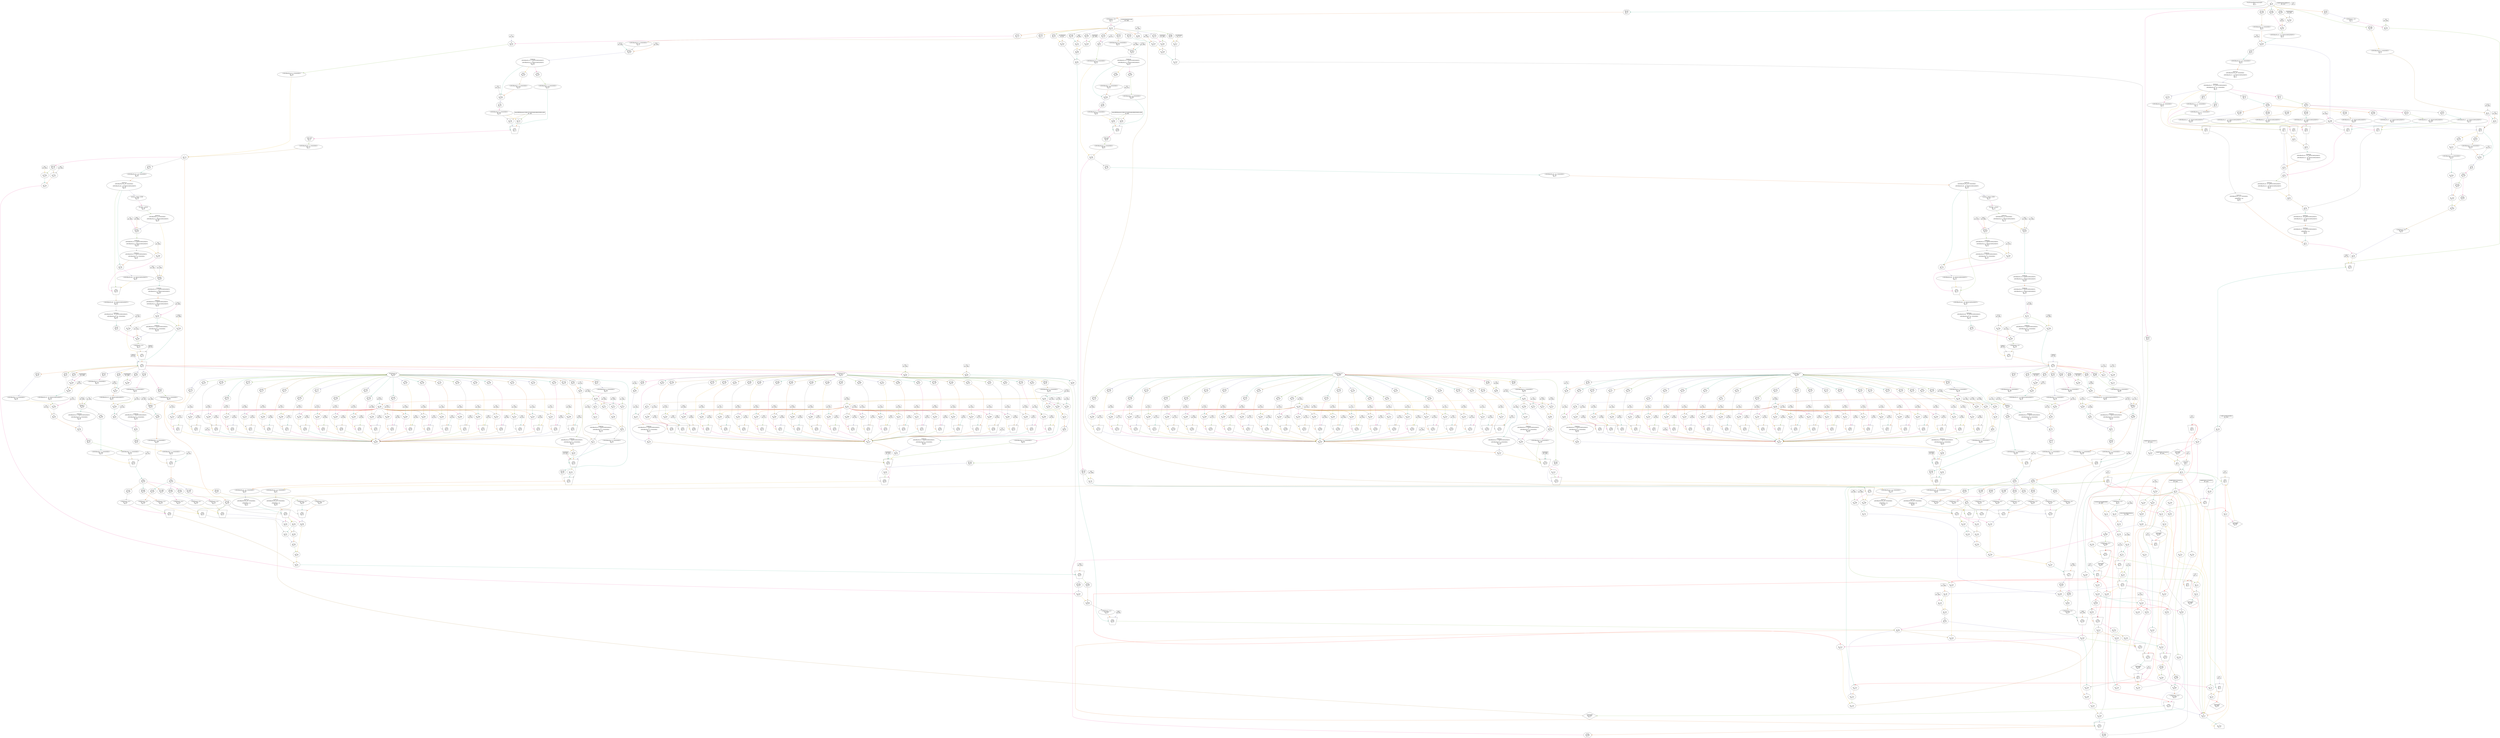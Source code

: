 digraph loopKernel_tapnfold_1{
	NodeEvalStreamOffset1 [label="EvalStreamOffset(loopLength)\nID: 1\nPos: 0"];
	NodeConstantRawBits25 [shape=box, label="0.0\nID: 25"];
	NodeMux26 [shape=invtrapezium, height=0.5, label="MUX\nID: 26\nPos: 0"];
	NodeConstantRawBits2007 [shape=box, label="-2.89217678073328E-5\nID: 2007"];
	NodeInput29 [shape=invhouse, label="y\nID: 29\nPos: 0"];
	NodeSlice30 [label="[31:0]\nID: 30\nPos: 0"];
	NodeReinterpret31 [label="<{HWFloat:8, 24}>\nID: 31\nPos: 0"];
	NodeConstantRawBits2006 [shape=box, label="0.0\nID: 2006"];
	NodeGte100 [label=">=\nID: 100\nPos: 0"];
	NodeConstantRawBits101 [shape=box, label="NaN\nID: 101"];
	NodeConstantRawBits2077 [shape=box, label="0.0\nID: 2077"];
	NodeConstantRawBits2076 [shape=box, label="0.0\nID: 2076"];
	NodeConstantRawBits40 [shape=box, label="0x0\nID: 40"];
	NodeSlice1364 [label="[30:0]\nID: 1364\nPos: 0"];
	NodeConstantRawBits2005 [shape=box, label="0x00000000\nID: 2005"];
	NodeNeqInlined1365 [label="!=\nID: 1365\nPos: 0"];
	NodeSlice1366 [label="[22:0]\nID: 1366\nPos: 0"];
	NodeCat1367 [label="@\nID: 1367\nPos: 0"];
	NodeReinterpret43 [label="<{HWOffsetFix:25, -23, TWOSCOMPLEMENT}>\nID: 43\nPos: 0"];
	NodeSlice1363 [label="[31:31]\nID: 1363\nPos: 0"];
	NodeReinterpret45 [label="<{HWOffsetFix:1, 0, UNSIGNED}>\nID: 45\nPos: 0"];
	NodeCondAddSub2029 [label="+/-\nID: 2029\nPos: 0"];
	NodeConstantRawBits2004 [shape=box, label="1.5\nID: 2004"];
	NodeGtInlined1368 [label=">\nID: 1368\nPos: 0"];
	NodeSlice1369 [label="[30:23]\nID: 1369\nPos: 0"];
	NodeReinterpret49 [label="<{HWOffsetFix:8, 0, UNSIGNED}>\nID: 49\nPos: 0"];
	NodeConstantRawBits2003 [shape=box, label="127.0\nID: 2003"];
	NodeSub51 [label="-\nID: 51\nPos: 0"];
	NodeConstantRawBits2002 [shape=box, label="1.0\nID: 2002"];
	NodeAdd59 [label="+\nID: 59\nPos: 0"];
	NodeMux60 [shape=invtrapezium, height=0.5, label="MUX\nID: 60\nPos: 0"];
	NodeSlice1373 [label="[8:8]\nID: 1373\nPos: 0"];
	NodeReinterpret1374 [label="<{HWOffsetFix:1, 0, UNSIGNED}>\nID: 1374\nPos: 0"];
	NodeCondAddSub2031 [label="+/-\nID: 2031\nPos: 0"];
	NodeSlice65 [label="[7:0]\nID: 65\nPos: 0"];
	NodeROM1294 [label="ROM\nID: 1294\nPos: 0"];
	NodeSlice2033 [label="[31:31]\nID: 2033\nPos: 0"];
	NodeSlice1370 [label="[8:8]\nID: 1370\nPos: 0"];
	NodeNot1371 [label="~\nID: 1371\nPos: 0"];
	NodeReinterpret1372 [label="<{HWOffsetFix:1, 0, UNSIGNED}>\nID: 1372\nPos: 0"];
	NodeNot2034 [label="~\nID: 2034\nPos: 0"];
	NodeXor2035 [label="^\nID: 2035\nPos: 0"];
	NodeSlice2032 [label="[30:0]\nID: 2032\nPos: 0"];
	NodeCat2036 [label="@\nID: 2036\nPos: 0"];
	NodeReinterpret2037 [label="<{HWFloat:8, 24}>\nID: 2037\nPos: 0"];
	NodeSlice54 [label="[22:0]\nID: 54\nPos: 0"];
	NodeReinterpret56 [label="<{HWOffsetFix:23, -23, UNSIGNED}>\nID: 56\nPos: 0"];
	NodeCast57 [label="NodeCast
{HWOffsetFix:23, -23, UNSIGNED} 
->
 {HWOffsetFix:27, -23, TWOSCOMPLEMENT}\nID: 57\nPos: 0"];
	NodeCast70 [label="NodeCast
{HWOffsetFix:27, -23, TWOSCOMPLEMENT} 
->
 {HWOffsetFix:25, -24, UNSIGNED}\nID: 70\nPos: 0"];
	NodeSlice73 [label="[23:17]\nID: 73\nPos: 0"];
	NodeROM1276 [label="ROM\nID: 1276\nPos: 0"];
	NodeSlice1283 [label="[107:81]\nID: 1283\nPos: 0"];
	NodeReinterpret1284 [label="<{HWOffsetFix:27, -23, TWOSCOMPLEMENT}>\nID: 1284\nPos: 0"];
	NodeSlice76 [label="[23:17]\nID: 76\nPos: 0"];
	NodeROM1285 [label="ROM\nID: 1285\nPos: 0"];
	NodeSlice1292 [label="[107:81]\nID: 1292\nPos: 0"];
	NodeReinterpret1293 [label="<{HWOffsetFix:27, -23, TWOSCOMPLEMENT}>\nID: 1293\nPos: 0"];
	NodeMux81 [shape=invtrapezium, height=0.5, label="MUX\nID: 81\nPos: 0"];
	NodeSlice71 [label="[16:0]\nID: 71\nPos: 0"];
	NodeReinterpret72 [label="<{HWOffsetFix:17, -17, UNSIGNED}>\nID: 72\nPos: 0"];
	NodeSlice74 [label="[16:0]\nID: 74\nPos: 0"];
	NodeReinterpret75 [label="<{HWOffsetFix:17, -17, UNSIGNED}>\nID: 75\nPos: 0"];
	NodeMux77 [shape=invtrapezium, height=0.5, label="MUX\nID: 77\nPos: 0"];
	NodeMul82 [label="*\nID: 82\nPos: 0"];
	NodeSlice1281 [label="[80:54]\nID: 1281\nPos: 0"];
	NodeReinterpret1282 [label="<{HWOffsetFix:27, -23, TWOSCOMPLEMENT}>\nID: 1282\nPos: 0"];
	NodeSlice1290 [label="[80:54]\nID: 1290\nPos: 0"];
	NodeReinterpret1291 [label="<{HWOffsetFix:27, -23, TWOSCOMPLEMENT}>\nID: 1291\nPos: 0"];
	NodeMux80 [shape=invtrapezium, height=0.5, label="MUX\nID: 80\nPos: 0"];
	NodeAdd83 [label="+\nID: 83\nPos: 0"];
	NodeCast84 [label="NodeCast
{HWOffsetFix:45, -40, TWOSCOMPLEMENT} 
->
 {HWOffsetFix:25, -20, TWOSCOMPLEMENT}\nID: 84\nPos: 0"];
	NodeMul85 [label="*\nID: 85\nPos: 0"];
	NodeSlice1279 [label="[53:27]\nID: 1279\nPos: 0"];
	NodeReinterpret1280 [label="<{HWOffsetFix:27, -23, TWOSCOMPLEMENT}>\nID: 1280\nPos: 0"];
	NodeSlice1288 [label="[53:27]\nID: 1288\nPos: 0"];
	NodeReinterpret1289 [label="<{HWOffsetFix:27, -23, TWOSCOMPLEMENT}>\nID: 1289\nPos: 0"];
	NodeMux79 [shape=invtrapezium, height=0.5, label="MUX\nID: 79\nPos: 0"];
	NodeAdd86 [label="+\nID: 86\nPos: 0"];
	NodeCast87 [label="NodeCast
{HWOffsetFix:43, -37, TWOSCOMPLEMENT} 
->
 {HWOffsetFix:25, -19, TWOSCOMPLEMENT}\nID: 87\nPos: 0"];
	NodeMul88 [label="*\nID: 88\nPos: 0"];
	NodeSlice1277 [label="[26:0]\nID: 1277\nPos: 0"];
	NodeReinterpret1278 [label="<{HWOffsetFix:27, -23, TWOSCOMPLEMENT}>\nID: 1278\nPos: 0"];
	NodeSlice1286 [label="[26:0]\nID: 1286\nPos: 0"];
	NodeReinterpret1287 [label="<{HWOffsetFix:27, -23, TWOSCOMPLEMENT}>\nID: 1287\nPos: 0"];
	NodeMux78 [shape=invtrapezium, height=0.5, label="MUX\nID: 78\nPos: 0"];
	NodeAdd89 [label="+\nID: 89\nPos: 0"];
	NodeCast90 [label="NodeCast
{HWOffsetFix:42, -36, TWOSCOMPLEMENT} 
->
 {HWOffsetFix:25, -19, TWOSCOMPLEMENT}\nID: 90\nPos: 0"];
	NodeCast91 [label="NodeCast
{HWOffsetFix:25, -19, TWOSCOMPLEMENT} 
->
 {HWFloat:8, 24}\nID: 91\nPos: 0"];
	NodeShift1375 [label=">> 1\nID: 1375\nPos: 0"];
	NodeReinterpret94 [label="<{HWOffsetFix:25, -24, UNSIGNED}>\nID: 94\nPos: 0"];
	NodeMux95 [shape=invtrapezium, height=0.5, label="MUX\nID: 95\nPos: 0"];
	NodeCast96 [label="NodeCast
{HWOffsetFix:25, -24, UNSIGNED} 
->
 {HWFloat:8, 24}\nID: 96\nPos: 0"];
	NodeMul97 [label="*\nID: 97\nPos: 0"];
	NodeAdd98 [label="+\nID: 98\nPos: 0"];
	NodeMux102 [shape=invtrapezium, height=0.5, label="MUX\nID: 102\nPos: 0"];
	NodeMul104 [label="*\nID: 104\nPos: 0"];
	NodeAdd105 [label="+\nID: 105\nPos: 0"];
	NodeStreamOffset2078 [shape=diamond, label="-loopLength\nID: 2078\nPos: 0"];
	NodeConstantRawBits2001 [shape=box, label="9.688792051747441E-4\nID: 2001"];
	NodeGt9 [label=">\nID: 9\nPos: 0"];
	NodeConstantRawBits3 [shape=box, label="1.0\nID: 3"];
	NodePulse4 [label="pulse(90)\nID: 4\nPos: 0"];
	NodeOr10 [label="|\nID: 10\nPos: 0"];
	NodeConstantRawBits11 [shape=box, label="0.0\nID: 11"];
	NodeMux12 [shape=invtrapezium, height=0.5, label="MUX\nID: 12\nPos: 0"];
	NodeConstantRawBits2000 [shape=box, label="9.688792051747441E-4\nID: 2000"];
	NodeGt107 [label=">\nID: 107\nPos: 0"];
	NodeNot1240 [label="~\nID: 1240\nPos: 0"];
	NodeNot1201 [label="~\nID: 1201\nPos: 0"];
	NodeMul1191 [label="*\nID: 1191\nPos: 0"];
	NodeNot1242 [label="~\nID: 1242\nPos: 0"];
	NodeNot1211 [label="~\nID: 1211\nPos: 0"];
	NodeAnd1212 [label="&\nID: 1212\nPos: 0"];
	NodeConstantRawBits1999 [shape=box, label="1.0\nID: 1999"];
	NodeConstantRawBits129 [shape=box, label="-1.0\nID: 129"];
	NodeConstantRawBits130 [shape=box, label="1.0\nID: 130"];
	NodeConstantRawBits1998 [shape=box, label="1.0\nID: 1998"];
	NodeConstantRawBits1997 [shape=box, label="0.0026470378506928682\nID: 1997"];
	NodeSlice32 [label="[63:32]\nID: 32\nPos: 0"];
	NodeReinterpret33 [label="<{HWFloat:8, 24}>\nID: 33\nPos: 0"];
	NodeMul121 [label="*\nID: 121\nPos: 0"];
	NodeConstantRawBits1996 [shape=box, label="1.0\nID: 1996"];
	NodeSub123 [label="-\nID: 123\nPos: 0"];
	NodeConstantRawBits1995 [shape=box, label="0.0013235189253464341\nID: 1995"];
	NodeAdd125 [label="+\nID: 125\nPos: 0"];
	NodeDiv126 [label="/\nID: 126\nPos: 0"];
	NodeSub128 [label="-\nID: 128\nPos: 0"];
	NodeGt131 [label=">\nID: 131\nPos: 0"];
	NodeMux132 [shape=invtrapezium, height=0.5, label="MUX\nID: 132\nPos: 0"];
	NodeGt133 [label=">\nID: 133\nPos: 0"];
	NodeMux134 [shape=invtrapezium, height=0.5, label="MUX\nID: 134\nPos: 0"];
	NodeSub136 [label="-\nID: 136\nPos: 0"];
	NodeConstantRawBits1994 [shape=box, label="2.0\nID: 1994"];
	NodeSub138 [label="-\nID: 138\nPos: 0"];
	NodeMul139 [label="*\nID: 139\nPos: 0"];
	NodeSqrt140 [label="sqrt\nID: 140\nPos: 0"];
	NodeConstantRawBits1993 [shape=box, label="6.2831854820251465\nID: 1993"];
	NodeSlice34 [label="[95:64]\nID: 34\nPos: 0"];
	NodeReinterpret35 [label="<{HWFloat:8, 24}>\nID: 35\nPos: 0"];
	NodeMul143 [label="*\nID: 143\nPos: 0"];
	NodeSlice668 [label="[30:0]\nID: 668\nPos: 0"];
	NodeConstantRawBits1177 [shape=box, label="0x7f800000\nID: 1177"];
	NodeEqInlined1377 [label="==\nID: 1377\nPos: 0"];
	NodeSlice1718 [label="[30:23]\nID: 1718\nPos: 0"];
	NodeConstantRawBits1182 [shape=box, label="0xff\nID: 1182"];
	NodeEqInlined1379 [label="==\nID: 1379\nPos: 0"];
	NodeSlice1719 [label="[22:0]\nID: 1719\nPos: 0"];
	NodeConstantRawBits1992 [shape=box, label="0x000000\nID: 1992"];
	NodeNeqInlined1381 [label="!=\nID: 1381\nPos: 0"];
	NodeAnd1186 [label="&\nID: 1186\nPos: 0"];
	NodeOr1187 [label="|\nID: 1187\nPos: 0"];
	NodeConstantRawBits672 [shape=box, label="1.0\nID: 672"];
	NodeSlice1720 [label="[22:0]\nID: 1720\nPos: 0"];
	NodeCat673 [label="@\nID: 673\nPos: 0"];
	NodeReinterpret676 [label="<{HWOffsetFix:24, 0, UNSIGNED}>\nID: 676\nPos: 0"];
	NodeSlice1721 [label="[30:23]\nID: 1721\nPos: 0"];
	NodeReinterpret678 [label="<{HWOffsetFix:8, 0, UNSIGNED}>\nID: 678\nPos: 0"];
	NodeConstantRawBits1990 [shape=box, label="127.0\nID: 1990"];
	NodeConstantRawBits1989 [shape=box, label="24.0\nID: 1989"];
	NodeTriArith2012 [label="TriArith --\nID: 2012\nPos: 0"];
	NodeCast2013 [label="NodeCast
{HWOffsetFix:10, 0, TWOSCOMPLEMENT} 
->
 {HWOffsetFix:9, 0, TWOSCOMPLEMENT}\nID: 2013\nPos: 0"];
	NodeSlice1384 [label="[8:8]\nID: 1384\nPos: 0"];
	NodeReinterpret1385 [label="<{HWOffsetFix:1, 0, UNSIGNED}>\nID: 1385\nPos: 0"];
	NodeConstantRawBits683 [shape=box, label="0x0a2f9836e4e441529fc2757d1f534ddc0db6295993c4390\nID: 683"];
	NodeConstantRawBits2075 [shape=box, label="0.0\nID: 2075"];
	NodeSlice1386 [label="[8:8]\nID: 1386\nPos: 0"];
	NodeReinterpret1387 [label="<{HWOffsetFix:1, 0, UNSIGNED}>\nID: 1387\nPos: 0"];
	NodeCondAddSub2039 [label="+/-\nID: 2039\nPos: 0"];
	NodeSlice690 [label="[7:0]\nID: 690\nPos: 0"];
	NodeReinterpret691 [label="<{HWOffsetFix:8, 0, UNSIGNED}>\nID: 691\nPos: 0"];
	NodeShift693 [label="<<\nID: 693\nPos: 0"];
	NodeShift692 [label=">>\nID: 692\nPos: 0"];
	NodeMux694 [shape=invtrapezium, height=0.5, label="MUX\nID: 694\nPos: 0"];
	NodeSlice695 [label="[184:104]\nID: 695\nPos: 0"];
	NodeReinterpret697 [label="<{HWOffsetFix:81, 0, UNSIGNED}>\nID: 697\nPos: 0"];
	NodeMul698 [label="*\nID: 698\nPos: 0"];
	NodeSlice705 [label="[78:0]\nID: 705\nPos: 0"];
	NodeReinterpret706 [label="<{HWOffsetFix:79, -79, UNSIGNED}>\nID: 706\nPos: 0"];
	NodeCast709 [label="NodeCast
{HWOffsetFix:79, -79, UNSIGNED} 
->
 {HWOffsetFix:80, -79, TWOSCOMPLEMENT}\nID: 709\nPos: 0"];
	NodeLeading1Detect710 [label="Leading 1 Detect (MSB)\nID: 710\nPos: 0"];
	NodeOneHotDecode711 [label="One-Hot -> binary\nID: 711\nPos: 0"];
	NodeCast712 [label="NodeCast
{HWOffsetFix:7, 0, UNSIGNED} 
->
 {HWOffsetFix:8, 0, TWOSCOMPLEMENT}\nID: 712\nPos: 0"];
	NodeConstantRawBits1985 [shape=box, label="79.0\nID: 1985"];
	NodeConstantRawBits1984 [shape=box, label="1.0\nID: 1984"];
	NodeTriArith2014 [label="TriArith --\nID: 2014\nPos: 0"];
	NodeCast2015 [label="NodeCast
{HWOffsetFix:10, 0, TWOSCOMPLEMENT} 
->
 {HWOffsetFix:8, 0, TWOSCOMPLEMENT}\nID: 2015\nPos: 0"];
	NodeCast729 [label="NodeCast
{HWOffsetFix:8, 0, TWOSCOMPLEMENT} 
->
 {HWOffsetFix:9, 0, TWOSCOMPLEMENT}\nID: 729\nPos: 0"];
	NodeConstantRawBits1983 [shape=box, label="127.0\nID: 1983"];
	NodeAdd731 [label="+\nID: 731\nPos: 0"];
	NodeConstantRawBits1982 [shape=box, label="-126.0\nID: 1982"];
	NodeLtInlined1390 [label="<\nID: 1390\nPos: 0"];
	NodeConstantRawBits1981 [shape=box, label="127.0\nID: 1981"];
	NodeGtInlined1391 [label=">\nID: 1391\nPos: 0"];
	NodeConstantRawBits1341 [shape=box, label="0.0\nID: 1341"];
	NodeCast734 [label="NodeCast
{HWOffsetFix:9, 0, TWOSCOMPLEMENT} 
->
 {HWOffsetFix:8, 0, UNSIGNED}\nID: 734\nPos: 0"];
	NodeConstantRawBits1980 [shape=box, label="80.0\nID: 1980"];
	NodeConstantRawBits1979 [shape=box, label="1.0\nID: 1979"];
	NodeTriArith2016 [label="TriArith --\nID: 2016\nPos: 0"];
	NodeCast2017 [label="NodeCast
{HWOffsetFix:10, 0, TWOSCOMPLEMENT} 
->
 {HWOffsetFix:8, 0, TWOSCOMPLEMENT}\nID: 2017\nPos: 0"];
	NodeConstantRawBits1978 [shape=box, label="0.0\nID: 1978"];
	NodeGtInlined1392 [label=">\nID: 1392\nPos: 0"];
	NodeCast723 [label="NodeCast
{HWOffsetFix:8, 0, TWOSCOMPLEMENT} 
->
 {HWOffsetFix:7, 0, UNSIGNED}\nID: 723\nPos: 0"];
	NodeShift724 [label="<<\nID: 724\nPos: 0"];
	NodeReinterpret725 [label="<{HWOffsetFix:80, -79, TWOSCOMPLEMENT}>\nID: 725\nPos: 0"];
	NodeMux726 [shape=invtrapezium, height=0.5, label="MUX\nID: 726\nPos: 0"];
	NodeReinterpret728 [label="<{HWOffsetFix:80, -78, TWOSCOMPLEMENT}>\nID: 728\nPos: 0"];
	NodeCast732 [label="NodeCast
{HWOffsetFix:80, -78, TWOSCOMPLEMENT} 
->
 {HWOffsetFix:24, -23, UNSIGNED}\nID: 732\nPos: 0"];
	NodeSlice733 [label="[22:0]\nID: 733\nPos: 0"];
	NodeCat1393 [label="@\nID: 1393\nPos: 0"];
	NodeReinterpret738 [label="<{HWFloat:8, 24}>\nID: 738\nPos: 0"];
	NodeConstantRawBits741 [shape=box, label="Infinity\nID: 741"];
	NodeMux742 [shape=invtrapezium, height=0.5, label="MUX\nID: 742\nPos: 0"];
	NodeConstantRawBits745 [shape=box, label="-Infinity\nID: 745"];
	NodeMux746 [shape=invtrapezium, height=0.5, label="MUX\nID: 746\nPos: 0"];
	NodeConstantRawBits1977 [shape=box, label="0.0\nID: 1977"];
	NodeLt1169 [label="<\nID: 1169\nPos: 0"];
	NodeConstantRawBits1976 [shape=box, label="1.0\nID: 1976"];
	NodeGte1171 [label=">=\nID: 1171\nPos: 0"];
	NodeOr1172 [label="|\nID: 1172\nPos: 0"];
	NodeConstantRawBits1991 [shape=box, label="0.0\nID: 1991"];
	NodeLt666 [label="<\nID: 666\nPos: 0"];
	NodeSlice701 [label="[80:79]\nID: 701\nPos: 0"];
	NodeConstantRawBits1988 [shape=box, label="0x2\nID: 1988"];
	NodeXor703 [label="^\nID: 703\nPos: 0"];
	NodeMux704 [shape=invtrapezium, height=0.5, label="MUX\nID: 704\nPos: 0"];
	NodeSlice747 [label="[0:0]\nID: 747\nPos: 0"];
	NodeConstantRawBits1975 [shape=box, label="7.0\nID: 1975"];
	NodeSlice767 [label="[30:23]\nID: 767\nPos: 0"];
	NodeReinterpret768 [label="<{HWOffsetFix:8, 0, UNSIGNED}>\nID: 768\nPos: 0"];
	NodeConstantRawBits1974 [shape=box, label="127.0\nID: 1974"];
	NodeTriArith2018 [label="TriArith +-\nID: 2018\nPos: 0"];
	NodeSlice1394 [label="[8:8]\nID: 1394\nPos: 0"];
	NodeReinterpret1395 [label="<{HWOffsetFix:1, 0, UNSIGNED}>\nID: 1395\nPos: 0"];
	NodeConstantRawBits765 [shape=box, label="0.0\nID: 765"];
	NodeConstantRawBits2074 [shape=box, label="0.0\nID: 2074"];
	NodeConstantRawBits757 [shape=box, label="0x0\nID: 757"];
	NodeSlice754 [label="[30:0]\nID: 754\nPos: 0"];
	NodeConstantRawBits1973 [shape=box, label="0x00000000\nID: 1973"];
	NodeNeqInlined1396 [label="!=\nID: 1396\nPos: 0"];
	NodeSlice753 [label="[22:0]\nID: 753\nPos: 0"];
	NodeCat1397 [label="@\nID: 1397\nPos: 0"];
	NodeReinterpret760 [label="<{HWOffsetFix:25, -23, TWOSCOMPLEMENT}>\nID: 760\nPos: 0"];
	NodeSlice761 [label="[31:31]\nID: 761\nPos: 0"];
	NodeReinterpret762 [label="<{HWOffsetFix:1, 0, UNSIGNED}>\nID: 762\nPos: 0"];
	NodeCondAddSub2041 [label="+/-\nID: 2041\nPos: 0"];
	NodeCat766 [label="@\nID: 766\nPos: 0"];
	NodeCast775 [label="NodeCast
{HWOffsetFix:9, 0, TWOSCOMPLEMENT} 
->
 {HWOffsetFix:5, 0, UNSIGNED}\nID: 775\nPos: 0"];
	NodeShift776 [label="<<\nID: 776\nPos: 0"];
	NodeSlice777 [label="[29:23]\nID: 777\nPos: 0"];
	NodeReinterpret778 [label="<{HWOffsetFix:7, 0, UNSIGNED}>\nID: 778\nPos: 0"];
	NodeConstantRawBits779 [shape=box, label="0.0\nID: 779"];
	NodeMux780 [shape=invtrapezium, height=0.5, label="MUX\nID: 780\nPos: 0"];
	NodeROM1313 [label="ROM\nID: 1313\nPos: 0"];
	NodeSlice1320 [label="[127:96]\nID: 1320\nPos: 0"];
	NodeReinterpret1321 [label="<{HWFloat:8, 24}>\nID: 1321\nPos: 0"];
	NodeConstantRawBits1972 [shape=box, label="7.0\nID: 1972"];
	NodeSlice968 [label="[30:23]\nID: 968\nPos: 0"];
	NodeReinterpret969 [label="<{HWOffsetFix:8, 0, UNSIGNED}>\nID: 969\nPos: 0"];
	NodeConstantRawBits1971 [shape=box, label="127.0\nID: 1971"];
	NodeTriArith2019 [label="TriArith +-\nID: 2019\nPos: 0"];
	NodeSlice1398 [label="[8:8]\nID: 1398\nPos: 0"];
	NodeReinterpret1399 [label="<{HWOffsetFix:1, 0, UNSIGNED}>\nID: 1399\nPos: 0"];
	NodeConstantRawBits966 [shape=box, label="0.0\nID: 966"];
	NodeConstantRawBits2073 [shape=box, label="0.0\nID: 2073"];
	NodeConstantRawBits958 [shape=box, label="0x0\nID: 958"];
	NodeSlice955 [label="[30:0]\nID: 955\nPos: 0"];
	NodeConstantRawBits1970 [shape=box, label="0x00000000\nID: 1970"];
	NodeNeqInlined1400 [label="!=\nID: 1400\nPos: 0"];
	NodeSlice954 [label="[22:0]\nID: 954\nPos: 0"];
	NodeCat1401 [label="@\nID: 1401\nPos: 0"];
	NodeReinterpret961 [label="<{HWOffsetFix:25, -23, TWOSCOMPLEMENT}>\nID: 961\nPos: 0"];
	NodeSlice962 [label="[31:31]\nID: 962\nPos: 0"];
	NodeReinterpret963 [label="<{HWOffsetFix:1, 0, UNSIGNED}>\nID: 963\nPos: 0"];
	NodeCondAddSub2043 [label="+/-\nID: 2043\nPos: 0"];
	NodeCat967 [label="@\nID: 967\nPos: 0"];
	NodeCast976 [label="NodeCast
{HWOffsetFix:9, 0, TWOSCOMPLEMENT} 
->
 {HWOffsetFix:5, 0, UNSIGNED}\nID: 976\nPos: 0"];
	NodeShift977 [label="<<\nID: 977\nPos: 0"];
	NodeSlice978 [label="[29:23]\nID: 978\nPos: 0"];
	NodeReinterpret979 [label="<{HWOffsetFix:7, 0, UNSIGNED}>\nID: 979\nPos: 0"];
	NodeConstantRawBits980 [shape=box, label="0.0\nID: 980"];
	NodeMux981 [shape=invtrapezium, height=0.5, label="MUX\nID: 981\nPos: 0"];
	NodeROM1322 [label="ROM\nID: 1322\nPos: 0"];
	NodeSlice1329 [label="[127:96]\nID: 1329\nPos: 0"];
	NodeReinterpret1330 [label="<{HWFloat:8, 24}>\nID: 1330\nPos: 0"];
	NodeMux1159 [shape=invtrapezium, height=0.5, label="MUX\nID: 1159\nPos: 0"];
	NodePO2FPMult2008 [label="PO2FPMult_N7\nID: 2008\nPos: 0"];
	NodeSlice790 [label="[31:31]\nID: 790\nPos: 0"];
	NodeSlice783 [label="[30:23]\nID: 783\nPos: 0"];
	NodeReinterpret784 [label="<{HWOffsetFix:8, 0, UNSIGNED}>\nID: 784\nPos: 0"];
	NodeConstantRawBits1968 [shape=box, label="127.0\nID: 1968"];
	NodeSub786 [label="-\nID: 786\nPos: 0"];
	NodeConstantRawBits1967 [shape=box, label="23.0\nID: 1967"];
	NodeGteInlined1402 [label=">=\nID: 1402\nPos: 0"];
	NodeConstantRawBits1966 [shape=box, label="-24.0\nID: 1966"];
	NodeLteInlined1403 [label="<=\nID: 1403\nPos: 0"];
	NodeOr795 [label="|\nID: 795\nPos: 0"];
	NodeConstantRawBits1965 [shape=box, label="-1.0\nID: 1965"];
	NodeLteInlined1404 [label="<=\nID: 1404\nPos: 0"];
	NodeCat947 [label="@\nID: 947\nPos: 0"];
	NodeReinterpret948 [label="<{HWOffsetFix:2, 0, UNSIGNED}>\nID: 948\nPos: 0"];
	NodeConstantRawBits1964 [shape=box, label="22.0\nID: 1964"];
	NodeConstantRawBits1963 [shape=box, label="23.0\nID: 1963"];
	NodeSub806 [label="-\nID: 806\nPos: 0"];
	NodeLtInlined1405 [label="<\nID: 1405\nPos: 0"];
	NodeConstantRawBits942 [shape=box, label="0x0\nID: 942"];
	NodeSlice1722 [label="[22:22]\nID: 1722\nPos: 0"];
	NodeMux943 [shape=invtrapezium, height=0.5, label="MUX\nID: 943\nPos: 0"];
	NodeConstantRawBits1962 [shape=box, label="21.0\nID: 1962"];
	NodeLtInlined1407 [label="<\nID: 1407\nPos: 0"];
	NodeConstantRawBits936 [shape=box, label="0x0\nID: 936"];
	NodeSlice1723 [label="[21:21]\nID: 1723\nPos: 0"];
	NodeMux937 [shape=invtrapezium, height=0.5, label="MUX\nID: 937\nPos: 0"];
	NodeConstantRawBits1961 [shape=box, label="20.0\nID: 1961"];
	NodeLtInlined1409 [label="<\nID: 1409\nPos: 0"];
	NodeConstantRawBits930 [shape=box, label="0x0\nID: 930"];
	NodeSlice1724 [label="[20:20]\nID: 1724\nPos: 0"];
	NodeMux931 [shape=invtrapezium, height=0.5, label="MUX\nID: 931\nPos: 0"];
	NodeConstantRawBits1960 [shape=box, label="19.0\nID: 1960"];
	NodeLtInlined1411 [label="<\nID: 1411\nPos: 0"];
	NodeConstantRawBits924 [shape=box, label="0x0\nID: 924"];
	NodeSlice1725 [label="[19:19]\nID: 1725\nPos: 0"];
	NodeMux925 [shape=invtrapezium, height=0.5, label="MUX\nID: 925\nPos: 0"];
	NodeConstantRawBits1959 [shape=box, label="18.0\nID: 1959"];
	NodeLtInlined1413 [label="<\nID: 1413\nPos: 0"];
	NodeConstantRawBits918 [shape=box, label="0x0\nID: 918"];
	NodeSlice1726 [label="[18:18]\nID: 1726\nPos: 0"];
	NodeMux919 [shape=invtrapezium, height=0.5, label="MUX\nID: 919\nPos: 0"];
	NodeConstantRawBits1958 [shape=box, label="17.0\nID: 1958"];
	NodeLtInlined1415 [label="<\nID: 1415\nPos: 0"];
	NodeConstantRawBits912 [shape=box, label="0x0\nID: 912"];
	NodeSlice1727 [label="[17:17]\nID: 1727\nPos: 0"];
	NodeMux913 [shape=invtrapezium, height=0.5, label="MUX\nID: 913\nPos: 0"];
	NodeConstantRawBits1957 [shape=box, label="16.0\nID: 1957"];
	NodeLtInlined1417 [label="<\nID: 1417\nPos: 0"];
	NodeConstantRawBits906 [shape=box, label="0x0\nID: 906"];
	NodeSlice1728 [label="[16:16]\nID: 1728\nPos: 0"];
	NodeMux907 [shape=invtrapezium, height=0.5, label="MUX\nID: 907\nPos: 0"];
	NodeConstantRawBits1956 [shape=box, label="15.0\nID: 1956"];
	NodeLtInlined1419 [label="<\nID: 1419\nPos: 0"];
	NodeConstantRawBits900 [shape=box, label="0x0\nID: 900"];
	NodeSlice1729 [label="[15:15]\nID: 1729\nPos: 0"];
	NodeMux901 [shape=invtrapezium, height=0.5, label="MUX\nID: 901\nPos: 0"];
	NodeConstantRawBits1955 [shape=box, label="14.0\nID: 1955"];
	NodeLtInlined1421 [label="<\nID: 1421\nPos: 0"];
	NodeConstantRawBits894 [shape=box, label="0x0\nID: 894"];
	NodeSlice1730 [label="[14:14]\nID: 1730\nPos: 0"];
	NodeMux895 [shape=invtrapezium, height=0.5, label="MUX\nID: 895\nPos: 0"];
	NodeConstantRawBits1954 [shape=box, label="13.0\nID: 1954"];
	NodeLtInlined1423 [label="<\nID: 1423\nPos: 0"];
	NodeConstantRawBits888 [shape=box, label="0x0\nID: 888"];
	NodeSlice1731 [label="[13:13]\nID: 1731\nPos: 0"];
	NodeMux889 [shape=invtrapezium, height=0.5, label="MUX\nID: 889\nPos: 0"];
	NodeConstantRawBits1953 [shape=box, label="12.0\nID: 1953"];
	NodeLtInlined1425 [label="<\nID: 1425\nPos: 0"];
	NodeConstantRawBits882 [shape=box, label="0x0\nID: 882"];
	NodeSlice1732 [label="[12:12]\nID: 1732\nPos: 0"];
	NodeMux883 [shape=invtrapezium, height=0.5, label="MUX\nID: 883\nPos: 0"];
	NodeConstantRawBits1952 [shape=box, label="11.0\nID: 1952"];
	NodeLtInlined1427 [label="<\nID: 1427\nPos: 0"];
	NodeConstantRawBits876 [shape=box, label="0x0\nID: 876"];
	NodeSlice1733 [label="[11:11]\nID: 1733\nPos: 0"];
	NodeMux877 [shape=invtrapezium, height=0.5, label="MUX\nID: 877\nPos: 0"];
	NodeConstantRawBits1951 [shape=box, label="10.0\nID: 1951"];
	NodeLtInlined1429 [label="<\nID: 1429\nPos: 0"];
	NodeConstantRawBits870 [shape=box, label="0x0\nID: 870"];
	NodeSlice1734 [label="[10:10]\nID: 1734\nPos: 0"];
	NodeMux871 [shape=invtrapezium, height=0.5, label="MUX\nID: 871\nPos: 0"];
	NodeConstantRawBits1950 [shape=box, label="9.0\nID: 1950"];
	NodeLtInlined1431 [label="<\nID: 1431\nPos: 0"];
	NodeConstantRawBits864 [shape=box, label="0x0\nID: 864"];
	NodeSlice1735 [label="[9:9]\nID: 1735\nPos: 0"];
	NodeMux865 [shape=invtrapezium, height=0.5, label="MUX\nID: 865\nPos: 0"];
	NodeConstantRawBits1949 [shape=box, label="8.0\nID: 1949"];
	NodeLtInlined1433 [label="<\nID: 1433\nPos: 0"];
	NodeConstantRawBits858 [shape=box, label="0x0\nID: 858"];
	NodeSlice1736 [label="[8:8]\nID: 1736\nPos: 0"];
	NodeMux859 [shape=invtrapezium, height=0.5, label="MUX\nID: 859\nPos: 0"];
	NodeConstantRawBits1948 [shape=box, label="7.0\nID: 1948"];
	NodeLtInlined1435 [label="<\nID: 1435\nPos: 0"];
	NodeConstantRawBits852 [shape=box, label="0x0\nID: 852"];
	NodeSlice1737 [label="[7:7]\nID: 1737\nPos: 0"];
	NodeMux853 [shape=invtrapezium, height=0.5, label="MUX\nID: 853\nPos: 0"];
	NodeConstantRawBits1947 [shape=box, label="6.0\nID: 1947"];
	NodeLtInlined1437 [label="<\nID: 1437\nPos: 0"];
	NodeConstantRawBits846 [shape=box, label="0x0\nID: 846"];
	NodeSlice1738 [label="[6:6]\nID: 1738\nPos: 0"];
	NodeMux847 [shape=invtrapezium, height=0.5, label="MUX\nID: 847\nPos: 0"];
	NodeConstantRawBits1946 [shape=box, label="5.0\nID: 1946"];
	NodeLtInlined1439 [label="<\nID: 1439\nPos: 0"];
	NodeConstantRawBits840 [shape=box, label="0x0\nID: 840"];
	NodeSlice1739 [label="[5:5]\nID: 1739\nPos: 0"];
	NodeMux841 [shape=invtrapezium, height=0.5, label="MUX\nID: 841\nPos: 0"];
	NodeConstantRawBits1945 [shape=box, label="4.0\nID: 1945"];
	NodeLtInlined1441 [label="<\nID: 1441\nPos: 0"];
	NodeConstantRawBits834 [shape=box, label="0x0\nID: 834"];
	NodeSlice1740 [label="[4:4]\nID: 1740\nPos: 0"];
	NodeMux835 [shape=invtrapezium, height=0.5, label="MUX\nID: 835\nPos: 0"];
	NodeConstantRawBits1944 [shape=box, label="3.0\nID: 1944"];
	NodeLtInlined1443 [label="<\nID: 1443\nPos: 0"];
	NodeConstantRawBits828 [shape=box, label="0x0\nID: 828"];
	NodeSlice1741 [label="[3:3]\nID: 1741\nPos: 0"];
	NodeMux829 [shape=invtrapezium, height=0.5, label="MUX\nID: 829\nPos: 0"];
	NodeConstantRawBits1943 [shape=box, label="2.0\nID: 1943"];
	NodeLtInlined1445 [label="<\nID: 1445\nPos: 0"];
	NodeConstantRawBits822 [shape=box, label="0x0\nID: 822"];
	NodeSlice1742 [label="[2:2]\nID: 1742\nPos: 0"];
	NodeMux823 [shape=invtrapezium, height=0.5, label="MUX\nID: 823\nPos: 0"];
	NodeConstantRawBits1942 [shape=box, label="1.0\nID: 1942"];
	NodeLtInlined1447 [label="<\nID: 1447\nPos: 0"];
	NodeConstantRawBits816 [shape=box, label="0x0\nID: 816"];
	NodeSlice1743 [label="[1:1]\nID: 1743\nPos: 0"];
	NodeMux817 [shape=invtrapezium, height=0.5, label="MUX\nID: 817\nPos: 0"];
	NodeConstantRawBits1941 [shape=box, label="0.0\nID: 1941"];
	NodeLtInlined1449 [label="<\nID: 1449\nPos: 0"];
	NodeConstantRawBits810 [shape=box, label="0x0\nID: 810"];
	NodeSlice1744 [label="[0:0]\nID: 1744\nPos: 0"];
	NodeMux811 [shape=invtrapezium, height=0.5, label="MUX\nID: 811\nPos: 0"];
	NodeConstantRawBits804 [shape=box, label="0.0\nID: 804"];
	NodeCat1472 [label="@\nID: 1472\nPos: 0"];
	NodeCast945 [label="NodeCast
{HWOffsetFix:9, 0, TWOSCOMPLEMENT} 
->
 {HWOffsetFix:5, 0, UNSIGNED}\nID: 945\nPos: 0"];
	NodeShift946 [label="<<\nID: 946\nPos: 0"];
	NodeConstantRawBits787 [shape=box, label="1.0\nID: 787"];
	NodeSlice788 [label="[22:0]\nID: 788\nPos: 0"];
	NodeCat789 [label="@\nID: 789\nPos: 0"];
	NodeNeg799 [label="(-)\nID: 799\nPos: 0"];
	NodeConstantRawBits1940 [shape=box, label="1.0\nID: 1940"];
	NodeSub801 [label="-\nID: 801\nPos: 0"];
	NodeCast802 [label="NodeCast
{HWOffsetFix:9, 0, TWOSCOMPLEMENT} 
->
 {HWOffsetFix:5, 0, UNSIGNED}\nID: 802\nPos: 0"];
	NodeShift803 [label=">>\nID: 803\nPos: 0"];
	NodeConstantRawBits1939 [shape=box, label="0x000000\nID: 1939"];
	NodeMux949 [shape=invtrapezium, height=0.5, label="MUX\nID: 949\nPos: 0"];
	NodeNot950 [label="~\nID: 950\nPos: 0"];
	NodeMux951 [shape=invtrapezium, height=0.5, label="MUX\nID: 951\nPos: 0"];
	NodeReinterpret952 [label="<{HWOffsetFix:24, -24, UNSIGNED}>\nID: 952\nPos: 0"];
	NodeCast953 [label="NodeCast
{HWOffsetFix:24, -24, UNSIGNED} 
->
 {HWFloat:8, 24}\nID: 953\nPos: 0"];
	NodePO2FPMult2009 [label="PO2FPMult_N7\nID: 2009\nPos: 0"];
	NodeSlice991 [label="[31:31]\nID: 991\nPos: 0"];
	NodeSlice984 [label="[30:23]\nID: 984\nPos: 0"];
	NodeReinterpret985 [label="<{HWOffsetFix:8, 0, UNSIGNED}>\nID: 985\nPos: 0"];
	NodeConstantRawBits1937 [shape=box, label="127.0\nID: 1937"];
	NodeSub987 [label="-\nID: 987\nPos: 0"];
	NodeConstantRawBits1936 [shape=box, label="23.0\nID: 1936"];
	NodeGteInlined1473 [label=">=\nID: 1473\nPos: 0"];
	NodeConstantRawBits1935 [shape=box, label="-24.0\nID: 1935"];
	NodeLteInlined1474 [label="<=\nID: 1474\nPos: 0"];
	NodeOr996 [label="|\nID: 996\nPos: 0"];
	NodeConstantRawBits1934 [shape=box, label="-1.0\nID: 1934"];
	NodeLteInlined1475 [label="<=\nID: 1475\nPos: 0"];
	NodeCat1148 [label="@\nID: 1148\nPos: 0"];
	NodeReinterpret1149 [label="<{HWOffsetFix:2, 0, UNSIGNED}>\nID: 1149\nPos: 0"];
	NodeConstantRawBits1933 [shape=box, label="22.0\nID: 1933"];
	NodeConstantRawBits1932 [shape=box, label="23.0\nID: 1932"];
	NodeSub1007 [label="-\nID: 1007\nPos: 0"];
	NodeLtInlined1476 [label="<\nID: 1476\nPos: 0"];
	NodeConstantRawBits1143 [shape=box, label="0x0\nID: 1143"];
	NodeSlice1745 [label="[22:22]\nID: 1745\nPos: 0"];
	NodeMux1144 [shape=invtrapezium, height=0.5, label="MUX\nID: 1144\nPos: 0"];
	NodeConstantRawBits1931 [shape=box, label="21.0\nID: 1931"];
	NodeLtInlined1478 [label="<\nID: 1478\nPos: 0"];
	NodeConstantRawBits1137 [shape=box, label="0x0\nID: 1137"];
	NodeSlice1746 [label="[21:21]\nID: 1746\nPos: 0"];
	NodeMux1138 [shape=invtrapezium, height=0.5, label="MUX\nID: 1138\nPos: 0"];
	NodeConstantRawBits1930 [shape=box, label="20.0\nID: 1930"];
	NodeLtInlined1480 [label="<\nID: 1480\nPos: 0"];
	NodeConstantRawBits1131 [shape=box, label="0x0\nID: 1131"];
	NodeSlice1747 [label="[20:20]\nID: 1747\nPos: 0"];
	NodeMux1132 [shape=invtrapezium, height=0.5, label="MUX\nID: 1132\nPos: 0"];
	NodeConstantRawBits1929 [shape=box, label="19.0\nID: 1929"];
	NodeLtInlined1482 [label="<\nID: 1482\nPos: 0"];
	NodeConstantRawBits1125 [shape=box, label="0x0\nID: 1125"];
	NodeSlice1748 [label="[19:19]\nID: 1748\nPos: 0"];
	NodeMux1126 [shape=invtrapezium, height=0.5, label="MUX\nID: 1126\nPos: 0"];
	NodeConstantRawBits1928 [shape=box, label="18.0\nID: 1928"];
	NodeLtInlined1484 [label="<\nID: 1484\nPos: 0"];
	NodeConstantRawBits1119 [shape=box, label="0x0\nID: 1119"];
	NodeSlice1749 [label="[18:18]\nID: 1749\nPos: 0"];
	NodeMux1120 [shape=invtrapezium, height=0.5, label="MUX\nID: 1120\nPos: 0"];
	NodeConstantRawBits1927 [shape=box, label="17.0\nID: 1927"];
	NodeLtInlined1486 [label="<\nID: 1486\nPos: 0"];
	NodeConstantRawBits1113 [shape=box, label="0x0\nID: 1113"];
	NodeSlice1750 [label="[17:17]\nID: 1750\nPos: 0"];
	NodeMux1114 [shape=invtrapezium, height=0.5, label="MUX\nID: 1114\nPos: 0"];
	NodeConstantRawBits1926 [shape=box, label="16.0\nID: 1926"];
	NodeLtInlined1488 [label="<\nID: 1488\nPos: 0"];
	NodeConstantRawBits1107 [shape=box, label="0x0\nID: 1107"];
	NodeSlice1751 [label="[16:16]\nID: 1751\nPos: 0"];
	NodeMux1108 [shape=invtrapezium, height=0.5, label="MUX\nID: 1108\nPos: 0"];
	NodeConstantRawBits1925 [shape=box, label="15.0\nID: 1925"];
	NodeLtInlined1490 [label="<\nID: 1490\nPos: 0"];
	NodeConstantRawBits1101 [shape=box, label="0x0\nID: 1101"];
	NodeSlice1752 [label="[15:15]\nID: 1752\nPos: 0"];
	NodeMux1102 [shape=invtrapezium, height=0.5, label="MUX\nID: 1102\nPos: 0"];
	NodeConstantRawBits1924 [shape=box, label="14.0\nID: 1924"];
	NodeLtInlined1492 [label="<\nID: 1492\nPos: 0"];
	NodeConstantRawBits1095 [shape=box, label="0x0\nID: 1095"];
	NodeSlice1753 [label="[14:14]\nID: 1753\nPos: 0"];
	NodeMux1096 [shape=invtrapezium, height=0.5, label="MUX\nID: 1096\nPos: 0"];
	NodeConstantRawBits1923 [shape=box, label="13.0\nID: 1923"];
	NodeLtInlined1494 [label="<\nID: 1494\nPos: 0"];
	NodeConstantRawBits1089 [shape=box, label="0x0\nID: 1089"];
	NodeSlice1754 [label="[13:13]\nID: 1754\nPos: 0"];
	NodeMux1090 [shape=invtrapezium, height=0.5, label="MUX\nID: 1090\nPos: 0"];
	NodeConstantRawBits1922 [shape=box, label="12.0\nID: 1922"];
	NodeLtInlined1496 [label="<\nID: 1496\nPos: 0"];
	NodeConstantRawBits1083 [shape=box, label="0x0\nID: 1083"];
	NodeSlice1755 [label="[12:12]\nID: 1755\nPos: 0"];
	NodeMux1084 [shape=invtrapezium, height=0.5, label="MUX\nID: 1084\nPos: 0"];
	NodeConstantRawBits1921 [shape=box, label="11.0\nID: 1921"];
	NodeLtInlined1498 [label="<\nID: 1498\nPos: 0"];
	NodeConstantRawBits1077 [shape=box, label="0x0\nID: 1077"];
	NodeSlice1756 [label="[11:11]\nID: 1756\nPos: 0"];
	NodeMux1078 [shape=invtrapezium, height=0.5, label="MUX\nID: 1078\nPos: 0"];
	NodeConstantRawBits1920 [shape=box, label="10.0\nID: 1920"];
	NodeLtInlined1500 [label="<\nID: 1500\nPos: 0"];
	NodeConstantRawBits1071 [shape=box, label="0x0\nID: 1071"];
	NodeSlice1757 [label="[10:10]\nID: 1757\nPos: 0"];
	NodeMux1072 [shape=invtrapezium, height=0.5, label="MUX\nID: 1072\nPos: 0"];
	NodeConstantRawBits1919 [shape=box, label="9.0\nID: 1919"];
	NodeLtInlined1502 [label="<\nID: 1502\nPos: 0"];
	NodeConstantRawBits1065 [shape=box, label="0x0\nID: 1065"];
	NodeSlice1758 [label="[9:9]\nID: 1758\nPos: 0"];
	NodeMux1066 [shape=invtrapezium, height=0.5, label="MUX\nID: 1066\nPos: 0"];
	NodeConstantRawBits1918 [shape=box, label="8.0\nID: 1918"];
	NodeLtInlined1504 [label="<\nID: 1504\nPos: 0"];
	NodeConstantRawBits1059 [shape=box, label="0x0\nID: 1059"];
	NodeSlice1759 [label="[8:8]\nID: 1759\nPos: 0"];
	NodeMux1060 [shape=invtrapezium, height=0.5, label="MUX\nID: 1060\nPos: 0"];
	NodeConstantRawBits1917 [shape=box, label="7.0\nID: 1917"];
	NodeLtInlined1506 [label="<\nID: 1506\nPos: 0"];
	NodeConstantRawBits1053 [shape=box, label="0x0\nID: 1053"];
	NodeSlice1760 [label="[7:7]\nID: 1760\nPos: 0"];
	NodeMux1054 [shape=invtrapezium, height=0.5, label="MUX\nID: 1054\nPos: 0"];
	NodeConstantRawBits1916 [shape=box, label="6.0\nID: 1916"];
	NodeLtInlined1508 [label="<\nID: 1508\nPos: 0"];
	NodeConstantRawBits1047 [shape=box, label="0x0\nID: 1047"];
	NodeSlice1761 [label="[6:6]\nID: 1761\nPos: 0"];
	NodeMux1048 [shape=invtrapezium, height=0.5, label="MUX\nID: 1048\nPos: 0"];
	NodeConstantRawBits1915 [shape=box, label="5.0\nID: 1915"];
	NodeLtInlined1510 [label="<\nID: 1510\nPos: 0"];
	NodeConstantRawBits1041 [shape=box, label="0x0\nID: 1041"];
	NodeSlice1762 [label="[5:5]\nID: 1762\nPos: 0"];
	NodeMux1042 [shape=invtrapezium, height=0.5, label="MUX\nID: 1042\nPos: 0"];
	NodeConstantRawBits1914 [shape=box, label="4.0\nID: 1914"];
	NodeLtInlined1512 [label="<\nID: 1512\nPos: 0"];
	NodeConstantRawBits1035 [shape=box, label="0x0\nID: 1035"];
	NodeSlice1763 [label="[4:4]\nID: 1763\nPos: 0"];
	NodeMux1036 [shape=invtrapezium, height=0.5, label="MUX\nID: 1036\nPos: 0"];
	NodeConstantRawBits1913 [shape=box, label="3.0\nID: 1913"];
	NodeLtInlined1514 [label="<\nID: 1514\nPos: 0"];
	NodeConstantRawBits1029 [shape=box, label="0x0\nID: 1029"];
	NodeSlice1764 [label="[3:3]\nID: 1764\nPos: 0"];
	NodeMux1030 [shape=invtrapezium, height=0.5, label="MUX\nID: 1030\nPos: 0"];
	NodeConstantRawBits1912 [shape=box, label="2.0\nID: 1912"];
	NodeLtInlined1516 [label="<\nID: 1516\nPos: 0"];
	NodeConstantRawBits1023 [shape=box, label="0x0\nID: 1023"];
	NodeSlice1765 [label="[2:2]\nID: 1765\nPos: 0"];
	NodeMux1024 [shape=invtrapezium, height=0.5, label="MUX\nID: 1024\nPos: 0"];
	NodeConstantRawBits1911 [shape=box, label="1.0\nID: 1911"];
	NodeLtInlined1518 [label="<\nID: 1518\nPos: 0"];
	NodeConstantRawBits1017 [shape=box, label="0x0\nID: 1017"];
	NodeSlice1766 [label="[1:1]\nID: 1766\nPos: 0"];
	NodeMux1018 [shape=invtrapezium, height=0.5, label="MUX\nID: 1018\nPos: 0"];
	NodeConstantRawBits1910 [shape=box, label="0.0\nID: 1910"];
	NodeLtInlined1520 [label="<\nID: 1520\nPos: 0"];
	NodeConstantRawBits1011 [shape=box, label="0x0\nID: 1011"];
	NodeSlice1767 [label="[0:0]\nID: 1767\nPos: 0"];
	NodeMux1012 [shape=invtrapezium, height=0.5, label="MUX\nID: 1012\nPos: 0"];
	NodeConstantRawBits1005 [shape=box, label="0.0\nID: 1005"];
	NodeCat1543 [label="@\nID: 1543\nPos: 0"];
	NodeCast1146 [label="NodeCast
{HWOffsetFix:9, 0, TWOSCOMPLEMENT} 
->
 {HWOffsetFix:5, 0, UNSIGNED}\nID: 1146\nPos: 0"];
	NodeShift1147 [label="<<\nID: 1147\nPos: 0"];
	NodeConstantRawBits988 [shape=box, label="1.0\nID: 988"];
	NodeSlice989 [label="[22:0]\nID: 989\nPos: 0"];
	NodeCat990 [label="@\nID: 990\nPos: 0"];
	NodeNeg1000 [label="(-)\nID: 1000\nPos: 0"];
	NodeConstantRawBits1909 [shape=box, label="1.0\nID: 1909"];
	NodeSub1002 [label="-\nID: 1002\nPos: 0"];
	NodeCast1003 [label="NodeCast
{HWOffsetFix:9, 0, TWOSCOMPLEMENT} 
->
 {HWOffsetFix:5, 0, UNSIGNED}\nID: 1003\nPos: 0"];
	NodeShift1004 [label=">>\nID: 1004\nPos: 0"];
	NodeConstantRawBits1908 [shape=box, label="0x000000\nID: 1908"];
	NodeMux1150 [shape=invtrapezium, height=0.5, label="MUX\nID: 1150\nPos: 0"];
	NodeNot1151 [label="~\nID: 1151\nPos: 0"];
	NodeMux1152 [shape=invtrapezium, height=0.5, label="MUX\nID: 1152\nPos: 0"];
	NodeReinterpret1153 [label="<{HWOffsetFix:24, -24, UNSIGNED}>\nID: 1153\nPos: 0"];
	NodeCast1154 [label="NodeCast
{HWOffsetFix:24, -24, UNSIGNED} 
->
 {HWFloat:8, 24}\nID: 1154\nPos: 0"];
	NodeMux1155 [shape=invtrapezium, height=0.5, label="MUX\nID: 1155\nPos: 0"];
	NodeMul1161 [label="*\nID: 1161\nPos: 0"];
	NodeMul1160 [label="*\nID: 1160\nPos: 0"];
	NodeMul1162 [label="*\nID: 1162\nPos: 0"];
	NodeSlice1318 [label="[95:64]\nID: 1318\nPos: 0"];
	NodeReinterpret1319 [label="<{HWFloat:8, 24}>\nID: 1319\nPos: 0"];
	NodeSlice1327 [label="[95:64]\nID: 1327\nPos: 0"];
	NodeReinterpret1328 [label="<{HWFloat:8, 24}>\nID: 1328\nPos: 0"];
	NodeMux1158 [shape=invtrapezium, height=0.5, label="MUX\nID: 1158\nPos: 0"];
	NodeMul1163 [label="*\nID: 1163\nPos: 0"];
	NodeAdd1164 [label="+\nID: 1164\nPos: 0"];
	NodeSlice1316 [label="[63:32]\nID: 1316\nPos: 0"];
	NodeReinterpret1317 [label="<{HWFloat:8, 24}>\nID: 1317\nPos: 0"];
	NodeSlice1325 [label="[63:32]\nID: 1325\nPos: 0"];
	NodeReinterpret1326 [label="<{HWFloat:8, 24}>\nID: 1326\nPos: 0"];
	NodeMux1157 [shape=invtrapezium, height=0.5, label="MUX\nID: 1157\nPos: 0"];
	NodeMul1165 [label="*\nID: 1165\nPos: 0"];
	NodeAdd1166 [label="+\nID: 1166\nPos: 0"];
	NodeSlice1314 [label="[31:0]\nID: 1314\nPos: 0"];
	NodeReinterpret1315 [label="<{HWFloat:8, 24}>\nID: 1315\nPos: 0"];
	NodeSlice1323 [label="[31:0]\nID: 1323\nPos: 0"];
	NodeReinterpret1324 [label="<{HWFloat:8, 24}>\nID: 1324\nPos: 0"];
	NodeMux1156 [shape=invtrapezium, height=0.5, label="MUX\nID: 1156\nPos: 0"];
	NodeAdd1167 [label="+\nID: 1167\nPos: 0"];
	NodeConstantRawBits1907 [shape=box, label="NaN\nID: 1907"];
	NodeMux1174 [shape=invtrapezium, height=0.5, label="MUX\nID: 1174\nPos: 0"];
	NodeSlice2045 [label="[31:31]\nID: 2045\nPos: 0"];
	NodeConstantRawBits1987 [shape=box, label="0x2\nID: 1987"];
	NodeEqInlined1388 [label="==\nID: 1388\nPos: 0"];
	NodeConstantRawBits1986 [shape=box, label="0x3\nID: 1986"];
	NodeEqInlined1389 [label="==\nID: 1389\nPos: 0"];
	NodeOr752 [label="|\nID: 752\nPos: 0"];
	NodeXor2046 [label="^\nID: 2046\nPos: 0"];
	NodeSlice2044 [label="[30:0]\nID: 2044\nPos: 0"];
	NodeCat2047 [label="@\nID: 2047\nPos: 0"];
	NodeReinterpret2048 [label="<{HWFloat:8, 24}>\nID: 2048\nPos: 0"];
	NodeConstantRawBits1188 [shape=box, label="NaN\nID: 1188"];
	NodeMux1189 [shape=invtrapezium, height=0.5, label="MUX\nID: 1189\nPos: 0"];
	NodeMul1190 [label="*\nID: 1190\nPos: 0"];
	NodeNot1244 [label="~\nID: 1244\nPos: 0"];
	NodeNot1221 [label="~\nID: 1221\nPos: 0"];
	NodeAnd1222 [label="&\nID: 1222\nPos: 0"];
	NodeNot1196 [label="~\nID: 1196\nPos: 0"];
	NodeAnd1197 [label="&\nID: 1197\nPos: 0"];
	NodeSqrt1198 [label="sqrt\nID: 1198\nPos: 0"];
	NodeMux1200 [shape=invtrapezium, height=0.5, label="MUX\nID: 1200\nPos: 0"];
	NodeNeg1223 [label="(-)\nID: 1223\nPos: 0"];
	NodeSlice145 [label="[30:0]\nID: 145\nPos: 0"];
	NodeConstantRawBits651 [shape=box, label="0x7f800000\nID: 651"];
	NodeEqInlined1545 [label="==\nID: 1545\nPos: 0"];
	NodeSlice1768 [label="[30:23]\nID: 1768\nPos: 0"];
	NodeConstantRawBits656 [shape=box, label="0xff\nID: 656"];
	NodeEqInlined1547 [label="==\nID: 1547\nPos: 0"];
	NodeSlice1769 [label="[22:0]\nID: 1769\nPos: 0"];
	NodeConstantRawBits1906 [shape=box, label="0x000000\nID: 1906"];
	NodeNeqInlined1549 [label="!=\nID: 1549\nPos: 0"];
	NodeAnd660 [label="&\nID: 660\nPos: 0"];
	NodeOr661 [label="|\nID: 661\nPos: 0"];
	NodeConstantRawBits149 [shape=box, label="1.0\nID: 149"];
	NodeSlice1770 [label="[22:0]\nID: 1770\nPos: 0"];
	NodeCat150 [label="@\nID: 150\nPos: 0"];
	NodeReinterpret153 [label="<{HWOffsetFix:24, 0, UNSIGNED}>\nID: 153\nPos: 0"];
	NodeSlice1771 [label="[30:23]\nID: 1771\nPos: 0"];
	NodeReinterpret155 [label="<{HWOffsetFix:8, 0, UNSIGNED}>\nID: 155\nPos: 0"];
	NodeConstantRawBits1905 [shape=box, label="127.0\nID: 1905"];
	NodeConstantRawBits1904 [shape=box, label="24.0\nID: 1904"];
	NodeTriArith2020 [label="TriArith --\nID: 2020\nPos: 0"];
	NodeCast2021 [label="NodeCast
{HWOffsetFix:10, 0, TWOSCOMPLEMENT} 
->
 {HWOffsetFix:9, 0, TWOSCOMPLEMENT}\nID: 2021\nPos: 0"];
	NodeSlice1552 [label="[8:8]\nID: 1552\nPos: 0"];
	NodeReinterpret1553 [label="<{HWOffsetFix:1, 0, UNSIGNED}>\nID: 1553\nPos: 0"];
	NodeConstantRawBits160 [shape=box, label="0x0a2f9836e4e441529fc2757d1f534ddc0db6295993c4390\nID: 160"];
	NodeConstantRawBits2072 [shape=box, label="0.0\nID: 2072"];
	NodeSlice1554 [label="[8:8]\nID: 1554\nPos: 0"];
	NodeReinterpret1555 [label="<{HWOffsetFix:1, 0, UNSIGNED}>\nID: 1555\nPos: 0"];
	NodeCondAddSub2050 [label="+/-\nID: 2050\nPos: 0"];
	NodeSlice167 [label="[7:0]\nID: 167\nPos: 0"];
	NodeReinterpret168 [label="<{HWOffsetFix:8, 0, UNSIGNED}>\nID: 168\nPos: 0"];
	NodeShift170 [label="<<\nID: 170\nPos: 0"];
	NodeShift169 [label=">>\nID: 169\nPos: 0"];
	NodeMux171 [shape=invtrapezium, height=0.5, label="MUX\nID: 171\nPos: 0"];
	NodeSlice172 [label="[184:104]\nID: 172\nPos: 0"];
	NodeReinterpret174 [label="<{HWOffsetFix:81, 0, UNSIGNED}>\nID: 174\nPos: 0"];
	NodeMul175 [label="*\nID: 175\nPos: 0"];
	NodeSlice179 [label="[78:0]\nID: 179\nPos: 0"];
	NodeReinterpret180 [label="<{HWOffsetFix:79, -79, UNSIGNED}>\nID: 180\nPos: 0"];
	NodeCast183 [label="NodeCast
{HWOffsetFix:79, -79, UNSIGNED} 
->
 {HWOffsetFix:80, -79, TWOSCOMPLEMENT}\nID: 183\nPos: 0"];
	NodeLeading1Detect184 [label="Leading 1 Detect (MSB)\nID: 184\nPos: 0"];
	NodeOneHotDecode185 [label="One-Hot -> binary\nID: 185\nPos: 0"];
	NodeCast186 [label="NodeCast
{HWOffsetFix:7, 0, UNSIGNED} 
->
 {HWOffsetFix:8, 0, TWOSCOMPLEMENT}\nID: 186\nPos: 0"];
	NodeConstantRawBits1901 [shape=box, label="79.0\nID: 1901"];
	NodeConstantRawBits1900 [shape=box, label="1.0\nID: 1900"];
	NodeTriArith2022 [label="TriArith --\nID: 2022\nPos: 0"];
	NodeCast2023 [label="NodeCast
{HWOffsetFix:10, 0, TWOSCOMPLEMENT} 
->
 {HWOffsetFix:8, 0, TWOSCOMPLEMENT}\nID: 2023\nPos: 0"];
	NodeCast203 [label="NodeCast
{HWOffsetFix:8, 0, TWOSCOMPLEMENT} 
->
 {HWOffsetFix:9, 0, TWOSCOMPLEMENT}\nID: 203\nPos: 0"];
	NodeConstantRawBits1899 [shape=box, label="127.0\nID: 1899"];
	NodeAdd205 [label="+\nID: 205\nPos: 0"];
	NodeConstantRawBits1898 [shape=box, label="-126.0\nID: 1898"];
	NodeLtInlined1558 [label="<\nID: 1558\nPos: 0"];
	NodeConstantRawBits1897 [shape=box, label="127.0\nID: 1897"];
	NodeGtInlined1559 [label=">\nID: 1559\nPos: 0"];
	NodeConstantRawBits1342 [shape=box, label="0.0\nID: 1342"];
	NodeCast208 [label="NodeCast
{HWOffsetFix:9, 0, TWOSCOMPLEMENT} 
->
 {HWOffsetFix:8, 0, UNSIGNED}\nID: 208\nPos: 0"];
	NodeConstantRawBits1896 [shape=box, label="80.0\nID: 1896"];
	NodeConstantRawBits1895 [shape=box, label="1.0\nID: 1895"];
	NodeTriArith2024 [label="TriArith --\nID: 2024\nPos: 0"];
	NodeCast2025 [label="NodeCast
{HWOffsetFix:10, 0, TWOSCOMPLEMENT} 
->
 {HWOffsetFix:8, 0, TWOSCOMPLEMENT}\nID: 2025\nPos: 0"];
	NodeConstantRawBits1894 [shape=box, label="0.0\nID: 1894"];
	NodeGtInlined1560 [label=">\nID: 1560\nPos: 0"];
	NodeCast197 [label="NodeCast
{HWOffsetFix:8, 0, TWOSCOMPLEMENT} 
->
 {HWOffsetFix:7, 0, UNSIGNED}\nID: 197\nPos: 0"];
	NodeShift198 [label="<<\nID: 198\nPos: 0"];
	NodeReinterpret199 [label="<{HWOffsetFix:80, -79, TWOSCOMPLEMENT}>\nID: 199\nPos: 0"];
	NodeMux200 [shape=invtrapezium, height=0.5, label="MUX\nID: 200\nPos: 0"];
	NodeReinterpret202 [label="<{HWOffsetFix:80, -78, TWOSCOMPLEMENT}>\nID: 202\nPos: 0"];
	NodeCast206 [label="NodeCast
{HWOffsetFix:80, -78, TWOSCOMPLEMENT} 
->
 {HWOffsetFix:24, -23, UNSIGNED}\nID: 206\nPos: 0"];
	NodeSlice207 [label="[22:0]\nID: 207\nPos: 0"];
	NodeCat1561 [label="@\nID: 1561\nPos: 0"];
	NodeReinterpret212 [label="<{HWFloat:8, 24}>\nID: 212\nPos: 0"];
	NodeConstantRawBits215 [shape=box, label="Infinity\nID: 215"];
	NodeMux216 [shape=invtrapezium, height=0.5, label="MUX\nID: 216\nPos: 0"];
	NodeConstantRawBits219 [shape=box, label="-Infinity\nID: 219"];
	NodeMux220 [shape=invtrapezium, height=0.5, label="MUX\nID: 220\nPos: 0"];
	NodeConstantRawBits1893 [shape=box, label="0.0\nID: 1893"];
	NodeLt643 [label="<\nID: 643\nPos: 0"];
	NodeConstantRawBits1892 [shape=box, label="1.0\nID: 1892"];
	NodeGte645 [label=">=\nID: 645\nPos: 0"];
	NodeOr646 [label="|\nID: 646\nPos: 0"];
	NodeSlice1562 [label="[79:79]\nID: 1562\nPos: 0"];
	NodeConstantRawBits1891 [shape=box, label="7.0\nID: 1891"];
	NodeSlice241 [label="[30:23]\nID: 241\nPos: 0"];
	NodeReinterpret242 [label="<{HWOffsetFix:8, 0, UNSIGNED}>\nID: 242\nPos: 0"];
	NodeConstantRawBits1890 [shape=box, label="127.0\nID: 1890"];
	NodeTriArith2026 [label="TriArith +-\nID: 2026\nPos: 0"];
	NodeSlice1563 [label="[8:8]\nID: 1563\nPos: 0"];
	NodeReinterpret1564 [label="<{HWOffsetFix:1, 0, UNSIGNED}>\nID: 1564\nPos: 0"];
	NodeConstantRawBits239 [shape=box, label="0.0\nID: 239"];
	NodeConstantRawBits2071 [shape=box, label="0.0\nID: 2071"];
	NodeConstantRawBits231 [shape=box, label="0x0\nID: 231"];
	NodeSlice228 [label="[30:0]\nID: 228\nPos: 0"];
	NodeConstantRawBits1889 [shape=box, label="0x00000000\nID: 1889"];
	NodeNeqInlined1565 [label="!=\nID: 1565\nPos: 0"];
	NodeSlice227 [label="[22:0]\nID: 227\nPos: 0"];
	NodeCat1566 [label="@\nID: 1566\nPos: 0"];
	NodeReinterpret234 [label="<{HWOffsetFix:25, -23, TWOSCOMPLEMENT}>\nID: 234\nPos: 0"];
	NodeSlice235 [label="[31:31]\nID: 235\nPos: 0"];
	NodeReinterpret236 [label="<{HWOffsetFix:1, 0, UNSIGNED}>\nID: 236\nPos: 0"];
	NodeCondAddSub2052 [label="+/-\nID: 2052\nPos: 0"];
	NodeCat240 [label="@\nID: 240\nPos: 0"];
	NodeCast249 [label="NodeCast
{HWOffsetFix:9, 0, TWOSCOMPLEMENT} 
->
 {HWOffsetFix:5, 0, UNSIGNED}\nID: 249\nPos: 0"];
	NodeShift250 [label="<<\nID: 250\nPos: 0"];
	NodeSlice251 [label="[29:23]\nID: 251\nPos: 0"];
	NodeReinterpret252 [label="<{HWOffsetFix:7, 0, UNSIGNED}>\nID: 252\nPos: 0"];
	NodeConstantRawBits253 [shape=box, label="0.0\nID: 253"];
	NodeMux254 [shape=invtrapezium, height=0.5, label="MUX\nID: 254\nPos: 0"];
	NodeROM1295 [label="ROM\nID: 1295\nPos: 0"];
	NodeSlice1302 [label="[127:96]\nID: 1302\nPos: 0"];
	NodeReinterpret1303 [label="<{HWFloat:8, 24}>\nID: 1303\nPos: 0"];
	NodeConstantRawBits1888 [shape=box, label="7.0\nID: 1888"];
	NodeSlice442 [label="[30:23]\nID: 442\nPos: 0"];
	NodeReinterpret443 [label="<{HWOffsetFix:8, 0, UNSIGNED}>\nID: 443\nPos: 0"];
	NodeConstantRawBits1887 [shape=box, label="127.0\nID: 1887"];
	NodeTriArith2027 [label="TriArith +-\nID: 2027\nPos: 0"];
	NodeSlice1567 [label="[8:8]\nID: 1567\nPos: 0"];
	NodeReinterpret1568 [label="<{HWOffsetFix:1, 0, UNSIGNED}>\nID: 1568\nPos: 0"];
	NodeConstantRawBits440 [shape=box, label="0.0\nID: 440"];
	NodeConstantRawBits2070 [shape=box, label="0.0\nID: 2070"];
	NodeConstantRawBits432 [shape=box, label="0x0\nID: 432"];
	NodeSlice429 [label="[30:0]\nID: 429\nPos: 0"];
	NodeConstantRawBits1886 [shape=box, label="0x00000000\nID: 1886"];
	NodeNeqInlined1569 [label="!=\nID: 1569\nPos: 0"];
	NodeSlice428 [label="[22:0]\nID: 428\nPos: 0"];
	NodeCat1570 [label="@\nID: 1570\nPos: 0"];
	NodeReinterpret435 [label="<{HWOffsetFix:25, -23, TWOSCOMPLEMENT}>\nID: 435\nPos: 0"];
	NodeSlice436 [label="[31:31]\nID: 436\nPos: 0"];
	NodeReinterpret437 [label="<{HWOffsetFix:1, 0, UNSIGNED}>\nID: 437\nPos: 0"];
	NodeCondAddSub2054 [label="+/-\nID: 2054\nPos: 0"];
	NodeCat441 [label="@\nID: 441\nPos: 0"];
	NodeCast450 [label="NodeCast
{HWOffsetFix:9, 0, TWOSCOMPLEMENT} 
->
 {HWOffsetFix:5, 0, UNSIGNED}\nID: 450\nPos: 0"];
	NodeShift451 [label="<<\nID: 451\nPos: 0"];
	NodeSlice452 [label="[29:23]\nID: 452\nPos: 0"];
	NodeReinterpret453 [label="<{HWOffsetFix:7, 0, UNSIGNED}>\nID: 453\nPos: 0"];
	NodeConstantRawBits454 [shape=box, label="0.0\nID: 454"];
	NodeMux455 [shape=invtrapezium, height=0.5, label="MUX\nID: 455\nPos: 0"];
	NodeROM1304 [label="ROM\nID: 1304\nPos: 0"];
	NodeSlice1311 [label="[127:96]\nID: 1311\nPos: 0"];
	NodeReinterpret1312 [label="<{HWFloat:8, 24}>\nID: 1312\nPos: 0"];
	NodeMux633 [shape=invtrapezium, height=0.5, label="MUX\nID: 633\nPos: 0"];
	NodePO2FPMult2010 [label="PO2FPMult_N7\nID: 2010\nPos: 0"];
	NodeSlice264 [label="[31:31]\nID: 264\nPos: 0"];
	NodeSlice257 [label="[30:23]\nID: 257\nPos: 0"];
	NodeReinterpret258 [label="<{HWOffsetFix:8, 0, UNSIGNED}>\nID: 258\nPos: 0"];
	NodeConstantRawBits1884 [shape=box, label="127.0\nID: 1884"];
	NodeSub260 [label="-\nID: 260\nPos: 0"];
	NodeConstantRawBits1883 [shape=box, label="23.0\nID: 1883"];
	NodeGteInlined1571 [label=">=\nID: 1571\nPos: 0"];
	NodeConstantRawBits1882 [shape=box, label="-24.0\nID: 1882"];
	NodeLteInlined1572 [label="<=\nID: 1572\nPos: 0"];
	NodeOr269 [label="|\nID: 269\nPos: 0"];
	NodeConstantRawBits1881 [shape=box, label="-1.0\nID: 1881"];
	NodeLteInlined1573 [label="<=\nID: 1573\nPos: 0"];
	NodeCat421 [label="@\nID: 421\nPos: 0"];
	NodeReinterpret422 [label="<{HWOffsetFix:2, 0, UNSIGNED}>\nID: 422\nPos: 0"];
	NodeConstantRawBits1880 [shape=box, label="22.0\nID: 1880"];
	NodeConstantRawBits1879 [shape=box, label="23.0\nID: 1879"];
	NodeSub280 [label="-\nID: 280\nPos: 0"];
	NodeLtInlined1574 [label="<\nID: 1574\nPos: 0"];
	NodeConstantRawBits416 [shape=box, label="0x0\nID: 416"];
	NodeSlice1772 [label="[22:22]\nID: 1772\nPos: 0"];
	NodeMux417 [shape=invtrapezium, height=0.5, label="MUX\nID: 417\nPos: 0"];
	NodeConstantRawBits1878 [shape=box, label="21.0\nID: 1878"];
	NodeLtInlined1576 [label="<\nID: 1576\nPos: 0"];
	NodeConstantRawBits410 [shape=box, label="0x0\nID: 410"];
	NodeSlice1773 [label="[21:21]\nID: 1773\nPos: 0"];
	NodeMux411 [shape=invtrapezium, height=0.5, label="MUX\nID: 411\nPos: 0"];
	NodeConstantRawBits1877 [shape=box, label="20.0\nID: 1877"];
	NodeLtInlined1578 [label="<\nID: 1578\nPos: 0"];
	NodeConstantRawBits404 [shape=box, label="0x0\nID: 404"];
	NodeSlice1774 [label="[20:20]\nID: 1774\nPos: 0"];
	NodeMux405 [shape=invtrapezium, height=0.5, label="MUX\nID: 405\nPos: 0"];
	NodeConstantRawBits1876 [shape=box, label="19.0\nID: 1876"];
	NodeLtInlined1580 [label="<\nID: 1580\nPos: 0"];
	NodeConstantRawBits398 [shape=box, label="0x0\nID: 398"];
	NodeSlice1775 [label="[19:19]\nID: 1775\nPos: 0"];
	NodeMux399 [shape=invtrapezium, height=0.5, label="MUX\nID: 399\nPos: 0"];
	NodeConstantRawBits1875 [shape=box, label="18.0\nID: 1875"];
	NodeLtInlined1582 [label="<\nID: 1582\nPos: 0"];
	NodeConstantRawBits392 [shape=box, label="0x0\nID: 392"];
	NodeSlice1776 [label="[18:18]\nID: 1776\nPos: 0"];
	NodeMux393 [shape=invtrapezium, height=0.5, label="MUX\nID: 393\nPos: 0"];
	NodeConstantRawBits1874 [shape=box, label="17.0\nID: 1874"];
	NodeLtInlined1584 [label="<\nID: 1584\nPos: 0"];
	NodeConstantRawBits386 [shape=box, label="0x0\nID: 386"];
	NodeSlice1777 [label="[17:17]\nID: 1777\nPos: 0"];
	NodeMux387 [shape=invtrapezium, height=0.5, label="MUX\nID: 387\nPos: 0"];
	NodeConstantRawBits1873 [shape=box, label="16.0\nID: 1873"];
	NodeLtInlined1586 [label="<\nID: 1586\nPos: 0"];
	NodeConstantRawBits380 [shape=box, label="0x0\nID: 380"];
	NodeSlice1778 [label="[16:16]\nID: 1778\nPos: 0"];
	NodeMux381 [shape=invtrapezium, height=0.5, label="MUX\nID: 381\nPos: 0"];
	NodeConstantRawBits1872 [shape=box, label="15.0\nID: 1872"];
	NodeLtInlined1588 [label="<\nID: 1588\nPos: 0"];
	NodeConstantRawBits374 [shape=box, label="0x0\nID: 374"];
	NodeSlice1779 [label="[15:15]\nID: 1779\nPos: 0"];
	NodeMux375 [shape=invtrapezium, height=0.5, label="MUX\nID: 375\nPos: 0"];
	NodeConstantRawBits1871 [shape=box, label="14.0\nID: 1871"];
	NodeLtInlined1590 [label="<\nID: 1590\nPos: 0"];
	NodeConstantRawBits368 [shape=box, label="0x0\nID: 368"];
	NodeSlice1780 [label="[14:14]\nID: 1780\nPos: 0"];
	NodeMux369 [shape=invtrapezium, height=0.5, label="MUX\nID: 369\nPos: 0"];
	NodeConstantRawBits1870 [shape=box, label="13.0\nID: 1870"];
	NodeLtInlined1592 [label="<\nID: 1592\nPos: 0"];
	NodeConstantRawBits362 [shape=box, label="0x0\nID: 362"];
	NodeSlice1781 [label="[13:13]\nID: 1781\nPos: 0"];
	NodeMux363 [shape=invtrapezium, height=0.5, label="MUX\nID: 363\nPos: 0"];
	NodeConstantRawBits1869 [shape=box, label="12.0\nID: 1869"];
	NodeLtInlined1594 [label="<\nID: 1594\nPos: 0"];
	NodeConstantRawBits356 [shape=box, label="0x0\nID: 356"];
	NodeSlice1782 [label="[12:12]\nID: 1782\nPos: 0"];
	NodeMux357 [shape=invtrapezium, height=0.5, label="MUX\nID: 357\nPos: 0"];
	NodeConstantRawBits1868 [shape=box, label="11.0\nID: 1868"];
	NodeLtInlined1596 [label="<\nID: 1596\nPos: 0"];
	NodeConstantRawBits350 [shape=box, label="0x0\nID: 350"];
	NodeSlice1783 [label="[11:11]\nID: 1783\nPos: 0"];
	NodeMux351 [shape=invtrapezium, height=0.5, label="MUX\nID: 351\nPos: 0"];
	NodeConstantRawBits1867 [shape=box, label="10.0\nID: 1867"];
	NodeLtInlined1598 [label="<\nID: 1598\nPos: 0"];
	NodeConstantRawBits344 [shape=box, label="0x0\nID: 344"];
	NodeSlice1784 [label="[10:10]\nID: 1784\nPos: 0"];
	NodeMux345 [shape=invtrapezium, height=0.5, label="MUX\nID: 345\nPos: 0"];
	NodeConstantRawBits1866 [shape=box, label="9.0\nID: 1866"];
	NodeLtInlined1600 [label="<\nID: 1600\nPos: 0"];
	NodeConstantRawBits338 [shape=box, label="0x0\nID: 338"];
	NodeSlice1785 [label="[9:9]\nID: 1785\nPos: 0"];
	NodeMux339 [shape=invtrapezium, height=0.5, label="MUX\nID: 339\nPos: 0"];
	NodeConstantRawBits1865 [shape=box, label="8.0\nID: 1865"];
	NodeLtInlined1602 [label="<\nID: 1602\nPos: 0"];
	NodeConstantRawBits332 [shape=box, label="0x0\nID: 332"];
	NodeSlice1786 [label="[8:8]\nID: 1786\nPos: 0"];
	NodeMux333 [shape=invtrapezium, height=0.5, label="MUX\nID: 333\nPos: 0"];
	NodeConstantRawBits1864 [shape=box, label="7.0\nID: 1864"];
	NodeLtInlined1604 [label="<\nID: 1604\nPos: 0"];
	NodeConstantRawBits326 [shape=box, label="0x0\nID: 326"];
	NodeSlice1787 [label="[7:7]\nID: 1787\nPos: 0"];
	NodeMux327 [shape=invtrapezium, height=0.5, label="MUX\nID: 327\nPos: 0"];
	NodeConstantRawBits1863 [shape=box, label="6.0\nID: 1863"];
	NodeLtInlined1606 [label="<\nID: 1606\nPos: 0"];
	NodeConstantRawBits320 [shape=box, label="0x0\nID: 320"];
	NodeSlice1788 [label="[6:6]\nID: 1788\nPos: 0"];
	NodeMux321 [shape=invtrapezium, height=0.5, label="MUX\nID: 321\nPos: 0"];
	NodeConstantRawBits1862 [shape=box, label="5.0\nID: 1862"];
	NodeLtInlined1608 [label="<\nID: 1608\nPos: 0"];
	NodeConstantRawBits314 [shape=box, label="0x0\nID: 314"];
	NodeSlice1789 [label="[5:5]\nID: 1789\nPos: 0"];
	NodeMux315 [shape=invtrapezium, height=0.5, label="MUX\nID: 315\nPos: 0"];
	NodeConstantRawBits1861 [shape=box, label="4.0\nID: 1861"];
	NodeLtInlined1610 [label="<\nID: 1610\nPos: 0"];
	NodeConstantRawBits308 [shape=box, label="0x0\nID: 308"];
	NodeSlice1790 [label="[4:4]\nID: 1790\nPos: 0"];
	NodeMux309 [shape=invtrapezium, height=0.5, label="MUX\nID: 309\nPos: 0"];
	NodeConstantRawBits1860 [shape=box, label="3.0\nID: 1860"];
	NodeLtInlined1612 [label="<\nID: 1612\nPos: 0"];
	NodeConstantRawBits302 [shape=box, label="0x0\nID: 302"];
	NodeSlice1791 [label="[3:3]\nID: 1791\nPos: 0"];
	NodeMux303 [shape=invtrapezium, height=0.5, label="MUX\nID: 303\nPos: 0"];
	NodeConstantRawBits1859 [shape=box, label="2.0\nID: 1859"];
	NodeLtInlined1614 [label="<\nID: 1614\nPos: 0"];
	NodeConstantRawBits296 [shape=box, label="0x0\nID: 296"];
	NodeSlice1792 [label="[2:2]\nID: 1792\nPos: 0"];
	NodeMux297 [shape=invtrapezium, height=0.5, label="MUX\nID: 297\nPos: 0"];
	NodeConstantRawBits1858 [shape=box, label="1.0\nID: 1858"];
	NodeLtInlined1616 [label="<\nID: 1616\nPos: 0"];
	NodeConstantRawBits290 [shape=box, label="0x0\nID: 290"];
	NodeSlice1793 [label="[1:1]\nID: 1793\nPos: 0"];
	NodeMux291 [shape=invtrapezium, height=0.5, label="MUX\nID: 291\nPos: 0"];
	NodeConstantRawBits1857 [shape=box, label="0.0\nID: 1857"];
	NodeLtInlined1618 [label="<\nID: 1618\nPos: 0"];
	NodeConstantRawBits284 [shape=box, label="0x0\nID: 284"];
	NodeSlice1794 [label="[0:0]\nID: 1794\nPos: 0"];
	NodeMux285 [shape=invtrapezium, height=0.5, label="MUX\nID: 285\nPos: 0"];
	NodeConstantRawBits278 [shape=box, label="0.0\nID: 278"];
	NodeCat1641 [label="@\nID: 1641\nPos: 0"];
	NodeCast419 [label="NodeCast
{HWOffsetFix:9, 0, TWOSCOMPLEMENT} 
->
 {HWOffsetFix:5, 0, UNSIGNED}\nID: 419\nPos: 0"];
	NodeShift420 [label="<<\nID: 420\nPos: 0"];
	NodeConstantRawBits261 [shape=box, label="1.0\nID: 261"];
	NodeSlice262 [label="[22:0]\nID: 262\nPos: 0"];
	NodeCat263 [label="@\nID: 263\nPos: 0"];
	NodeNeg273 [label="(-)\nID: 273\nPos: 0"];
	NodeConstantRawBits1856 [shape=box, label="1.0\nID: 1856"];
	NodeSub275 [label="-\nID: 275\nPos: 0"];
	NodeCast276 [label="NodeCast
{HWOffsetFix:9, 0, TWOSCOMPLEMENT} 
->
 {HWOffsetFix:5, 0, UNSIGNED}\nID: 276\nPos: 0"];
	NodeShift277 [label=">>\nID: 277\nPos: 0"];
	NodeConstantRawBits1855 [shape=box, label="0x000000\nID: 1855"];
	NodeMux423 [shape=invtrapezium, height=0.5, label="MUX\nID: 423\nPos: 0"];
	NodeNot424 [label="~\nID: 424\nPos: 0"];
	NodeMux425 [shape=invtrapezium, height=0.5, label="MUX\nID: 425\nPos: 0"];
	NodeReinterpret426 [label="<{HWOffsetFix:24, -24, UNSIGNED}>\nID: 426\nPos: 0"];
	NodeCast427 [label="NodeCast
{HWOffsetFix:24, -24, UNSIGNED} 
->
 {HWFloat:8, 24}\nID: 427\nPos: 0"];
	NodePO2FPMult2011 [label="PO2FPMult_N7\nID: 2011\nPos: 0"];
	NodeSlice465 [label="[31:31]\nID: 465\nPos: 0"];
	NodeSlice458 [label="[30:23]\nID: 458\nPos: 0"];
	NodeReinterpret459 [label="<{HWOffsetFix:8, 0, UNSIGNED}>\nID: 459\nPos: 0"];
	NodeConstantRawBits1853 [shape=box, label="127.0\nID: 1853"];
	NodeSub461 [label="-\nID: 461\nPos: 0"];
	NodeConstantRawBits1852 [shape=box, label="23.0\nID: 1852"];
	NodeGteInlined1642 [label=">=\nID: 1642\nPos: 0"];
	NodeConstantRawBits1851 [shape=box, label="-24.0\nID: 1851"];
	NodeLteInlined1643 [label="<=\nID: 1643\nPos: 0"];
	NodeOr470 [label="|\nID: 470\nPos: 0"];
	NodeConstantRawBits1850 [shape=box, label="-1.0\nID: 1850"];
	NodeLteInlined1644 [label="<=\nID: 1644\nPos: 0"];
	NodeCat622 [label="@\nID: 622\nPos: 0"];
	NodeReinterpret623 [label="<{HWOffsetFix:2, 0, UNSIGNED}>\nID: 623\nPos: 0"];
	NodeConstantRawBits1849 [shape=box, label="22.0\nID: 1849"];
	NodeConstantRawBits1848 [shape=box, label="23.0\nID: 1848"];
	NodeSub481 [label="-\nID: 481\nPos: 0"];
	NodeLtInlined1645 [label="<\nID: 1645\nPos: 0"];
	NodeConstantRawBits617 [shape=box, label="0x0\nID: 617"];
	NodeSlice1795 [label="[22:22]\nID: 1795\nPos: 0"];
	NodeMux618 [shape=invtrapezium, height=0.5, label="MUX\nID: 618\nPos: 0"];
	NodeConstantRawBits1847 [shape=box, label="21.0\nID: 1847"];
	NodeLtInlined1647 [label="<\nID: 1647\nPos: 0"];
	NodeConstantRawBits611 [shape=box, label="0x0\nID: 611"];
	NodeSlice1796 [label="[21:21]\nID: 1796\nPos: 0"];
	NodeMux612 [shape=invtrapezium, height=0.5, label="MUX\nID: 612\nPos: 0"];
	NodeConstantRawBits1846 [shape=box, label="20.0\nID: 1846"];
	NodeLtInlined1649 [label="<\nID: 1649\nPos: 0"];
	NodeConstantRawBits605 [shape=box, label="0x0\nID: 605"];
	NodeSlice1797 [label="[20:20]\nID: 1797\nPos: 0"];
	NodeMux606 [shape=invtrapezium, height=0.5, label="MUX\nID: 606\nPos: 0"];
	NodeConstantRawBits1845 [shape=box, label="19.0\nID: 1845"];
	NodeLtInlined1651 [label="<\nID: 1651\nPos: 0"];
	NodeConstantRawBits599 [shape=box, label="0x0\nID: 599"];
	NodeSlice1798 [label="[19:19]\nID: 1798\nPos: 0"];
	NodeMux600 [shape=invtrapezium, height=0.5, label="MUX\nID: 600\nPos: 0"];
	NodeConstantRawBits1844 [shape=box, label="18.0\nID: 1844"];
	NodeLtInlined1653 [label="<\nID: 1653\nPos: 0"];
	NodeConstantRawBits593 [shape=box, label="0x0\nID: 593"];
	NodeSlice1799 [label="[18:18]\nID: 1799\nPos: 0"];
	NodeMux594 [shape=invtrapezium, height=0.5, label="MUX\nID: 594\nPos: 0"];
	NodeConstantRawBits1843 [shape=box, label="17.0\nID: 1843"];
	NodeLtInlined1655 [label="<\nID: 1655\nPos: 0"];
	NodeConstantRawBits587 [shape=box, label="0x0\nID: 587"];
	NodeSlice1800 [label="[17:17]\nID: 1800\nPos: 0"];
	NodeMux588 [shape=invtrapezium, height=0.5, label="MUX\nID: 588\nPos: 0"];
	NodeConstantRawBits1842 [shape=box, label="16.0\nID: 1842"];
	NodeLtInlined1657 [label="<\nID: 1657\nPos: 0"];
	NodeConstantRawBits581 [shape=box, label="0x0\nID: 581"];
	NodeSlice1801 [label="[16:16]\nID: 1801\nPos: 0"];
	NodeMux582 [shape=invtrapezium, height=0.5, label="MUX\nID: 582\nPos: 0"];
	NodeConstantRawBits1841 [shape=box, label="15.0\nID: 1841"];
	NodeLtInlined1659 [label="<\nID: 1659\nPos: 0"];
	NodeConstantRawBits575 [shape=box, label="0x0\nID: 575"];
	NodeSlice1802 [label="[15:15]\nID: 1802\nPos: 0"];
	NodeMux576 [shape=invtrapezium, height=0.5, label="MUX\nID: 576\nPos: 0"];
	NodeConstantRawBits1840 [shape=box, label="14.0\nID: 1840"];
	NodeLtInlined1661 [label="<\nID: 1661\nPos: 0"];
	NodeConstantRawBits569 [shape=box, label="0x0\nID: 569"];
	NodeSlice1803 [label="[14:14]\nID: 1803\nPos: 0"];
	NodeMux570 [shape=invtrapezium, height=0.5, label="MUX\nID: 570\nPos: 0"];
	NodeConstantRawBits1839 [shape=box, label="13.0\nID: 1839"];
	NodeLtInlined1663 [label="<\nID: 1663\nPos: 0"];
	NodeConstantRawBits563 [shape=box, label="0x0\nID: 563"];
	NodeSlice1804 [label="[13:13]\nID: 1804\nPos: 0"];
	NodeMux564 [shape=invtrapezium, height=0.5, label="MUX\nID: 564\nPos: 0"];
	NodeConstantRawBits1838 [shape=box, label="12.0\nID: 1838"];
	NodeLtInlined1665 [label="<\nID: 1665\nPos: 0"];
	NodeConstantRawBits557 [shape=box, label="0x0\nID: 557"];
	NodeSlice1805 [label="[12:12]\nID: 1805\nPos: 0"];
	NodeMux558 [shape=invtrapezium, height=0.5, label="MUX\nID: 558\nPos: 0"];
	NodeConstantRawBits1837 [shape=box, label="11.0\nID: 1837"];
	NodeLtInlined1667 [label="<\nID: 1667\nPos: 0"];
	NodeConstantRawBits551 [shape=box, label="0x0\nID: 551"];
	NodeSlice1806 [label="[11:11]\nID: 1806\nPos: 0"];
	NodeMux552 [shape=invtrapezium, height=0.5, label="MUX\nID: 552\nPos: 0"];
	NodeConstantRawBits1836 [shape=box, label="10.0\nID: 1836"];
	NodeLtInlined1669 [label="<\nID: 1669\nPos: 0"];
	NodeConstantRawBits545 [shape=box, label="0x0\nID: 545"];
	NodeSlice1807 [label="[10:10]\nID: 1807\nPos: 0"];
	NodeMux546 [shape=invtrapezium, height=0.5, label="MUX\nID: 546\nPos: 0"];
	NodeConstantRawBits1835 [shape=box, label="9.0\nID: 1835"];
	NodeLtInlined1671 [label="<\nID: 1671\nPos: 0"];
	NodeConstantRawBits539 [shape=box, label="0x0\nID: 539"];
	NodeSlice1808 [label="[9:9]\nID: 1808\nPos: 0"];
	NodeMux540 [shape=invtrapezium, height=0.5, label="MUX\nID: 540\nPos: 0"];
	NodeConstantRawBits1834 [shape=box, label="8.0\nID: 1834"];
	NodeLtInlined1673 [label="<\nID: 1673\nPos: 0"];
	NodeConstantRawBits533 [shape=box, label="0x0\nID: 533"];
	NodeSlice1809 [label="[8:8]\nID: 1809\nPos: 0"];
	NodeMux534 [shape=invtrapezium, height=0.5, label="MUX\nID: 534\nPos: 0"];
	NodeConstantRawBits1833 [shape=box, label="7.0\nID: 1833"];
	NodeLtInlined1675 [label="<\nID: 1675\nPos: 0"];
	NodeConstantRawBits527 [shape=box, label="0x0\nID: 527"];
	NodeSlice1810 [label="[7:7]\nID: 1810\nPos: 0"];
	NodeMux528 [shape=invtrapezium, height=0.5, label="MUX\nID: 528\nPos: 0"];
	NodeConstantRawBits1832 [shape=box, label="6.0\nID: 1832"];
	NodeLtInlined1677 [label="<\nID: 1677\nPos: 0"];
	NodeConstantRawBits521 [shape=box, label="0x0\nID: 521"];
	NodeSlice1811 [label="[6:6]\nID: 1811\nPos: 0"];
	NodeMux522 [shape=invtrapezium, height=0.5, label="MUX\nID: 522\nPos: 0"];
	NodeConstantRawBits1831 [shape=box, label="5.0\nID: 1831"];
	NodeLtInlined1679 [label="<\nID: 1679\nPos: 0"];
	NodeConstantRawBits515 [shape=box, label="0x0\nID: 515"];
	NodeSlice1812 [label="[5:5]\nID: 1812\nPos: 0"];
	NodeMux516 [shape=invtrapezium, height=0.5, label="MUX\nID: 516\nPos: 0"];
	NodeConstantRawBits1830 [shape=box, label="4.0\nID: 1830"];
	NodeLtInlined1681 [label="<\nID: 1681\nPos: 0"];
	NodeConstantRawBits509 [shape=box, label="0x0\nID: 509"];
	NodeSlice1813 [label="[4:4]\nID: 1813\nPos: 0"];
	NodeMux510 [shape=invtrapezium, height=0.5, label="MUX\nID: 510\nPos: 0"];
	NodeConstantRawBits1829 [shape=box, label="3.0\nID: 1829"];
	NodeLtInlined1683 [label="<\nID: 1683\nPos: 0"];
	NodeConstantRawBits503 [shape=box, label="0x0\nID: 503"];
	NodeSlice1814 [label="[3:3]\nID: 1814\nPos: 0"];
	NodeMux504 [shape=invtrapezium, height=0.5, label="MUX\nID: 504\nPos: 0"];
	NodeConstantRawBits1828 [shape=box, label="2.0\nID: 1828"];
	NodeLtInlined1685 [label="<\nID: 1685\nPos: 0"];
	NodeConstantRawBits497 [shape=box, label="0x0\nID: 497"];
	NodeSlice1815 [label="[2:2]\nID: 1815\nPos: 0"];
	NodeMux498 [shape=invtrapezium, height=0.5, label="MUX\nID: 498\nPos: 0"];
	NodeConstantRawBits1827 [shape=box, label="1.0\nID: 1827"];
	NodeLtInlined1687 [label="<\nID: 1687\nPos: 0"];
	NodeConstantRawBits491 [shape=box, label="0x0\nID: 491"];
	NodeSlice1816 [label="[1:1]\nID: 1816\nPos: 0"];
	NodeMux492 [shape=invtrapezium, height=0.5, label="MUX\nID: 492\nPos: 0"];
	NodeConstantRawBits1826 [shape=box, label="0.0\nID: 1826"];
	NodeLtInlined1689 [label="<\nID: 1689\nPos: 0"];
	NodeConstantRawBits485 [shape=box, label="0x0\nID: 485"];
	NodeSlice1817 [label="[0:0]\nID: 1817\nPos: 0"];
	NodeMux486 [shape=invtrapezium, height=0.5, label="MUX\nID: 486\nPos: 0"];
	NodeConstantRawBits479 [shape=box, label="0.0\nID: 479"];
	NodeCat1712 [label="@\nID: 1712\nPos: 0"];
	NodeCast620 [label="NodeCast
{HWOffsetFix:9, 0, TWOSCOMPLEMENT} 
->
 {HWOffsetFix:5, 0, UNSIGNED}\nID: 620\nPos: 0"];
	NodeShift621 [label="<<\nID: 621\nPos: 0"];
	NodeConstantRawBits462 [shape=box, label="1.0\nID: 462"];
	NodeSlice463 [label="[22:0]\nID: 463\nPos: 0"];
	NodeCat464 [label="@\nID: 464\nPos: 0"];
	NodeNeg474 [label="(-)\nID: 474\nPos: 0"];
	NodeConstantRawBits1825 [shape=box, label="1.0\nID: 1825"];
	NodeSub476 [label="-\nID: 476\nPos: 0"];
	NodeCast477 [label="NodeCast
{HWOffsetFix:9, 0, TWOSCOMPLEMENT} 
->
 {HWOffsetFix:5, 0, UNSIGNED}\nID: 477\nPos: 0"];
	NodeShift478 [label=">>\nID: 478\nPos: 0"];
	NodeConstantRawBits1824 [shape=box, label="0x000000\nID: 1824"];
	NodeMux624 [shape=invtrapezium, height=0.5, label="MUX\nID: 624\nPos: 0"];
	NodeNot625 [label="~\nID: 625\nPos: 0"];
	NodeMux626 [shape=invtrapezium, height=0.5, label="MUX\nID: 626\nPos: 0"];
	NodeReinterpret627 [label="<{HWOffsetFix:24, -24, UNSIGNED}>\nID: 627\nPos: 0"];
	NodeCast628 [label="NodeCast
{HWOffsetFix:24, -24, UNSIGNED} 
->
 {HWFloat:8, 24}\nID: 628\nPos: 0"];
	NodeMux629 [shape=invtrapezium, height=0.5, label="MUX\nID: 629\nPos: 0"];
	NodeMul635 [label="*\nID: 635\nPos: 0"];
	NodeMul634 [label="*\nID: 634\nPos: 0"];
	NodeMul636 [label="*\nID: 636\nPos: 0"];
	NodeSlice1300 [label="[95:64]\nID: 1300\nPos: 0"];
	NodeReinterpret1301 [label="<{HWFloat:8, 24}>\nID: 1301\nPos: 0"];
	NodeSlice1309 [label="[95:64]\nID: 1309\nPos: 0"];
	NodeReinterpret1310 [label="<{HWFloat:8, 24}>\nID: 1310\nPos: 0"];
	NodeMux632 [shape=invtrapezium, height=0.5, label="MUX\nID: 632\nPos: 0"];
	NodeMul637 [label="*\nID: 637\nPos: 0"];
	NodeAdd638 [label="+\nID: 638\nPos: 0"];
	NodeSlice1298 [label="[63:32]\nID: 1298\nPos: 0"];
	NodeReinterpret1299 [label="<{HWFloat:8, 24}>\nID: 1299\nPos: 0"];
	NodeSlice1307 [label="[63:32]\nID: 1307\nPos: 0"];
	NodeReinterpret1308 [label="<{HWFloat:8, 24}>\nID: 1308\nPos: 0"];
	NodeMux631 [shape=invtrapezium, height=0.5, label="MUX\nID: 631\nPos: 0"];
	NodeMul639 [label="*\nID: 639\nPos: 0"];
	NodeAdd640 [label="+\nID: 640\nPos: 0"];
	NodeSlice1296 [label="[31:0]\nID: 1296\nPos: 0"];
	NodeReinterpret1297 [label="<{HWFloat:8, 24}>\nID: 1297\nPos: 0"];
	NodeSlice1305 [label="[31:0]\nID: 1305\nPos: 0"];
	NodeReinterpret1306 [label="<{HWFloat:8, 24}>\nID: 1306\nPos: 0"];
	NodeMux630 [shape=invtrapezium, height=0.5, label="MUX\nID: 630\nPos: 0"];
	NodeAdd641 [label="+\nID: 641\nPos: 0"];
	NodeConstantRawBits1823 [shape=box, label="NaN\nID: 1823"];
	NodeMux648 [shape=invtrapezium, height=0.5, label="MUX\nID: 648\nPos: 0"];
	NodeSlice2056 [label="[31:31]\nID: 2056\nPos: 0"];
	NodeSlice178 [label="[80:79]\nID: 178\nPos: 0"];
	NodeConstantRawBits1903 [shape=box, label="0x1\nID: 1903"];
	NodeEqInlined1556 [label="==\nID: 1556\nPos: 0"];
	NodeConstantRawBits1902 [shape=box, label="0x2\nID: 1902"];
	NodeEqInlined1557 [label="==\nID: 1557\nPos: 0"];
	NodeOr226 [label="|\nID: 226\nPos: 0"];
	NodeXor2057 [label="^\nID: 2057\nPos: 0"];
	NodeSlice2055 [label="[30:0]\nID: 2055\nPos: 0"];
	NodeCat2058 [label="@\nID: 2058\nPos: 0"];
	NodeReinterpret2059 [label="<{HWFloat:8, 24}>\nID: 2059\nPos: 0"];
	NodeConstantRawBits662 [shape=box, label="NaN\nID: 662"];
	NodeMux663 [shape=invtrapezium, height=0.5, label="MUX\nID: 663\nPos: 0"];
	NodeMul664 [label="*\nID: 664\nPos: 0"];
	NodeMul1224 [label="*\nID: 1224\nPos: 0"];
	NodeMul1225 [label="*\nID: 1225\nPos: 0"];
	NodeAdd1226 [label="+\nID: 1226\nPos: 0"];
	NodeMux1227 [shape=invtrapezium, height=0.5, label="MUX\nID: 1227\nPos: 0"];
	NodeSlice2061 [label="[31:31]\nID: 2061\nPos: 0"];
	NodeNot1236 [label="~\nID: 1236\nPos: 0"];
	NodeConstantRawBits1821 [shape=box, label="0.0\nID: 1821"];
	NodeLt1229 [label="<\nID: 1229\nPos: 0"];
	NodeNot1230 [label="~\nID: 1230\nPos: 0"];
	NodeAnd1231 [label="&\nID: 1231\nPos: 0"];
	NodeAnd1237 [label="&\nID: 1237\nPos: 0"];
	NodeXor2062 [label="^\nID: 2062\nPos: 0"];
	NodeSlice2060 [label="[30:0]\nID: 2060\nPos: 0"];
	NodeCat2063 [label="@\nID: 2063\nPos: 0"];
	NodeReinterpret2064 [label="<{HWFloat:8, 24}>\nID: 2064\nPos: 0"];
	NodeMux1245 [shape=invtrapezium, height=0.5, label="MUX\nID: 1245\nPos: 0"];
	NodeStreamOffset2079 [shape=diamond, label="-loopLength\nID: 2079\nPos: 0"];
	NodeConstantRawBits21 [shape=box, label="1.0\nID: 21"];
	NodeMux22 [shape=invtrapezium, height=0.5, label="MUX\nID: 22\nPos: 0"];
	NodeMul1213 [label="*\nID: 1213\nPos: 0"];
	NodeMul1214 [label="*\nID: 1214\nPos: 0"];
	NodeMul1215 [label="*\nID: 1215\nPos: 0"];
	NodeSub1216 [label="-\nID: 1216\nPos: 0"];
	NodeDiv1217 [label="/\nID: 1217\nPos: 0"];
	NodeMul1218 [label="*\nID: 1218\nPos: 0"];
	NodeAdd1219 [label="+\nID: 1219\nPos: 0"];
	NodeMux1220 [shape=invtrapezium, height=0.5, label="MUX\nID: 1220\nPos: 0"];
	NodeMux1243 [shape=invtrapezium, height=0.5, label="MUX\nID: 1243\nPos: 0"];
	NodeStreamOffset2080 [shape=diamond, label="-loopLength\nID: 2080\nPos: 0"];
	NodeConstantRawBits19 [shape=box, label="0.0\nID: 19"];
	NodeMux20 [shape=invtrapezium, height=0.5, label="MUX\nID: 20\nPos: 0"];
	NodeMul1192 [label="*\nID: 1192\nPos: 0"];
	NodeAdd1193 [label="+\nID: 1193\nPos: 0"];
	NodeConstantRawBits1822 [shape=box, label="0.0\nID: 1822"];
	NodeGt1195 [label=">\nID: 1195\nPos: 0"];
	NodeAnd1202 [label="&\nID: 1202\nPos: 0"];
	NodeMul1203 [label="*\nID: 1203\nPos: 0"];
	NodeMul1204 [label="*\nID: 1204\nPos: 0"];
	NodeMul1205 [label="*\nID: 1205\nPos: 0"];
	NodeSub1206 [label="-\nID: 1206\nPos: 0"];
	NodeDiv1207 [label="/\nID: 1207\nPos: 0"];
	NodeMul1208 [label="*\nID: 1208\nPos: 0"];
	NodeAdd1209 [label="+\nID: 1209\nPos: 0"];
	NodeMux1210 [shape=invtrapezium, height=0.5, label="MUX\nID: 1210\nPos: 0"];
	NodeSlice2066 [label="[31:31]\nID: 2066\nPos: 0"];
	NodeNot1232 [label="~\nID: 1232\nPos: 0"];
	NodeAnd1233 [label="&\nID: 1233\nPos: 0"];
	NodeXor2067 [label="^\nID: 2067\nPos: 0"];
	NodeSlice2065 [label="[30:0]\nID: 2065\nPos: 0"];
	NodeCat2068 [label="@\nID: 2068\nPos: 0"];
	NodeReinterpret2069 [label="<{HWFloat:8, 24}>\nID: 2069\nPos: 0"];
	NodeMux1241 [shape=invtrapezium, height=0.5, label="MUX\nID: 1241\nPos: 0"];
	NodeStreamOffset2081 [shape=diamond, label="-loopLength\nID: 2081\nPos: 0"];
	NodeConstantRawBits17 [shape=box, label="0.0\nID: 17"];
	NodeMux18 [shape=invtrapezium, height=0.5, label="MUX\nID: 18\nPos: 0"];
	NodeConstantRawBits1820 [shape=box, label="9.688792051747441E-4\nID: 1820"];
	NodeAdd117 [label="+\nID: 117\nPos: 0"];
	NodeStreamOffset2082 [shape=diamond, label="-loopLength\nID: 2082\nPos: 0"];
	NodeConstantRawBits23 [shape=box, label="0.0\nID: 23"];
	NodeMux24 [shape=invtrapezium, height=0.5, label="MUX\nID: 24\nPos: 0"];
	NodeSub109 [label="-\nID: 109\nPos: 0"];
	NodeMux110 [shape=invtrapezium, height=0.5, label="MUX\nID: 110\nPos: 0"];
	NodeMul111 [label="*\nID: 111\nPos: 0"];
	NodeAdd112 [label="+\nID: 112\nPos: 0"];
	NodeStreamOffset2083 [shape=diamond, label="-loopLength\nID: 2083\nPos: 0"];
	NodeConstantRawBits15 [shape=box, label="0.0\nID: 15"];
	NodeMux16 [shape=invtrapezium, height=0.5, label="MUX\nID: 16\nPos: 0"];
	NodeMul115 [label="*\nID: 115\nPos: 0"];
	NodeAdd116 [label="+\nID: 116\nPos: 0"];
	NodeStreamOffset2084 [shape=diamond, label="-loopLength\nID: 2084\nPos: 0"];
	NodeStreamOffset2085 [shape=diamond, label="-loopLength\nID: 2085\nPos: 0"];
	NodeConstantRawBits13 [shape=box, label="0.0\nID: 13"];
	NodeMux14 [shape=invtrapezium, height=0.5, label="MUX\nID: 14\nPos: 0"];
	NodeMul113 [label="*\nID: 113\nPos: 0"];
	NodeAdd114 [label="+\nID: 114\nPos: 0"];
	NodeConstantRawBits1257 [shape=box, label="9.688792023218961E-4\nID: 1257"];
	NodeConstantRawBits1819 [shape=box, label="9.688792051747441E-4\nID: 1819"];
	NodeGt1255 [label=">\nID: 1255\nPos: 0"];
	NodeCat1717 [label="@\nID: 1717\nPos: 0"];
	NodeOutput1262 [shape=house, label="z\nID: 1262\nPos: 0"];
	NodeConstantRawBits0 [shape=box, label="0.0\nID: 0"];
	NodeOr10 -> NodeMux26[headport="w" headport="n" tailport="s" color=red photon_data="EDGE,SrcNode:10,SrcNodePort:result"];
	NodeStreamOffset2078 -> NodeMux26[headport="n" tailport="s" color=red photon_data="EDGE,SrcNode:2078,SrcNodePort:output"];
	NodeConstantRawBits25 -> NodeMux26[color="/dark28/1" photon_data="EDGE,SrcNode:25,SrcNodePort:value"];
	NodeInput29 -> NodeSlice30[color="/dark28/2" photon_data="EDGE,SrcNode:29,SrcNodePort:data"];
	NodeSlice30 -> NodeReinterpret31[color="/dark28/3" photon_data="EDGE,SrcNode:30,SrcNodePort:result"];
	NodeReinterpret31 -> NodeGte100[color="/dark28/4" photon_data="EDGE,SrcNode:31,SrcNodePort:output"];
	NodeConstantRawBits2006 -> NodeGte100[color="/dark28/5" photon_data="EDGE,SrcNode:2006,SrcNodePort:value"];
	NodeInput29 -> NodeSlice1364[color="/dark28/6" photon_data="EDGE,SrcNode:29,SrcNodePort:data"];
	NodeSlice1364 -> NodeNeqInlined1365[color="/dark28/7" photon_data="EDGE,SrcNode:1364,SrcNodePort:result"];
	NodeConstantRawBits2005 -> NodeNeqInlined1365[color="/dark28/8" photon_data="EDGE,SrcNode:2005,SrcNodePort:value"];
	NodeInput29 -> NodeSlice1366[color="/dark28/1" photon_data="EDGE,SrcNode:29,SrcNodePort:data"];
	NodeConstantRawBits40 -> NodeCat1367[color="/dark28/2" photon_data="EDGE,SrcNode:40,SrcNodePort:value"];
	NodeNeqInlined1365 -> NodeCat1367[color="/dark28/3" photon_data="EDGE,SrcNode:1365,SrcNodePort:result"];
	NodeSlice1366 -> NodeCat1367[color="/dark28/4" photon_data="EDGE,SrcNode:1366,SrcNodePort:result"];
	NodeCat1367 -> NodeReinterpret43[color="/dark28/5" photon_data="EDGE,SrcNode:1367,SrcNodePort:result"];
	NodeInput29 -> NodeSlice1363[color="/dark28/6" photon_data="EDGE,SrcNode:29,SrcNodePort:data"];
	NodeSlice1363 -> NodeReinterpret45[color="/dark28/7" photon_data="EDGE,SrcNode:1363,SrcNodePort:result"];
	NodeConstantRawBits2076 -> NodeCondAddSub2029[color="/dark28/8" photon_data="EDGE,SrcNode:2076,SrcNodePort:value"];
	NodeReinterpret43 -> NodeCondAddSub2029[color="/dark28/1" photon_data="EDGE,SrcNode:43,SrcNodePort:output"];
	NodeReinterpret45 -> NodeCondAddSub2029[color="/dark28/2" photon_data="EDGE,SrcNode:45,SrcNodePort:output"];
	NodeCondAddSub2029 -> NodeGtInlined1368[color="/dark28/3" photon_data="EDGE,SrcNode:2029,SrcNodePort:result"];
	NodeConstantRawBits2004 -> NodeGtInlined1368[color="/dark28/4" photon_data="EDGE,SrcNode:2004,SrcNodePort:value"];
	NodeInput29 -> NodeSlice1369[color="/dark28/5" photon_data="EDGE,SrcNode:29,SrcNodePort:data"];
	NodeSlice1369 -> NodeReinterpret49[color="/dark28/6" photon_data="EDGE,SrcNode:1369,SrcNodePort:result"];
	NodeReinterpret49 -> NodeSub51[color="/dark28/7" photon_data="EDGE,SrcNode:49,SrcNodePort:output"];
	NodeConstantRawBits2003 -> NodeSub51[color="/dark28/8" photon_data="EDGE,SrcNode:2003,SrcNodePort:value"];
	NodeSub51 -> NodeAdd59[color="/dark28/1" photon_data="EDGE,SrcNode:51,SrcNodePort:result"];
	NodeConstantRawBits2002 -> NodeAdd59[color="/dark28/2" photon_data="EDGE,SrcNode:2002,SrcNodePort:value"];
	NodeGtInlined1368 -> NodeMux60[headport="w" color="/dark28/3" photon_data="EDGE,SrcNode:1368,SrcNodePort:result"];
	NodeSub51 -> NodeMux60[color="/dark28/4" photon_data="EDGE,SrcNode:51,SrcNodePort:result"];
	NodeAdd59 -> NodeMux60[color="/dark28/5" photon_data="EDGE,SrcNode:59,SrcNodePort:result"];
	NodeMux60 -> NodeSlice1373[color="/dark28/6" photon_data="EDGE,SrcNode:60,SrcNodePort:result"];
	NodeSlice1373 -> NodeReinterpret1374[color="/dark28/7" photon_data="EDGE,SrcNode:1373,SrcNodePort:result"];
	NodeConstantRawBits2077 -> NodeCondAddSub2031[color="/dark28/8" photon_data="EDGE,SrcNode:2077,SrcNodePort:value"];
	NodeMux60 -> NodeCondAddSub2031[color="/dark28/1" photon_data="EDGE,SrcNode:60,SrcNodePort:result"];
	NodeReinterpret1374 -> NodeCondAddSub2031[color="/dark28/2" photon_data="EDGE,SrcNode:1374,SrcNodePort:output"];
	NodeCondAddSub2031 -> NodeSlice65[color="/dark28/3" photon_data="EDGE,SrcNode:2031,SrcNodePort:result"];
	NodeSlice65 -> NodeROM1294[color="/dark28/4" photon_data="EDGE,SrcNode:65,SrcNodePort:result"];
	NodeROM1294 -> NodeSlice2033[color="/dark28/5" photon_data="EDGE,SrcNode:1294,SrcNodePort:dout"];
	NodeMux60 -> NodeSlice1370[color="/dark28/6" photon_data="EDGE,SrcNode:60,SrcNodePort:result"];
	NodeSlice1370 -> NodeNot1371[color="/dark28/7" photon_data="EDGE,SrcNode:1370,SrcNodePort:result"];
	NodeNot1371 -> NodeReinterpret1372[color="/dark28/8" photon_data="EDGE,SrcNode:1371,SrcNodePort:result"];
	NodeReinterpret1372 -> NodeNot2034[color="/dark28/1" photon_data="EDGE,SrcNode:1372,SrcNodePort:output"];
	NodeSlice2033 -> NodeXor2035[color="/dark28/2" photon_data="EDGE,SrcNode:2033,SrcNodePort:result"];
	NodeNot2034 -> NodeXor2035[color="/dark28/3" photon_data="EDGE,SrcNode:2034,SrcNodePort:result"];
	NodeROM1294 -> NodeSlice2032[color="/dark28/4" photon_data="EDGE,SrcNode:1294,SrcNodePort:dout"];
	NodeXor2035 -> NodeCat2036[color="/dark28/5" photon_data="EDGE,SrcNode:2035,SrcNodePort:result"];
	NodeSlice2032 -> NodeCat2036[color="/dark28/6" photon_data="EDGE,SrcNode:2032,SrcNodePort:result"];
	NodeCat2036 -> NodeReinterpret2037[color="/dark28/7" photon_data="EDGE,SrcNode:2036,SrcNodePort:result"];
	NodeCondAddSub2029 -> NodeSlice54[color="/dark28/8" photon_data="EDGE,SrcNode:2029,SrcNodePort:result"];
	NodeSlice54 -> NodeReinterpret56[color="/dark28/1" photon_data="EDGE,SrcNode:54,SrcNodePort:result"];
	NodeReinterpret56 -> NodeCast57[color="/dark28/2" photon_data="EDGE,SrcNode:56,SrcNodePort:output"];
	NodeCast57 -> NodeCast70[color="/dark28/3" photon_data="EDGE,SrcNode:57,SrcNodePort:o"];
	NodeCast70 -> NodeSlice73[color="/dark28/4" photon_data="EDGE,SrcNode:70,SrcNodePort:o"];
	NodeSlice73 -> NodeROM1276[color="/dark28/5" photon_data="EDGE,SrcNode:73,SrcNodePort:result"];
	NodeROM1276 -> NodeSlice1283[color="/dark28/6" photon_data="EDGE,SrcNode:1276,SrcNodePort:dout"];
	NodeSlice1283 -> NodeReinterpret1284[color="/dark28/7" photon_data="EDGE,SrcNode:1283,SrcNodePort:result"];
	NodeCast70 -> NodeSlice76[color="/dark28/8" photon_data="EDGE,SrcNode:70,SrcNodePort:o"];
	NodeSlice76 -> NodeROM1285[color="/dark28/1" photon_data="EDGE,SrcNode:76,SrcNodePort:result"];
	NodeROM1285 -> NodeSlice1292[color="/dark28/2" photon_data="EDGE,SrcNode:1285,SrcNodePort:dout"];
	NodeSlice1292 -> NodeReinterpret1293[color="/dark28/3" photon_data="EDGE,SrcNode:1292,SrcNodePort:result"];
	NodeGtInlined1368 -> NodeMux81[headport="w" color="/dark28/4" photon_data="EDGE,SrcNode:1368,SrcNodePort:result"];
	NodeReinterpret1284 -> NodeMux81[color="/dark28/5" photon_data="EDGE,SrcNode:1284,SrcNodePort:output"];
	NodeReinterpret1293 -> NodeMux81[color="/dark28/6" photon_data="EDGE,SrcNode:1293,SrcNodePort:output"];
	NodeCast70 -> NodeSlice71[color="/dark28/7" photon_data="EDGE,SrcNode:70,SrcNodePort:o"];
	NodeSlice71 -> NodeReinterpret72[color="/dark28/8" photon_data="EDGE,SrcNode:71,SrcNodePort:result"];
	NodeCast70 -> NodeSlice74[color="/dark28/1" photon_data="EDGE,SrcNode:70,SrcNodePort:o"];
	NodeSlice74 -> NodeReinterpret75[color="/dark28/2" photon_data="EDGE,SrcNode:74,SrcNodePort:result"];
	NodeGtInlined1368 -> NodeMux77[headport="w" color="/dark28/3" photon_data="EDGE,SrcNode:1368,SrcNodePort:result"];
	NodeReinterpret72 -> NodeMux77[color="/dark28/4" photon_data="EDGE,SrcNode:72,SrcNodePort:output"];
	NodeReinterpret75 -> NodeMux77[color="/dark28/5" photon_data="EDGE,SrcNode:75,SrcNodePort:output"];
	NodeMux81 -> NodeMul82[color="/dark28/6" photon_data="EDGE,SrcNode:81,SrcNodePort:result"];
	NodeMux77 -> NodeMul82[color="/dark28/7" photon_data="EDGE,SrcNode:77,SrcNodePort:result"];
	NodeROM1276 -> NodeSlice1281[color="/dark28/8" photon_data="EDGE,SrcNode:1276,SrcNodePort:dout"];
	NodeSlice1281 -> NodeReinterpret1282[color="/dark28/1" photon_data="EDGE,SrcNode:1281,SrcNodePort:result"];
	NodeROM1285 -> NodeSlice1290[color="/dark28/2" photon_data="EDGE,SrcNode:1285,SrcNodePort:dout"];
	NodeSlice1290 -> NodeReinterpret1291[color="/dark28/3" photon_data="EDGE,SrcNode:1290,SrcNodePort:result"];
	NodeGtInlined1368 -> NodeMux80[headport="w" color="/dark28/4" photon_data="EDGE,SrcNode:1368,SrcNodePort:result"];
	NodeReinterpret1282 -> NodeMux80[color="/dark28/5" photon_data="EDGE,SrcNode:1282,SrcNodePort:output"];
	NodeReinterpret1291 -> NodeMux80[color="/dark28/6" photon_data="EDGE,SrcNode:1291,SrcNodePort:output"];
	NodeMul82 -> NodeAdd83[color="/dark28/7" photon_data="EDGE,SrcNode:82,SrcNodePort:result"];
	NodeMux80 -> NodeAdd83[color="/dark28/8" photon_data="EDGE,SrcNode:80,SrcNodePort:result"];
	NodeAdd83 -> NodeCast84[color="/dark28/1" photon_data="EDGE,SrcNode:83,SrcNodePort:result"];
	NodeCast84 -> NodeMul85[color="/dark28/2" photon_data="EDGE,SrcNode:84,SrcNodePort:o"];
	NodeMux77 -> NodeMul85[color="/dark28/3" photon_data="EDGE,SrcNode:77,SrcNodePort:result"];
	NodeROM1276 -> NodeSlice1279[color="/dark28/4" photon_data="EDGE,SrcNode:1276,SrcNodePort:dout"];
	NodeSlice1279 -> NodeReinterpret1280[color="/dark28/5" photon_data="EDGE,SrcNode:1279,SrcNodePort:result"];
	NodeROM1285 -> NodeSlice1288[color="/dark28/6" photon_data="EDGE,SrcNode:1285,SrcNodePort:dout"];
	NodeSlice1288 -> NodeReinterpret1289[color="/dark28/7" photon_data="EDGE,SrcNode:1288,SrcNodePort:result"];
	NodeGtInlined1368 -> NodeMux79[headport="w" color="/dark28/8" photon_data="EDGE,SrcNode:1368,SrcNodePort:result"];
	NodeReinterpret1280 -> NodeMux79[color="/dark28/1" photon_data="EDGE,SrcNode:1280,SrcNodePort:output"];
	NodeReinterpret1289 -> NodeMux79[color="/dark28/2" photon_data="EDGE,SrcNode:1289,SrcNodePort:output"];
	NodeMul85 -> NodeAdd86[color="/dark28/3" photon_data="EDGE,SrcNode:85,SrcNodePort:result"];
	NodeMux79 -> NodeAdd86[color="/dark28/4" photon_data="EDGE,SrcNode:79,SrcNodePort:result"];
	NodeAdd86 -> NodeCast87[color="/dark28/5" photon_data="EDGE,SrcNode:86,SrcNodePort:result"];
	NodeCast87 -> NodeMul88[color="/dark28/6" photon_data="EDGE,SrcNode:87,SrcNodePort:o"];
	NodeMux77 -> NodeMul88[color="/dark28/7" photon_data="EDGE,SrcNode:77,SrcNodePort:result"];
	NodeROM1276 -> NodeSlice1277[color="/dark28/8" photon_data="EDGE,SrcNode:1276,SrcNodePort:dout"];
	NodeSlice1277 -> NodeReinterpret1278[color="/dark28/1" photon_data="EDGE,SrcNode:1277,SrcNodePort:result"];
	NodeROM1285 -> NodeSlice1286[color="/dark28/2" photon_data="EDGE,SrcNode:1285,SrcNodePort:dout"];
	NodeSlice1286 -> NodeReinterpret1287[color="/dark28/3" photon_data="EDGE,SrcNode:1286,SrcNodePort:result"];
	NodeGtInlined1368 -> NodeMux78[headport="w" color="/dark28/4" photon_data="EDGE,SrcNode:1368,SrcNodePort:result"];
	NodeReinterpret1278 -> NodeMux78[color="/dark28/5" photon_data="EDGE,SrcNode:1278,SrcNodePort:output"];
	NodeReinterpret1287 -> NodeMux78[color="/dark28/6" photon_data="EDGE,SrcNode:1287,SrcNodePort:output"];
	NodeMul88 -> NodeAdd89[color="/dark28/7" photon_data="EDGE,SrcNode:88,SrcNodePort:result"];
	NodeMux78 -> NodeAdd89[color="/dark28/8" photon_data="EDGE,SrcNode:78,SrcNodePort:result"];
	NodeAdd89 -> NodeCast90[color="/dark28/1" photon_data="EDGE,SrcNode:89,SrcNodePort:result"];
	NodeCast90 -> NodeCast91[color="/dark28/2" photon_data="EDGE,SrcNode:90,SrcNodePort:o"];
	NodeCast70 -> NodeShift1375[color="/dark28/3" photon_data="EDGE,SrcNode:70,SrcNodePort:o"];
	NodeShift1375 -> NodeReinterpret94[color="/dark28/4" photon_data="EDGE,SrcNode:1375,SrcNodePort:dataout"];
	NodeGtInlined1368 -> NodeMux95[headport="w" color="/dark28/5" photon_data="EDGE,SrcNode:1368,SrcNodePort:result"];
	NodeCast70 -> NodeMux95[color="/dark28/6" photon_data="EDGE,SrcNode:70,SrcNodePort:o"];
	NodeReinterpret94 -> NodeMux95[color="/dark28/7" photon_data="EDGE,SrcNode:94,SrcNodePort:output"];
	NodeMux95 -> NodeCast96[color="/dark28/8" photon_data="EDGE,SrcNode:95,SrcNodePort:result"];
	NodeCast91 -> NodeMul97[color="/dark28/1" photon_data="EDGE,SrcNode:91,SrcNodePort:o"];
	NodeCast96 -> NodeMul97[color="/dark28/2" photon_data="EDGE,SrcNode:96,SrcNodePort:o"];
	NodeReinterpret2037 -> NodeAdd98[color="/dark28/3" photon_data="EDGE,SrcNode:2037,SrcNodePort:output"];
	NodeMul97 -> NodeAdd98[color="/dark28/4" photon_data="EDGE,SrcNode:97,SrcNodePort:result"];
	NodeGte100 -> NodeMux102[headport="w" color="/dark28/5" photon_data="EDGE,SrcNode:100,SrcNodePort:result"];
	NodeConstantRawBits101 -> NodeMux102[color="/dark28/6" photon_data="EDGE,SrcNode:101,SrcNodePort:value"];
	NodeAdd98 -> NodeMux102[color="/dark28/7" photon_data="EDGE,SrcNode:98,SrcNodePort:result"];
	NodeConstantRawBits2007 -> NodeMul104[color="/dark28/8" photon_data="EDGE,SrcNode:2007,SrcNodePort:value"];
	NodeMux102 -> NodeMul104[color="/dark28/1" photon_data="EDGE,SrcNode:102,SrcNodePort:result"];
	NodeMux26 -> NodeAdd105[color="/dark28/2" photon_data="EDGE,SrcNode:26,SrcNodePort:result"];
	NodeMul104 -> NodeAdd105[color="/dark28/3" photon_data="EDGE,SrcNode:104,SrcNodePort:result"];
	NodeAdd105 -> NodeStreamOffset2078[color="/dark28/4" photon_data="EDGE,SrcNode:105,SrcNodePort:result"];
	NodeStreamOffset2078 -> NodeGt9[color="/dark28/5" photon_data="EDGE,SrcNode:2078,SrcNodePort:output"];
	NodeConstantRawBits2001 -> NodeGt9[color="/dark28/6" photon_data="EDGE,SrcNode:2001,SrcNodePort:value"];
	NodeConstantRawBits3 -> NodePulse4[color="/dark28/7" photon_data="EDGE,SrcNode:3,SrcNodePort:value"];
	NodeGt9 -> NodeOr10[color="/dark28/8" photon_data="EDGE,SrcNode:9,SrcNodePort:result"];
	NodePulse4 -> NodeOr10[color="/dark28/1" photon_data="EDGE,SrcNode:4,SrcNodePort:output"];
	NodeOr10 -> NodeMux12[headport="w" color="/dark28/2" photon_data="EDGE,SrcNode:10,SrcNodePort:result"];
	NodeStreamOffset2083 -> NodeMux12[headport="n" tailport="s" color=red photon_data="EDGE,SrcNode:2083,SrcNodePort:output"];
	NodeConstantRawBits11 -> NodeMux12[color="/dark28/3" photon_data="EDGE,SrcNode:11,SrcNodePort:value"];
	NodeAdd105 -> NodeGt107[color="/dark28/4" photon_data="EDGE,SrcNode:105,SrcNodePort:result"];
	NodeConstantRawBits2000 -> NodeGt107[color="/dark28/5" photon_data="EDGE,SrcNode:2000,SrcNodePort:value"];
	NodeGt107 -> NodeOutput1262[headport="w" color="/dark28/6" ];
	NodeGt107 -> NodeNot1240[color="/dark28/7" photon_data="EDGE,SrcNode:107,SrcNodePort:result"];
	NodeGt107 -> NodeNot1201[color="/dark28/8" photon_data="EDGE,SrcNode:107,SrcNodePort:result"];
	NodeMux18 -> NodeMul1191[headport="n" tailport="s" color=red photon_data="EDGE,SrcNode:18,SrcNodePort:result"];
	NodeMux18 -> NodeMul1191[headport="n" tailport="s" color=red photon_data="EDGE,SrcNode:18,SrcNodePort:result"];
	NodeGt107 -> NodeNot1242[color="/dark28/1" photon_data="EDGE,SrcNode:107,SrcNodePort:result"];
	NodeGt107 -> NodeNot1211[color="/dark28/2" photon_data="EDGE,SrcNode:107,SrcNodePort:result"];
	NodeNot1211 -> NodeAnd1212[color="/dark28/3" photon_data="EDGE,SrcNode:1211,SrcNodePort:result"];
	NodeGt1195 -> NodeAnd1212[headport="n" tailport="s" color=red photon_data="EDGE,SrcNode:1195,SrcNodePort:result"];
	NodeInput29 -> NodeSlice32[color="/dark28/4" photon_data="EDGE,SrcNode:29,SrcNodePort:data"];
	NodeSlice32 -> NodeReinterpret33[color="/dark28/5" photon_data="EDGE,SrcNode:32,SrcNodePort:result"];
	NodeConstantRawBits1997 -> NodeMul121[color="/dark28/6" photon_data="EDGE,SrcNode:1997,SrcNodePort:value"];
	NodeReinterpret33 -> NodeMul121[color="/dark28/7" photon_data="EDGE,SrcNode:33,SrcNodePort:output"];
	NodeConstantRawBits1996 -> NodeSub123[color="/dark28/8" photon_data="EDGE,SrcNode:1996,SrcNodePort:value"];
	NodeReinterpret33 -> NodeSub123[color="/dark28/1" photon_data="EDGE,SrcNode:33,SrcNodePort:output"];
	NodeSub123 -> NodeAdd125[color="/dark28/2" photon_data="EDGE,SrcNode:123,SrcNodePort:result"];
	NodeConstantRawBits1995 -> NodeAdd125[color="/dark28/3" photon_data="EDGE,SrcNode:1995,SrcNodePort:value"];
	NodeMul121 -> NodeDiv126[color="/dark28/4" photon_data="EDGE,SrcNode:121,SrcNodePort:result"];
	NodeAdd125 -> NodeDiv126[color="/dark28/5" photon_data="EDGE,SrcNode:125,SrcNodePort:result"];
	NodeConstantRawBits1998 -> NodeSub128[color="/dark28/6" photon_data="EDGE,SrcNode:1998,SrcNodePort:value"];
	NodeDiv126 -> NodeSub128[color="/dark28/7" photon_data="EDGE,SrcNode:126,SrcNodePort:result"];
	NodeConstantRawBits130 -> NodeGt131[color="/dark28/8" photon_data="EDGE,SrcNode:130,SrcNodePort:value"];
	NodeSub128 -> NodeGt131[color="/dark28/1" photon_data="EDGE,SrcNode:128,SrcNodePort:result"];
	NodeGt131 -> NodeMux132[headport="w" color="/dark28/2" photon_data="EDGE,SrcNode:131,SrcNodePort:result"];
	NodeConstantRawBits130 -> NodeMux132[color="/dark28/3" photon_data="EDGE,SrcNode:130,SrcNodePort:value"];
	NodeSub128 -> NodeMux132[color="/dark28/4" photon_data="EDGE,SrcNode:128,SrcNodePort:result"];
	NodeConstantRawBits129 -> NodeGt133[color="/dark28/5" photon_data="EDGE,SrcNode:129,SrcNodePort:value"];
	NodeMux132 -> NodeGt133[color="/dark28/6" photon_data="EDGE,SrcNode:132,SrcNodePort:result"];
	NodeGt133 -> NodeMux134[headport="w" color="/dark28/7" photon_data="EDGE,SrcNode:133,SrcNodePort:result"];
	NodeMux132 -> NodeMux134[color="/dark28/8" photon_data="EDGE,SrcNode:132,SrcNodePort:result"];
	NodeConstantRawBits129 -> NodeMux134[color="/dark28/1" photon_data="EDGE,SrcNode:129,SrcNodePort:value"];
	NodeConstantRawBits1999 -> NodeSub136[color="/dark28/2" photon_data="EDGE,SrcNode:1999,SrcNodePort:value"];
	NodeMux134 -> NodeSub136[color="/dark28/3" photon_data="EDGE,SrcNode:134,SrcNodePort:result"];
	NodeConstantRawBits1994 -> NodeSub138[color="/dark28/4" photon_data="EDGE,SrcNode:1994,SrcNodePort:value"];
	NodeSub136 -> NodeSub138[color="/dark28/5" photon_data="EDGE,SrcNode:136,SrcNodePort:result"];
	NodeSub136 -> NodeMul139[color="/dark28/6" photon_data="EDGE,SrcNode:136,SrcNodePort:result"];
	NodeSub138 -> NodeMul139[color="/dark28/7" photon_data="EDGE,SrcNode:138,SrcNodePort:result"];
	NodeMul139 -> NodeSqrt140[color="/dark28/8" photon_data="EDGE,SrcNode:139,SrcNodePort:result"];
	NodeInput29 -> NodeSlice34[color="/dark28/1" photon_data="EDGE,SrcNode:29,SrcNodePort:data"];
	NodeSlice34 -> NodeReinterpret35[color="/dark28/2" photon_data="EDGE,SrcNode:34,SrcNodePort:result"];
	NodeConstantRawBits1993 -> NodeMul143[color="/dark28/3" photon_data="EDGE,SrcNode:1993,SrcNodePort:value"];
	NodeReinterpret35 -> NodeMul143[color="/dark28/4" photon_data="EDGE,SrcNode:35,SrcNodePort:output"];
	NodeMul143 -> NodeSlice668[color="/dark28/5" photon_data="EDGE,SrcNode:143,SrcNodePort:result"];
	NodeSlice668 -> NodeEqInlined1377[color="/dark28/6" photon_data="EDGE,SrcNode:668,SrcNodePort:result"];
	NodeConstantRawBits1177 -> NodeEqInlined1377[color="/dark28/7" photon_data="EDGE,SrcNode:1177,SrcNodePort:value"];
	NodeMul143 -> NodeSlice1718[color="/dark28/8" photon_data="EDGE,SrcNode:143,SrcNodePort:result"];
	NodeSlice1718 -> NodeEqInlined1379[color="/dark28/1" photon_data="EDGE,SrcNode:1718,SrcNodePort:result"];
	NodeConstantRawBits1182 -> NodeEqInlined1379[color="/dark28/2" photon_data="EDGE,SrcNode:1182,SrcNodePort:value"];
	NodeMul143 -> NodeSlice1719[color="/dark28/3" photon_data="EDGE,SrcNode:143,SrcNodePort:result"];
	NodeSlice1719 -> NodeNeqInlined1381[color="/dark28/4" photon_data="EDGE,SrcNode:1719,SrcNodePort:result"];
	NodeConstantRawBits1992 -> NodeNeqInlined1381[color="/dark28/5" photon_data="EDGE,SrcNode:1992,SrcNodePort:value"];
	NodeEqInlined1379 -> NodeAnd1186[color="/dark28/6" photon_data="EDGE,SrcNode:1379,SrcNodePort:result"];
	NodeNeqInlined1381 -> NodeAnd1186[color="/dark28/7" photon_data="EDGE,SrcNode:1381,SrcNodePort:result"];
	NodeEqInlined1377 -> NodeOr1187[color="/dark28/8" photon_data="EDGE,SrcNode:1377,SrcNodePort:result"];
	NodeAnd1186 -> NodeOr1187[color="/dark28/1" photon_data="EDGE,SrcNode:1186,SrcNodePort:result"];
	NodeMul143 -> NodeSlice1720[color="/dark28/2" photon_data="EDGE,SrcNode:143,SrcNodePort:result"];
	NodeConstantRawBits672 -> NodeCat673[color="/dark28/3" photon_data="EDGE,SrcNode:672,SrcNodePort:value"];
	NodeSlice1720 -> NodeCat673[color="/dark28/4" photon_data="EDGE,SrcNode:1720,SrcNodePort:result"];
	NodeCat673 -> NodeReinterpret676[color="/dark28/5" photon_data="EDGE,SrcNode:673,SrcNodePort:result"];
	NodeMul143 -> NodeSlice1721[color="/dark28/6" photon_data="EDGE,SrcNode:143,SrcNodePort:result"];
	NodeSlice1721 -> NodeReinterpret678[color="/dark28/7" photon_data="EDGE,SrcNode:1721,SrcNodePort:result"];
	NodeReinterpret678 -> NodeTriArith2012[color="/dark28/8" photon_data="EDGE,SrcNode:678,SrcNodePort:output"];
	NodeConstantRawBits1990 -> NodeTriArith2012[color="/dark28/1" photon_data="EDGE,SrcNode:1990,SrcNodePort:value"];
	NodeConstantRawBits1989 -> NodeTriArith2012[color="/dark28/2" photon_data="EDGE,SrcNode:1989,SrcNodePort:value"];
	NodeTriArith2012 -> NodeCast2013[color="/dark28/3" photon_data="EDGE,SrcNode:2012,SrcNodePort:result"];
	NodeCast2013 -> NodeSlice1384[color="/dark28/4" photon_data="EDGE,SrcNode:2013,SrcNodePort:o"];
	NodeSlice1384 -> NodeReinterpret1385[color="/dark28/5" photon_data="EDGE,SrcNode:1384,SrcNodePort:result"];
	NodeCast2013 -> NodeSlice1386[color="/dark28/6" photon_data="EDGE,SrcNode:2013,SrcNodePort:o"];
	NodeSlice1386 -> NodeReinterpret1387[color="/dark28/7" photon_data="EDGE,SrcNode:1386,SrcNodePort:result"];
	NodeConstantRawBits2075 -> NodeCondAddSub2039[color="/dark28/8" photon_data="EDGE,SrcNode:2075,SrcNodePort:value"];
	NodeCast2013 -> NodeCondAddSub2039[color="/dark28/1" photon_data="EDGE,SrcNode:2013,SrcNodePort:o"];
	NodeReinterpret1387 -> NodeCondAddSub2039[color="/dark28/2" photon_data="EDGE,SrcNode:1387,SrcNodePort:output"];
	NodeCondAddSub2039 -> NodeSlice690[color="/dark28/3" photon_data="EDGE,SrcNode:2039,SrcNodePort:result"];
	NodeSlice690 -> NodeReinterpret691[color="/dark28/4" photon_data="EDGE,SrcNode:690,SrcNodePort:result"];
	NodeConstantRawBits683 -> NodeShift693[color="/dark28/5" photon_data="EDGE,SrcNode:683,SrcNodePort:value"];
	NodeReinterpret691 -> NodeShift693[color="/dark28/6" photon_data="EDGE,SrcNode:691,SrcNodePort:output"];
	NodeConstantRawBits683 -> NodeShift692[color="/dark28/7" photon_data="EDGE,SrcNode:683,SrcNodePort:value"];
	NodeReinterpret691 -> NodeShift692[color="/dark28/8" photon_data="EDGE,SrcNode:691,SrcNodePort:output"];
	NodeReinterpret1385 -> NodeMux694[headport="w" color="/dark28/1" photon_data="EDGE,SrcNode:1385,SrcNodePort:output"];
	NodeShift693 -> NodeMux694[color="/dark28/2" photon_data="EDGE,SrcNode:693,SrcNodePort:dataout"];
	NodeShift692 -> NodeMux694[color="/dark28/3" photon_data="EDGE,SrcNode:692,SrcNodePort:dataout"];
	NodeMux694 -> NodeSlice695[color="/dark28/4" photon_data="EDGE,SrcNode:694,SrcNodePort:result"];
	NodeSlice695 -> NodeReinterpret697[color="/dark28/5" photon_data="EDGE,SrcNode:695,SrcNodePort:result"];
	NodeReinterpret676 -> NodeMul698[color="/dark28/6" photon_data="EDGE,SrcNode:676,SrcNodePort:output"];
	NodeReinterpret697 -> NodeMul698[color="/dark28/7" photon_data="EDGE,SrcNode:697,SrcNodePort:output"];
	NodeMul698 -> NodeSlice705[color="/dark28/8" photon_data="EDGE,SrcNode:698,SrcNodePort:result"];
	NodeSlice705 -> NodeReinterpret706[color="/dark28/1" photon_data="EDGE,SrcNode:705,SrcNodePort:result"];
	NodeReinterpret706 -> NodeCast709[color="/dark28/2" photon_data="EDGE,SrcNode:706,SrcNodePort:output"];
	NodeCast709 -> NodeLeading1Detect710[color="/dark28/3" photon_data="EDGE,SrcNode:709,SrcNodePort:o"];
	NodeLeading1Detect710 -> NodeOneHotDecode711[color="/dark28/4" photon_data="EDGE,SrcNode:710,SrcNodePort:output"];
	NodeOneHotDecode711 -> NodeCast712[color="/dark28/5" photon_data="EDGE,SrcNode:711,SrcNodePort:output"];
	NodeCast712 -> NodeTriArith2014[color="/dark28/6" photon_data="EDGE,SrcNode:712,SrcNodePort:o"];
	NodeConstantRawBits1985 -> NodeTriArith2014[color="/dark28/7" photon_data="EDGE,SrcNode:1985,SrcNodePort:value"];
	NodeConstantRawBits1984 -> NodeTriArith2014[color="/dark28/8" photon_data="EDGE,SrcNode:1984,SrcNodePort:value"];
	NodeTriArith2014 -> NodeCast2015[color="/dark28/1" photon_data="EDGE,SrcNode:2014,SrcNodePort:result"];
	NodeCast2015 -> NodeCast729[color="/dark28/2" photon_data="EDGE,SrcNode:2015,SrcNodePort:o"];
	NodeCast729 -> NodeAdd731[color="/dark28/3" photon_data="EDGE,SrcNode:729,SrcNodePort:o"];
	NodeConstantRawBits1983 -> NodeAdd731[color="/dark28/4" photon_data="EDGE,SrcNode:1983,SrcNodePort:value"];
	NodeAdd731 -> NodeLtInlined1390[color="/dark28/5" photon_data="EDGE,SrcNode:731,SrcNodePort:result"];
	NodeConstantRawBits1982 -> NodeLtInlined1390[color="/dark28/6" photon_data="EDGE,SrcNode:1982,SrcNodePort:value"];
	NodeAdd731 -> NodeGtInlined1391[color="/dark28/7" photon_data="EDGE,SrcNode:731,SrcNodePort:result"];
	NodeConstantRawBits1981 -> NodeGtInlined1391[color="/dark28/8" photon_data="EDGE,SrcNode:1981,SrcNodePort:value"];
	NodeAdd731 -> NodeCast734[color="/dark28/1" photon_data="EDGE,SrcNode:731,SrcNodePort:result"];
	NodeConstantRawBits1980 -> NodeTriArith2016[color="/dark28/2" photon_data="EDGE,SrcNode:1980,SrcNodePort:value"];
	NodeCast712 -> NodeTriArith2016[color="/dark28/3" photon_data="EDGE,SrcNode:712,SrcNodePort:o"];
	NodeConstantRawBits1979 -> NodeTriArith2016[color="/dark28/4" photon_data="EDGE,SrcNode:1979,SrcNodePort:value"];
	NodeTriArith2016 -> NodeCast2017[color="/dark28/5" photon_data="EDGE,SrcNode:2016,SrcNodePort:result"];
	NodeCast2017 -> NodeGtInlined1392[color="/dark28/6" photon_data="EDGE,SrcNode:2017,SrcNodePort:o"];
	NodeConstantRawBits1978 -> NodeGtInlined1392[color="/dark28/7" photon_data="EDGE,SrcNode:1978,SrcNodePort:value"];
	NodeCast2017 -> NodeCast723[color="/dark28/8" photon_data="EDGE,SrcNode:2017,SrcNodePort:o"];
	NodeCast709 -> NodeShift724[color="/dark28/1" photon_data="EDGE,SrcNode:709,SrcNodePort:o"];
	NodeCast723 -> NodeShift724[color="/dark28/2" photon_data="EDGE,SrcNode:723,SrcNodePort:o"];
	NodeShift724 -> NodeReinterpret725[color="/dark28/3" photon_data="EDGE,SrcNode:724,SrcNodePort:dataout"];
	NodeGtInlined1392 -> NodeMux726[headport="w" color="/dark28/4" photon_data="EDGE,SrcNode:1392,SrcNodePort:result"];
	NodeCast709 -> NodeMux726[color="/dark28/5" photon_data="EDGE,SrcNode:709,SrcNodePort:o"];
	NodeReinterpret725 -> NodeMux726[color="/dark28/6" photon_data="EDGE,SrcNode:725,SrcNodePort:output"];
	NodeMux726 -> NodeReinterpret728[color="/dark28/7" photon_data="EDGE,SrcNode:726,SrcNodePort:result"];
	NodeReinterpret728 -> NodeCast732[color="/dark28/8" photon_data="EDGE,SrcNode:728,SrcNodePort:output"];
	NodeCast732 -> NodeSlice733[color="/dark28/1" photon_data="EDGE,SrcNode:732,SrcNodePort:o"];
	NodeConstantRawBits1341 -> NodeCat1393[color="/dark28/2" photon_data="EDGE,SrcNode:1341,SrcNodePort:value"];
	NodeCast734 -> NodeCat1393[color="/dark28/3" photon_data="EDGE,SrcNode:734,SrcNodePort:o"];
	NodeSlice733 -> NodeCat1393[color="/dark28/4" photon_data="EDGE,SrcNode:733,SrcNodePort:result"];
	NodeCat1393 -> NodeReinterpret738[color="/dark28/5" photon_data="EDGE,SrcNode:1393,SrcNodePort:result"];
	NodeGtInlined1391 -> NodeMux742[headport="w" color="/dark28/6" photon_data="EDGE,SrcNode:1391,SrcNodePort:result"];
	NodeReinterpret738 -> NodeMux742[color="/dark28/7" photon_data="EDGE,SrcNode:738,SrcNodePort:output"];
	NodeConstantRawBits741 -> NodeMux742[color="/dark28/8" photon_data="EDGE,SrcNode:741,SrcNodePort:value"];
	NodeLtInlined1390 -> NodeMux746[headport="w" color="/dark28/1" photon_data="EDGE,SrcNode:1390,SrcNodePort:result"];
	NodeMux742 -> NodeMux746[color="/dark28/2" photon_data="EDGE,SrcNode:742,SrcNodePort:result"];
	NodeConstantRawBits745 -> NodeMux746[color="/dark28/3" photon_data="EDGE,SrcNode:745,SrcNodePort:value"];
	NodeMux746 -> NodeLt1169[color="/dark28/4" photon_data="EDGE,SrcNode:746,SrcNodePort:result"];
	NodeConstantRawBits1977 -> NodeLt1169[color="/dark28/5" photon_data="EDGE,SrcNode:1977,SrcNodePort:value"];
	NodeMux746 -> NodeGte1171[color="/dark28/6" photon_data="EDGE,SrcNode:746,SrcNodePort:result"];
	NodeConstantRawBits1976 -> NodeGte1171[color="/dark28/7" photon_data="EDGE,SrcNode:1976,SrcNodePort:value"];
	NodeLt1169 -> NodeOr1172[color="/dark28/8" photon_data="EDGE,SrcNode:1169,SrcNodePort:result"];
	NodeGte1171 -> NodeOr1172[color="/dark28/1" photon_data="EDGE,SrcNode:1171,SrcNodePort:result"];
	NodeMul143 -> NodeLt666[color="/dark28/2" photon_data="EDGE,SrcNode:143,SrcNodePort:result"];
	NodeConstantRawBits1991 -> NodeLt666[color="/dark28/3" photon_data="EDGE,SrcNode:1991,SrcNodePort:value"];
	NodeMul698 -> NodeSlice701[color="/dark28/4" photon_data="EDGE,SrcNode:698,SrcNodePort:result"];
	NodeSlice701 -> NodeXor703[color="/dark28/5" photon_data="EDGE,SrcNode:701,SrcNodePort:result"];
	NodeConstantRawBits1988 -> NodeXor703[color="/dark28/6" photon_data="EDGE,SrcNode:1988,SrcNodePort:value"];
	NodeLt666 -> NodeMux704[headport="w" color="/dark28/7" photon_data="EDGE,SrcNode:666,SrcNodePort:result"];
	NodeSlice701 -> NodeMux704[color="/dark28/8" photon_data="EDGE,SrcNode:701,SrcNodePort:result"];
	NodeXor703 -> NodeMux704[color="/dark28/1" photon_data="EDGE,SrcNode:703,SrcNodePort:result"];
	NodeMux704 -> NodeSlice747[color="/dark28/2" photon_data="EDGE,SrcNode:704,SrcNodePort:result"];
	NodeMux746 -> NodeSlice767[color="/dark28/3" photon_data="EDGE,SrcNode:746,SrcNodePort:result"];
	NodeSlice767 -> NodeReinterpret768[color="/dark28/4" photon_data="EDGE,SrcNode:767,SrcNodePort:result"];
	NodeConstantRawBits1975 -> NodeTriArith2018[color="/dark28/5" photon_data="EDGE,SrcNode:1975,SrcNodePort:value"];
	NodeReinterpret768 -> NodeTriArith2018[color="/dark28/6" photon_data="EDGE,SrcNode:768,SrcNodePort:output"];
	NodeConstantRawBits1974 -> NodeTriArith2018[color="/dark28/7" photon_data="EDGE,SrcNode:1974,SrcNodePort:value"];
	NodeTriArith2018 -> NodeSlice1394[color="/dark28/8" photon_data="EDGE,SrcNode:2018,SrcNodePort:result"];
	NodeSlice1394 -> NodeReinterpret1395[color="/dark28/1" photon_data="EDGE,SrcNode:1394,SrcNodePort:result"];
	NodeMux746 -> NodeSlice754[color="/dark28/2" photon_data="EDGE,SrcNode:746,SrcNodePort:result"];
	NodeSlice754 -> NodeNeqInlined1396[color="/dark28/3" photon_data="EDGE,SrcNode:754,SrcNodePort:result"];
	NodeConstantRawBits1973 -> NodeNeqInlined1396[color="/dark28/4" photon_data="EDGE,SrcNode:1973,SrcNodePort:value"];
	NodeMux746 -> NodeSlice753[color="/dark28/5" photon_data="EDGE,SrcNode:746,SrcNodePort:result"];
	NodeConstantRawBits757 -> NodeCat1397[color="/dark28/6" photon_data="EDGE,SrcNode:757,SrcNodePort:value"];
	NodeNeqInlined1396 -> NodeCat1397[color="/dark28/7" photon_data="EDGE,SrcNode:1396,SrcNodePort:result"];
	NodeSlice753 -> NodeCat1397[color="/dark28/8" photon_data="EDGE,SrcNode:753,SrcNodePort:result"];
	NodeCat1397 -> NodeReinterpret760[color="/dark28/1" photon_data="EDGE,SrcNode:1397,SrcNodePort:result"];
	NodeMux746 -> NodeSlice761[color="/dark28/2" photon_data="EDGE,SrcNode:746,SrcNodePort:result"];
	NodeSlice761 -> NodeReinterpret762[color="/dark28/3" photon_data="EDGE,SrcNode:761,SrcNodePort:result"];
	NodeConstantRawBits2074 -> NodeCondAddSub2041[color="/dark28/4" photon_data="EDGE,SrcNode:2074,SrcNodePort:value"];
	NodeReinterpret760 -> NodeCondAddSub2041[color="/dark28/5" photon_data="EDGE,SrcNode:760,SrcNodePort:output"];
	NodeReinterpret762 -> NodeCondAddSub2041[color="/dark28/6" photon_data="EDGE,SrcNode:762,SrcNodePort:output"];
	NodeConstantRawBits765 -> NodeCat766[color="/dark28/7" photon_data="EDGE,SrcNode:765,SrcNodePort:value"];
	NodeCondAddSub2041 -> NodeCat766[color="/dark28/8" photon_data="EDGE,SrcNode:2041,SrcNodePort:result"];
	NodeTriArith2018 -> NodeCast775[color="/dark28/1" photon_data="EDGE,SrcNode:2018,SrcNodePort:result"];
	NodeCat766 -> NodeShift776[color="/dark28/2" photon_data="EDGE,SrcNode:766,SrcNodePort:result"];
	NodeCast775 -> NodeShift776[color="/dark28/3" photon_data="EDGE,SrcNode:775,SrcNodePort:o"];
	NodeShift776 -> NodeSlice777[color="/dark28/4" photon_data="EDGE,SrcNode:776,SrcNodePort:dataout"];
	NodeSlice777 -> NodeReinterpret778[color="/dark28/5" photon_data="EDGE,SrcNode:777,SrcNodePort:result"];
	NodeReinterpret1395 -> NodeMux780[headport="w" color="/dark28/6" photon_data="EDGE,SrcNode:1395,SrcNodePort:output"];
	NodeReinterpret778 -> NodeMux780[color="/dark28/7" photon_data="EDGE,SrcNode:778,SrcNodePort:output"];
	NodeConstantRawBits779 -> NodeMux780[color="/dark28/8" photon_data="EDGE,SrcNode:779,SrcNodePort:value"];
	NodeMux780 -> NodeROM1313[color="/dark28/1" photon_data="EDGE,SrcNode:780,SrcNodePort:result"];
	NodeROM1313 -> NodeSlice1320[color="/dark28/2" photon_data="EDGE,SrcNode:1313,SrcNodePort:dout"];
	NodeSlice1320 -> NodeReinterpret1321[color="/dark28/3" photon_data="EDGE,SrcNode:1320,SrcNodePort:result"];
	NodeMux746 -> NodeSlice968[color="/dark28/4" photon_data="EDGE,SrcNode:746,SrcNodePort:result"];
	NodeSlice968 -> NodeReinterpret969[color="/dark28/5" photon_data="EDGE,SrcNode:968,SrcNodePort:result"];
	NodeConstantRawBits1972 -> NodeTriArith2019[color="/dark28/6" photon_data="EDGE,SrcNode:1972,SrcNodePort:value"];
	NodeReinterpret969 -> NodeTriArith2019[color="/dark28/7" photon_data="EDGE,SrcNode:969,SrcNodePort:output"];
	NodeConstantRawBits1971 -> NodeTriArith2019[color="/dark28/8" photon_data="EDGE,SrcNode:1971,SrcNodePort:value"];
	NodeTriArith2019 -> NodeSlice1398[color="/dark28/1" photon_data="EDGE,SrcNode:2019,SrcNodePort:result"];
	NodeSlice1398 -> NodeReinterpret1399[color="/dark28/2" photon_data="EDGE,SrcNode:1398,SrcNodePort:result"];
	NodeMux746 -> NodeSlice955[color="/dark28/3" photon_data="EDGE,SrcNode:746,SrcNodePort:result"];
	NodeSlice955 -> NodeNeqInlined1400[color="/dark28/4" photon_data="EDGE,SrcNode:955,SrcNodePort:result"];
	NodeConstantRawBits1970 -> NodeNeqInlined1400[color="/dark28/5" photon_data="EDGE,SrcNode:1970,SrcNodePort:value"];
	NodeMux746 -> NodeSlice954[color="/dark28/6" photon_data="EDGE,SrcNode:746,SrcNodePort:result"];
	NodeConstantRawBits958 -> NodeCat1401[color="/dark28/7" photon_data="EDGE,SrcNode:958,SrcNodePort:value"];
	NodeNeqInlined1400 -> NodeCat1401[color="/dark28/8" photon_data="EDGE,SrcNode:1400,SrcNodePort:result"];
	NodeSlice954 -> NodeCat1401[color="/dark28/1" photon_data="EDGE,SrcNode:954,SrcNodePort:result"];
	NodeCat1401 -> NodeReinterpret961[color="/dark28/2" photon_data="EDGE,SrcNode:1401,SrcNodePort:result"];
	NodeMux746 -> NodeSlice962[color="/dark28/3" photon_data="EDGE,SrcNode:746,SrcNodePort:result"];
	NodeSlice962 -> NodeReinterpret963[color="/dark28/4" photon_data="EDGE,SrcNode:962,SrcNodePort:result"];
	NodeConstantRawBits2073 -> NodeCondAddSub2043[color="/dark28/5" photon_data="EDGE,SrcNode:2073,SrcNodePort:value"];
	NodeReinterpret961 -> NodeCondAddSub2043[color="/dark28/6" photon_data="EDGE,SrcNode:961,SrcNodePort:output"];
	NodeReinterpret963 -> NodeCondAddSub2043[color="/dark28/7" photon_data="EDGE,SrcNode:963,SrcNodePort:output"];
	NodeConstantRawBits966 -> NodeCat967[color="/dark28/8" photon_data="EDGE,SrcNode:966,SrcNodePort:value"];
	NodeCondAddSub2043 -> NodeCat967[color="/dark28/1" photon_data="EDGE,SrcNode:2043,SrcNodePort:result"];
	NodeTriArith2019 -> NodeCast976[color="/dark28/2" photon_data="EDGE,SrcNode:2019,SrcNodePort:result"];
	NodeCat967 -> NodeShift977[color="/dark28/3" photon_data="EDGE,SrcNode:967,SrcNodePort:result"];
	NodeCast976 -> NodeShift977[color="/dark28/4" photon_data="EDGE,SrcNode:976,SrcNodePort:o"];
	NodeShift977 -> NodeSlice978[color="/dark28/5" photon_data="EDGE,SrcNode:977,SrcNodePort:dataout"];
	NodeSlice978 -> NodeReinterpret979[color="/dark28/6" photon_data="EDGE,SrcNode:978,SrcNodePort:result"];
	NodeReinterpret1399 -> NodeMux981[headport="w" color="/dark28/7" photon_data="EDGE,SrcNode:1399,SrcNodePort:output"];
	NodeReinterpret979 -> NodeMux981[color="/dark28/8" photon_data="EDGE,SrcNode:979,SrcNodePort:output"];
	NodeConstantRawBits980 -> NodeMux981[color="/dark28/1" photon_data="EDGE,SrcNode:980,SrcNodePort:value"];
	NodeMux981 -> NodeROM1322[color="/dark28/2" photon_data="EDGE,SrcNode:981,SrcNodePort:result"];
	NodeROM1322 -> NodeSlice1329[color="/dark28/3" photon_data="EDGE,SrcNode:1322,SrcNodePort:dout"];
	NodeSlice1329 -> NodeReinterpret1330[color="/dark28/4" photon_data="EDGE,SrcNode:1329,SrcNodePort:result"];
	NodeSlice747 -> NodeMux1159[headport="w" color="/dark28/5" photon_data="EDGE,SrcNode:747,SrcNodePort:result"];
	NodeReinterpret1321 -> NodeMux1159[color="/dark28/6" photon_data="EDGE,SrcNode:1321,SrcNodePort:output"];
	NodeReinterpret1330 -> NodeMux1159[color="/dark28/7" photon_data="EDGE,SrcNode:1330,SrcNodePort:output"];
	NodeMux746 -> NodePO2FPMult2008[color="/dark28/8" photon_data="EDGE,SrcNode:746,SrcNodePort:result"];
	NodePO2FPMult2008 -> NodeSlice790[color="/dark28/1" photon_data="EDGE,SrcNode:2008,SrcNodePort:floatOut"];
	NodePO2FPMult2008 -> NodeSlice783[color="/dark28/2" photon_data="EDGE,SrcNode:2008,SrcNodePort:floatOut"];
	NodeSlice783 -> NodeReinterpret784[color="/dark28/3" photon_data="EDGE,SrcNode:783,SrcNodePort:result"];
	NodeReinterpret784 -> NodeSub786[color="/dark28/4" photon_data="EDGE,SrcNode:784,SrcNodePort:output"];
	NodeConstantRawBits1968 -> NodeSub786[color="/dark28/5" photon_data="EDGE,SrcNode:1968,SrcNodePort:value"];
	NodeSub786 -> NodeGteInlined1402[color="/dark28/6" photon_data="EDGE,SrcNode:786,SrcNodePort:result"];
	NodeConstantRawBits1967 -> NodeGteInlined1402[color="/dark28/7" photon_data="EDGE,SrcNode:1967,SrcNodePort:value"];
	NodeSub786 -> NodeLteInlined1403[color="/dark28/8" photon_data="EDGE,SrcNode:786,SrcNodePort:result"];
	NodeConstantRawBits1966 -> NodeLteInlined1403[color="/dark28/1" photon_data="EDGE,SrcNode:1966,SrcNodePort:value"];
	NodeGteInlined1402 -> NodeOr795[color="/dark28/2" photon_data="EDGE,SrcNode:1402,SrcNodePort:result"];
	NodeLteInlined1403 -> NodeOr795[color="/dark28/3" photon_data="EDGE,SrcNode:1403,SrcNodePort:result"];
	NodeSub786 -> NodeLteInlined1404[color="/dark28/4" photon_data="EDGE,SrcNode:786,SrcNodePort:result"];
	NodeConstantRawBits1965 -> NodeLteInlined1404[color="/dark28/5" photon_data="EDGE,SrcNode:1965,SrcNodePort:value"];
	NodeOr795 -> NodeCat947[color="/dark28/6" photon_data="EDGE,SrcNode:795,SrcNodePort:result"];
	NodeLteInlined1404 -> NodeCat947[color="/dark28/7" photon_data="EDGE,SrcNode:1404,SrcNodePort:result"];
	NodeCat947 -> NodeReinterpret948[color="/dark28/8" photon_data="EDGE,SrcNode:947,SrcNodePort:result"];
	NodeConstantRawBits1963 -> NodeSub806[color="/dark28/1" photon_data="EDGE,SrcNode:1963,SrcNodePort:value"];
	NodeSub786 -> NodeSub806[color="/dark28/2" photon_data="EDGE,SrcNode:786,SrcNodePort:result"];
	NodeConstantRawBits1964 -> NodeLtInlined1405[color="/dark28/3" photon_data="EDGE,SrcNode:1964,SrcNodePort:value"];
	NodeSub806 -> NodeLtInlined1405[color="/dark28/4" photon_data="EDGE,SrcNode:806,SrcNodePort:result"];
	NodePO2FPMult2008 -> NodeSlice1722[color="/dark28/5" photon_data="EDGE,SrcNode:2008,SrcNodePort:floatOut"];
	NodeLtInlined1405 -> NodeMux943[headport="w" color="/dark28/6" photon_data="EDGE,SrcNode:1405,SrcNodePort:result"];
	NodeConstantRawBits942 -> NodeMux943[color="/dark28/7" photon_data="EDGE,SrcNode:942,SrcNodePort:value"];
	NodeSlice1722 -> NodeMux943[color="/dark28/8" photon_data="EDGE,SrcNode:1722,SrcNodePort:result"];
	NodeConstantRawBits1962 -> NodeLtInlined1407[color="/dark28/1" photon_data="EDGE,SrcNode:1962,SrcNodePort:value"];
	NodeSub806 -> NodeLtInlined1407[color="/dark28/2" photon_data="EDGE,SrcNode:806,SrcNodePort:result"];
	NodePO2FPMult2008 -> NodeSlice1723[color="/dark28/3" photon_data="EDGE,SrcNode:2008,SrcNodePort:floatOut"];
	NodeLtInlined1407 -> NodeMux937[headport="w" color="/dark28/4" photon_data="EDGE,SrcNode:1407,SrcNodePort:result"];
	NodeConstantRawBits936 -> NodeMux937[color="/dark28/5" photon_data="EDGE,SrcNode:936,SrcNodePort:value"];
	NodeSlice1723 -> NodeMux937[color="/dark28/6" photon_data="EDGE,SrcNode:1723,SrcNodePort:result"];
	NodeConstantRawBits1961 -> NodeLtInlined1409[color="/dark28/7" photon_data="EDGE,SrcNode:1961,SrcNodePort:value"];
	NodeSub806 -> NodeLtInlined1409[color="/dark28/8" photon_data="EDGE,SrcNode:806,SrcNodePort:result"];
	NodePO2FPMult2008 -> NodeSlice1724[color="/dark28/1" photon_data="EDGE,SrcNode:2008,SrcNodePort:floatOut"];
	NodeLtInlined1409 -> NodeMux931[headport="w" color="/dark28/2" photon_data="EDGE,SrcNode:1409,SrcNodePort:result"];
	NodeConstantRawBits930 -> NodeMux931[color="/dark28/3" photon_data="EDGE,SrcNode:930,SrcNodePort:value"];
	NodeSlice1724 -> NodeMux931[color="/dark28/4" photon_data="EDGE,SrcNode:1724,SrcNodePort:result"];
	NodeConstantRawBits1960 -> NodeLtInlined1411[color="/dark28/5" photon_data="EDGE,SrcNode:1960,SrcNodePort:value"];
	NodeSub806 -> NodeLtInlined1411[color="/dark28/6" photon_data="EDGE,SrcNode:806,SrcNodePort:result"];
	NodePO2FPMult2008 -> NodeSlice1725[color="/dark28/7" photon_data="EDGE,SrcNode:2008,SrcNodePort:floatOut"];
	NodeLtInlined1411 -> NodeMux925[headport="w" color="/dark28/8" photon_data="EDGE,SrcNode:1411,SrcNodePort:result"];
	NodeConstantRawBits924 -> NodeMux925[color="/dark28/1" photon_data="EDGE,SrcNode:924,SrcNodePort:value"];
	NodeSlice1725 -> NodeMux925[color="/dark28/2" photon_data="EDGE,SrcNode:1725,SrcNodePort:result"];
	NodeConstantRawBits1959 -> NodeLtInlined1413[color="/dark28/3" photon_data="EDGE,SrcNode:1959,SrcNodePort:value"];
	NodeSub806 -> NodeLtInlined1413[color="/dark28/4" photon_data="EDGE,SrcNode:806,SrcNodePort:result"];
	NodePO2FPMult2008 -> NodeSlice1726[color="/dark28/5" photon_data="EDGE,SrcNode:2008,SrcNodePort:floatOut"];
	NodeLtInlined1413 -> NodeMux919[headport="w" color="/dark28/6" photon_data="EDGE,SrcNode:1413,SrcNodePort:result"];
	NodeConstantRawBits918 -> NodeMux919[color="/dark28/7" photon_data="EDGE,SrcNode:918,SrcNodePort:value"];
	NodeSlice1726 -> NodeMux919[color="/dark28/8" photon_data="EDGE,SrcNode:1726,SrcNodePort:result"];
	NodeConstantRawBits1958 -> NodeLtInlined1415[color="/dark28/1" photon_data="EDGE,SrcNode:1958,SrcNodePort:value"];
	NodeSub806 -> NodeLtInlined1415[color="/dark28/2" photon_data="EDGE,SrcNode:806,SrcNodePort:result"];
	NodePO2FPMult2008 -> NodeSlice1727[color="/dark28/3" photon_data="EDGE,SrcNode:2008,SrcNodePort:floatOut"];
	NodeLtInlined1415 -> NodeMux913[headport="w" color="/dark28/4" photon_data="EDGE,SrcNode:1415,SrcNodePort:result"];
	NodeConstantRawBits912 -> NodeMux913[color="/dark28/5" photon_data="EDGE,SrcNode:912,SrcNodePort:value"];
	NodeSlice1727 -> NodeMux913[color="/dark28/6" photon_data="EDGE,SrcNode:1727,SrcNodePort:result"];
	NodeConstantRawBits1957 -> NodeLtInlined1417[color="/dark28/7" photon_data="EDGE,SrcNode:1957,SrcNodePort:value"];
	NodeSub806 -> NodeLtInlined1417[color="/dark28/8" photon_data="EDGE,SrcNode:806,SrcNodePort:result"];
	NodePO2FPMult2008 -> NodeSlice1728[color="/dark28/1" photon_data="EDGE,SrcNode:2008,SrcNodePort:floatOut"];
	NodeLtInlined1417 -> NodeMux907[headport="w" color="/dark28/2" photon_data="EDGE,SrcNode:1417,SrcNodePort:result"];
	NodeConstantRawBits906 -> NodeMux907[color="/dark28/3" photon_data="EDGE,SrcNode:906,SrcNodePort:value"];
	NodeSlice1728 -> NodeMux907[color="/dark28/4" photon_data="EDGE,SrcNode:1728,SrcNodePort:result"];
	NodeConstantRawBits1956 -> NodeLtInlined1419[color="/dark28/5" photon_data="EDGE,SrcNode:1956,SrcNodePort:value"];
	NodeSub806 -> NodeLtInlined1419[color="/dark28/6" photon_data="EDGE,SrcNode:806,SrcNodePort:result"];
	NodePO2FPMult2008 -> NodeSlice1729[color="/dark28/7" photon_data="EDGE,SrcNode:2008,SrcNodePort:floatOut"];
	NodeLtInlined1419 -> NodeMux901[headport="w" color="/dark28/8" photon_data="EDGE,SrcNode:1419,SrcNodePort:result"];
	NodeConstantRawBits900 -> NodeMux901[color="/dark28/1" photon_data="EDGE,SrcNode:900,SrcNodePort:value"];
	NodeSlice1729 -> NodeMux901[color="/dark28/2" photon_data="EDGE,SrcNode:1729,SrcNodePort:result"];
	NodeConstantRawBits1955 -> NodeLtInlined1421[color="/dark28/3" photon_data="EDGE,SrcNode:1955,SrcNodePort:value"];
	NodeSub806 -> NodeLtInlined1421[color="/dark28/4" photon_data="EDGE,SrcNode:806,SrcNodePort:result"];
	NodePO2FPMult2008 -> NodeSlice1730[color="/dark28/5" photon_data="EDGE,SrcNode:2008,SrcNodePort:floatOut"];
	NodeLtInlined1421 -> NodeMux895[headport="w" color="/dark28/6" photon_data="EDGE,SrcNode:1421,SrcNodePort:result"];
	NodeConstantRawBits894 -> NodeMux895[color="/dark28/7" photon_data="EDGE,SrcNode:894,SrcNodePort:value"];
	NodeSlice1730 -> NodeMux895[color="/dark28/8" photon_data="EDGE,SrcNode:1730,SrcNodePort:result"];
	NodeConstantRawBits1954 -> NodeLtInlined1423[color="/dark28/1" photon_data="EDGE,SrcNode:1954,SrcNodePort:value"];
	NodeSub806 -> NodeLtInlined1423[color="/dark28/2" photon_data="EDGE,SrcNode:806,SrcNodePort:result"];
	NodePO2FPMult2008 -> NodeSlice1731[color="/dark28/3" photon_data="EDGE,SrcNode:2008,SrcNodePort:floatOut"];
	NodeLtInlined1423 -> NodeMux889[headport="w" color="/dark28/4" photon_data="EDGE,SrcNode:1423,SrcNodePort:result"];
	NodeConstantRawBits888 -> NodeMux889[color="/dark28/5" photon_data="EDGE,SrcNode:888,SrcNodePort:value"];
	NodeSlice1731 -> NodeMux889[color="/dark28/6" photon_data="EDGE,SrcNode:1731,SrcNodePort:result"];
	NodeConstantRawBits1953 -> NodeLtInlined1425[color="/dark28/7" photon_data="EDGE,SrcNode:1953,SrcNodePort:value"];
	NodeSub806 -> NodeLtInlined1425[color="/dark28/8" photon_data="EDGE,SrcNode:806,SrcNodePort:result"];
	NodePO2FPMult2008 -> NodeSlice1732[color="/dark28/1" photon_data="EDGE,SrcNode:2008,SrcNodePort:floatOut"];
	NodeLtInlined1425 -> NodeMux883[headport="w" color="/dark28/2" photon_data="EDGE,SrcNode:1425,SrcNodePort:result"];
	NodeConstantRawBits882 -> NodeMux883[color="/dark28/3" photon_data="EDGE,SrcNode:882,SrcNodePort:value"];
	NodeSlice1732 -> NodeMux883[color="/dark28/4" photon_data="EDGE,SrcNode:1732,SrcNodePort:result"];
	NodeConstantRawBits1952 -> NodeLtInlined1427[color="/dark28/5" photon_data="EDGE,SrcNode:1952,SrcNodePort:value"];
	NodeSub806 -> NodeLtInlined1427[color="/dark28/6" photon_data="EDGE,SrcNode:806,SrcNodePort:result"];
	NodePO2FPMult2008 -> NodeSlice1733[color="/dark28/7" photon_data="EDGE,SrcNode:2008,SrcNodePort:floatOut"];
	NodeLtInlined1427 -> NodeMux877[headport="w" color="/dark28/8" photon_data="EDGE,SrcNode:1427,SrcNodePort:result"];
	NodeConstantRawBits876 -> NodeMux877[color="/dark28/1" photon_data="EDGE,SrcNode:876,SrcNodePort:value"];
	NodeSlice1733 -> NodeMux877[color="/dark28/2" photon_data="EDGE,SrcNode:1733,SrcNodePort:result"];
	NodeConstantRawBits1951 -> NodeLtInlined1429[color="/dark28/3" photon_data="EDGE,SrcNode:1951,SrcNodePort:value"];
	NodeSub806 -> NodeLtInlined1429[color="/dark28/4" photon_data="EDGE,SrcNode:806,SrcNodePort:result"];
	NodePO2FPMult2008 -> NodeSlice1734[color="/dark28/5" photon_data="EDGE,SrcNode:2008,SrcNodePort:floatOut"];
	NodeLtInlined1429 -> NodeMux871[headport="w" color="/dark28/6" photon_data="EDGE,SrcNode:1429,SrcNodePort:result"];
	NodeConstantRawBits870 -> NodeMux871[color="/dark28/7" photon_data="EDGE,SrcNode:870,SrcNodePort:value"];
	NodeSlice1734 -> NodeMux871[color="/dark28/8" photon_data="EDGE,SrcNode:1734,SrcNodePort:result"];
	NodeConstantRawBits1950 -> NodeLtInlined1431[color="/dark28/1" photon_data="EDGE,SrcNode:1950,SrcNodePort:value"];
	NodeSub806 -> NodeLtInlined1431[color="/dark28/2" photon_data="EDGE,SrcNode:806,SrcNodePort:result"];
	NodePO2FPMult2008 -> NodeSlice1735[color="/dark28/3" photon_data="EDGE,SrcNode:2008,SrcNodePort:floatOut"];
	NodeLtInlined1431 -> NodeMux865[headport="w" color="/dark28/4" photon_data="EDGE,SrcNode:1431,SrcNodePort:result"];
	NodeConstantRawBits864 -> NodeMux865[color="/dark28/5" photon_data="EDGE,SrcNode:864,SrcNodePort:value"];
	NodeSlice1735 -> NodeMux865[color="/dark28/6" photon_data="EDGE,SrcNode:1735,SrcNodePort:result"];
	NodeConstantRawBits1949 -> NodeLtInlined1433[color="/dark28/7" photon_data="EDGE,SrcNode:1949,SrcNodePort:value"];
	NodeSub806 -> NodeLtInlined1433[color="/dark28/8" photon_data="EDGE,SrcNode:806,SrcNodePort:result"];
	NodePO2FPMult2008 -> NodeSlice1736[color="/dark28/1" photon_data="EDGE,SrcNode:2008,SrcNodePort:floatOut"];
	NodeLtInlined1433 -> NodeMux859[headport="w" color="/dark28/2" photon_data="EDGE,SrcNode:1433,SrcNodePort:result"];
	NodeConstantRawBits858 -> NodeMux859[color="/dark28/3" photon_data="EDGE,SrcNode:858,SrcNodePort:value"];
	NodeSlice1736 -> NodeMux859[color="/dark28/4" photon_data="EDGE,SrcNode:1736,SrcNodePort:result"];
	NodeConstantRawBits1948 -> NodeLtInlined1435[color="/dark28/5" photon_data="EDGE,SrcNode:1948,SrcNodePort:value"];
	NodeSub806 -> NodeLtInlined1435[color="/dark28/6" photon_data="EDGE,SrcNode:806,SrcNodePort:result"];
	NodePO2FPMult2008 -> NodeSlice1737[color="/dark28/7" photon_data="EDGE,SrcNode:2008,SrcNodePort:floatOut"];
	NodeLtInlined1435 -> NodeMux853[headport="w" color="/dark28/8" photon_data="EDGE,SrcNode:1435,SrcNodePort:result"];
	NodeConstantRawBits852 -> NodeMux853[color="/dark28/1" photon_data="EDGE,SrcNode:852,SrcNodePort:value"];
	NodeSlice1737 -> NodeMux853[color="/dark28/2" photon_data="EDGE,SrcNode:1737,SrcNodePort:result"];
	NodeConstantRawBits1947 -> NodeLtInlined1437[color="/dark28/3" photon_data="EDGE,SrcNode:1947,SrcNodePort:value"];
	NodeSub806 -> NodeLtInlined1437[color="/dark28/4" photon_data="EDGE,SrcNode:806,SrcNodePort:result"];
	NodePO2FPMult2008 -> NodeSlice1738[color="/dark28/5" photon_data="EDGE,SrcNode:2008,SrcNodePort:floatOut"];
	NodeLtInlined1437 -> NodeMux847[headport="w" color="/dark28/6" photon_data="EDGE,SrcNode:1437,SrcNodePort:result"];
	NodeConstantRawBits846 -> NodeMux847[color="/dark28/7" photon_data="EDGE,SrcNode:846,SrcNodePort:value"];
	NodeSlice1738 -> NodeMux847[color="/dark28/8" photon_data="EDGE,SrcNode:1738,SrcNodePort:result"];
	NodeConstantRawBits1946 -> NodeLtInlined1439[color="/dark28/1" photon_data="EDGE,SrcNode:1946,SrcNodePort:value"];
	NodeSub806 -> NodeLtInlined1439[color="/dark28/2" photon_data="EDGE,SrcNode:806,SrcNodePort:result"];
	NodePO2FPMult2008 -> NodeSlice1739[color="/dark28/3" photon_data="EDGE,SrcNode:2008,SrcNodePort:floatOut"];
	NodeLtInlined1439 -> NodeMux841[headport="w" color="/dark28/4" photon_data="EDGE,SrcNode:1439,SrcNodePort:result"];
	NodeConstantRawBits840 -> NodeMux841[color="/dark28/5" photon_data="EDGE,SrcNode:840,SrcNodePort:value"];
	NodeSlice1739 -> NodeMux841[color="/dark28/6" photon_data="EDGE,SrcNode:1739,SrcNodePort:result"];
	NodeConstantRawBits1945 -> NodeLtInlined1441[color="/dark28/7" photon_data="EDGE,SrcNode:1945,SrcNodePort:value"];
	NodeSub806 -> NodeLtInlined1441[color="/dark28/8" photon_data="EDGE,SrcNode:806,SrcNodePort:result"];
	NodePO2FPMult2008 -> NodeSlice1740[color="/dark28/1" photon_data="EDGE,SrcNode:2008,SrcNodePort:floatOut"];
	NodeLtInlined1441 -> NodeMux835[headport="w" color="/dark28/2" photon_data="EDGE,SrcNode:1441,SrcNodePort:result"];
	NodeConstantRawBits834 -> NodeMux835[color="/dark28/3" photon_data="EDGE,SrcNode:834,SrcNodePort:value"];
	NodeSlice1740 -> NodeMux835[color="/dark28/4" photon_data="EDGE,SrcNode:1740,SrcNodePort:result"];
	NodeConstantRawBits1944 -> NodeLtInlined1443[color="/dark28/5" photon_data="EDGE,SrcNode:1944,SrcNodePort:value"];
	NodeSub806 -> NodeLtInlined1443[color="/dark28/6" photon_data="EDGE,SrcNode:806,SrcNodePort:result"];
	NodePO2FPMult2008 -> NodeSlice1741[color="/dark28/7" photon_data="EDGE,SrcNode:2008,SrcNodePort:floatOut"];
	NodeLtInlined1443 -> NodeMux829[headport="w" color="/dark28/8" photon_data="EDGE,SrcNode:1443,SrcNodePort:result"];
	NodeConstantRawBits828 -> NodeMux829[color="/dark28/1" photon_data="EDGE,SrcNode:828,SrcNodePort:value"];
	NodeSlice1741 -> NodeMux829[color="/dark28/2" photon_data="EDGE,SrcNode:1741,SrcNodePort:result"];
	NodeConstantRawBits1943 -> NodeLtInlined1445[color="/dark28/3" photon_data="EDGE,SrcNode:1943,SrcNodePort:value"];
	NodeSub806 -> NodeLtInlined1445[color="/dark28/4" photon_data="EDGE,SrcNode:806,SrcNodePort:result"];
	NodePO2FPMult2008 -> NodeSlice1742[color="/dark28/5" photon_data="EDGE,SrcNode:2008,SrcNodePort:floatOut"];
	NodeLtInlined1445 -> NodeMux823[headport="w" color="/dark28/6" photon_data="EDGE,SrcNode:1445,SrcNodePort:result"];
	NodeConstantRawBits822 -> NodeMux823[color="/dark28/7" photon_data="EDGE,SrcNode:822,SrcNodePort:value"];
	NodeSlice1742 -> NodeMux823[color="/dark28/8" photon_data="EDGE,SrcNode:1742,SrcNodePort:result"];
	NodeConstantRawBits1942 -> NodeLtInlined1447[color="/dark28/1" photon_data="EDGE,SrcNode:1942,SrcNodePort:value"];
	NodeSub806 -> NodeLtInlined1447[color="/dark28/2" photon_data="EDGE,SrcNode:806,SrcNodePort:result"];
	NodePO2FPMult2008 -> NodeSlice1743[color="/dark28/3" photon_data="EDGE,SrcNode:2008,SrcNodePort:floatOut"];
	NodeLtInlined1447 -> NodeMux817[headport="w" color="/dark28/4" photon_data="EDGE,SrcNode:1447,SrcNodePort:result"];
	NodeConstantRawBits816 -> NodeMux817[color="/dark28/5" photon_data="EDGE,SrcNode:816,SrcNodePort:value"];
	NodeSlice1743 -> NodeMux817[color="/dark28/6" photon_data="EDGE,SrcNode:1743,SrcNodePort:result"];
	NodeConstantRawBits1941 -> NodeLtInlined1449[color="/dark28/7" photon_data="EDGE,SrcNode:1941,SrcNodePort:value"];
	NodeSub806 -> NodeLtInlined1449[color="/dark28/8" photon_data="EDGE,SrcNode:806,SrcNodePort:result"];
	NodePO2FPMult2008 -> NodeSlice1744[color="/dark28/1" photon_data="EDGE,SrcNode:2008,SrcNodePort:floatOut"];
	NodeLtInlined1449 -> NodeMux811[headport="w" color="/dark28/2" photon_data="EDGE,SrcNode:1449,SrcNodePort:result"];
	NodeConstantRawBits810 -> NodeMux811[color="/dark28/3" photon_data="EDGE,SrcNode:810,SrcNodePort:value"];
	NodeSlice1744 -> NodeMux811[color="/dark28/4" photon_data="EDGE,SrcNode:1744,SrcNodePort:result"];
	NodeMux943 -> NodeCat1472[color="/dark28/5" photon_data="EDGE,SrcNode:943,SrcNodePort:result"];
	NodeMux937 -> NodeCat1472[color="/dark28/6" photon_data="EDGE,SrcNode:937,SrcNodePort:result"];
	NodeMux931 -> NodeCat1472[color="/dark28/7" photon_data="EDGE,SrcNode:931,SrcNodePort:result"];
	NodeMux925 -> NodeCat1472[color="/dark28/8" photon_data="EDGE,SrcNode:925,SrcNodePort:result"];
	NodeMux919 -> NodeCat1472[color="/dark28/1" photon_data="EDGE,SrcNode:919,SrcNodePort:result"];
	NodeMux913 -> NodeCat1472[color="/dark28/2" photon_data="EDGE,SrcNode:913,SrcNodePort:result"];
	NodeMux907 -> NodeCat1472[color="/dark28/3" photon_data="EDGE,SrcNode:907,SrcNodePort:result"];
	NodeMux901 -> NodeCat1472[color="/dark28/4" photon_data="EDGE,SrcNode:901,SrcNodePort:result"];
	NodeMux895 -> NodeCat1472[color="/dark28/5" photon_data="EDGE,SrcNode:895,SrcNodePort:result"];
	NodeMux889 -> NodeCat1472[color="/dark28/6" photon_data="EDGE,SrcNode:889,SrcNodePort:result"];
	NodeMux883 -> NodeCat1472[color="/dark28/7" photon_data="EDGE,SrcNode:883,SrcNodePort:result"];
	NodeMux877 -> NodeCat1472[color="/dark28/8" photon_data="EDGE,SrcNode:877,SrcNodePort:result"];
	NodeMux871 -> NodeCat1472[color="/dark28/1" photon_data="EDGE,SrcNode:871,SrcNodePort:result"];
	NodeMux865 -> NodeCat1472[color="/dark28/2" photon_data="EDGE,SrcNode:865,SrcNodePort:result"];
	NodeMux859 -> NodeCat1472[color="/dark28/3" photon_data="EDGE,SrcNode:859,SrcNodePort:result"];
	NodeMux853 -> NodeCat1472[color="/dark28/4" photon_data="EDGE,SrcNode:853,SrcNodePort:result"];
	NodeMux847 -> NodeCat1472[color="/dark28/5" photon_data="EDGE,SrcNode:847,SrcNodePort:result"];
	NodeMux841 -> NodeCat1472[color="/dark28/6" photon_data="EDGE,SrcNode:841,SrcNodePort:result"];
	NodeMux835 -> NodeCat1472[color="/dark28/7" photon_data="EDGE,SrcNode:835,SrcNodePort:result"];
	NodeMux829 -> NodeCat1472[color="/dark28/8" photon_data="EDGE,SrcNode:829,SrcNodePort:result"];
	NodeMux823 -> NodeCat1472[color="/dark28/1" photon_data="EDGE,SrcNode:823,SrcNodePort:result"];
	NodeMux817 -> NodeCat1472[color="/dark28/2" photon_data="EDGE,SrcNode:817,SrcNodePort:result"];
	NodeMux811 -> NodeCat1472[color="/dark28/3" photon_data="EDGE,SrcNode:811,SrcNodePort:result"];
	NodeConstantRawBits804 -> NodeCat1472[color="/dark28/4" photon_data="EDGE,SrcNode:804,SrcNodePort:value"];
	NodeSub786 -> NodeCast945[color="/dark28/5" photon_data="EDGE,SrcNode:786,SrcNodePort:result"];
	NodeCat1472 -> NodeShift946[color="/dark28/6" photon_data="EDGE,SrcNode:1472,SrcNodePort:result"];
	NodeCast945 -> NodeShift946[color="/dark28/7" photon_data="EDGE,SrcNode:945,SrcNodePort:o"];
	NodePO2FPMult2008 -> NodeSlice788[color="/dark28/8" photon_data="EDGE,SrcNode:2008,SrcNodePort:floatOut"];
	NodeConstantRawBits787 -> NodeCat789[color="/dark28/1" photon_data="EDGE,SrcNode:787,SrcNodePort:value"];
	NodeSlice788 -> NodeCat789[color="/dark28/2" photon_data="EDGE,SrcNode:788,SrcNodePort:result"];
	NodeSub786 -> NodeNeg799[color="/dark28/3" photon_data="EDGE,SrcNode:786,SrcNodePort:result"];
	NodeNeg799 -> NodeSub801[color="/dark28/4" photon_data="EDGE,SrcNode:799,SrcNodePort:result"];
	NodeConstantRawBits1940 -> NodeSub801[color="/dark28/5" photon_data="EDGE,SrcNode:1940,SrcNodePort:value"];
	NodeSub801 -> NodeCast802[color="/dark28/6" photon_data="EDGE,SrcNode:801,SrcNodePort:result"];
	NodeCat789 -> NodeShift803[color="/dark28/7" photon_data="EDGE,SrcNode:789,SrcNodePort:result"];
	NodeCast802 -> NodeShift803[color="/dark28/8" photon_data="EDGE,SrcNode:802,SrcNodePort:o"];
	NodeReinterpret948 -> NodeMux949[headport="w" color="/dark28/1" photon_data="EDGE,SrcNode:948,SrcNodePort:output"];
	NodeShift946 -> NodeMux949[color="/dark28/2" photon_data="EDGE,SrcNode:946,SrcNodePort:dataout"];
	NodeShift803 -> NodeMux949[color="/dark28/3" photon_data="EDGE,SrcNode:803,SrcNodePort:dataout"];
	NodeConstantRawBits1939 -> NodeMux949[color="/dark28/4" photon_data="EDGE,SrcNode:1939,SrcNodePort:value"];
	NodeConstantRawBits1939 -> NodeMux949[color="/dark28/5" photon_data="EDGE,SrcNode:1939,SrcNodePort:value"];
	NodeMux949 -> NodeNot950[color="/dark28/6" photon_data="EDGE,SrcNode:949,SrcNodePort:result"];
	NodeSlice790 -> NodeMux951[headport="w" color="/dark28/7" photon_data="EDGE,SrcNode:790,SrcNodePort:result"];
	NodeMux949 -> NodeMux951[color="/dark28/8" photon_data="EDGE,SrcNode:949,SrcNodePort:result"];
	NodeNot950 -> NodeMux951[color="/dark28/1" photon_data="EDGE,SrcNode:950,SrcNodePort:result"];
	NodeMux951 -> NodeReinterpret952[color="/dark28/2" photon_data="EDGE,SrcNode:951,SrcNodePort:result"];
	NodeReinterpret952 -> NodeCast953[color="/dark28/3" photon_data="EDGE,SrcNode:952,SrcNodePort:output"];
	NodeMux746 -> NodePO2FPMult2009[color="/dark28/4" photon_data="EDGE,SrcNode:746,SrcNodePort:result"];
	NodePO2FPMult2009 -> NodeSlice991[color="/dark28/5" photon_data="EDGE,SrcNode:2009,SrcNodePort:floatOut"];
	NodePO2FPMult2009 -> NodeSlice984[color="/dark28/6" photon_data="EDGE,SrcNode:2009,SrcNodePort:floatOut"];
	NodeSlice984 -> NodeReinterpret985[color="/dark28/7" photon_data="EDGE,SrcNode:984,SrcNodePort:result"];
	NodeReinterpret985 -> NodeSub987[color="/dark28/8" photon_data="EDGE,SrcNode:985,SrcNodePort:output"];
	NodeConstantRawBits1937 -> NodeSub987[color="/dark28/1" photon_data="EDGE,SrcNode:1937,SrcNodePort:value"];
	NodeSub987 -> NodeGteInlined1473[color="/dark28/2" photon_data="EDGE,SrcNode:987,SrcNodePort:result"];
	NodeConstantRawBits1936 -> NodeGteInlined1473[color="/dark28/3" photon_data="EDGE,SrcNode:1936,SrcNodePort:value"];
	NodeSub987 -> NodeLteInlined1474[color="/dark28/4" photon_data="EDGE,SrcNode:987,SrcNodePort:result"];
	NodeConstantRawBits1935 -> NodeLteInlined1474[color="/dark28/5" photon_data="EDGE,SrcNode:1935,SrcNodePort:value"];
	NodeGteInlined1473 -> NodeOr996[color="/dark28/6" photon_data="EDGE,SrcNode:1473,SrcNodePort:result"];
	NodeLteInlined1474 -> NodeOr996[color="/dark28/7" photon_data="EDGE,SrcNode:1474,SrcNodePort:result"];
	NodeSub987 -> NodeLteInlined1475[color="/dark28/8" photon_data="EDGE,SrcNode:987,SrcNodePort:result"];
	NodeConstantRawBits1934 -> NodeLteInlined1475[color="/dark28/1" photon_data="EDGE,SrcNode:1934,SrcNodePort:value"];
	NodeOr996 -> NodeCat1148[color="/dark28/2" photon_data="EDGE,SrcNode:996,SrcNodePort:result"];
	NodeLteInlined1475 -> NodeCat1148[color="/dark28/3" photon_data="EDGE,SrcNode:1475,SrcNodePort:result"];
	NodeCat1148 -> NodeReinterpret1149[color="/dark28/4" photon_data="EDGE,SrcNode:1148,SrcNodePort:result"];
	NodeConstantRawBits1932 -> NodeSub1007[color="/dark28/5" photon_data="EDGE,SrcNode:1932,SrcNodePort:value"];
	NodeSub987 -> NodeSub1007[color="/dark28/6" photon_data="EDGE,SrcNode:987,SrcNodePort:result"];
	NodeConstantRawBits1933 -> NodeLtInlined1476[color="/dark28/7" photon_data="EDGE,SrcNode:1933,SrcNodePort:value"];
	NodeSub1007 -> NodeLtInlined1476[color="/dark28/8" photon_data="EDGE,SrcNode:1007,SrcNodePort:result"];
	NodePO2FPMult2009 -> NodeSlice1745[color="/dark28/1" photon_data="EDGE,SrcNode:2009,SrcNodePort:floatOut"];
	NodeLtInlined1476 -> NodeMux1144[headport="w" color="/dark28/2" photon_data="EDGE,SrcNode:1476,SrcNodePort:result"];
	NodeConstantRawBits1143 -> NodeMux1144[color="/dark28/3" photon_data="EDGE,SrcNode:1143,SrcNodePort:value"];
	NodeSlice1745 -> NodeMux1144[color="/dark28/4" photon_data="EDGE,SrcNode:1745,SrcNodePort:result"];
	NodeConstantRawBits1931 -> NodeLtInlined1478[color="/dark28/5" photon_data="EDGE,SrcNode:1931,SrcNodePort:value"];
	NodeSub1007 -> NodeLtInlined1478[color="/dark28/6" photon_data="EDGE,SrcNode:1007,SrcNodePort:result"];
	NodePO2FPMult2009 -> NodeSlice1746[color="/dark28/7" photon_data="EDGE,SrcNode:2009,SrcNodePort:floatOut"];
	NodeLtInlined1478 -> NodeMux1138[headport="w" color="/dark28/8" photon_data="EDGE,SrcNode:1478,SrcNodePort:result"];
	NodeConstantRawBits1137 -> NodeMux1138[color="/dark28/1" photon_data="EDGE,SrcNode:1137,SrcNodePort:value"];
	NodeSlice1746 -> NodeMux1138[color="/dark28/2" photon_data="EDGE,SrcNode:1746,SrcNodePort:result"];
	NodeConstantRawBits1930 -> NodeLtInlined1480[color="/dark28/3" photon_data="EDGE,SrcNode:1930,SrcNodePort:value"];
	NodeSub1007 -> NodeLtInlined1480[color="/dark28/4" photon_data="EDGE,SrcNode:1007,SrcNodePort:result"];
	NodePO2FPMult2009 -> NodeSlice1747[color="/dark28/5" photon_data="EDGE,SrcNode:2009,SrcNodePort:floatOut"];
	NodeLtInlined1480 -> NodeMux1132[headport="w" color="/dark28/6" photon_data="EDGE,SrcNode:1480,SrcNodePort:result"];
	NodeConstantRawBits1131 -> NodeMux1132[color="/dark28/7" photon_data="EDGE,SrcNode:1131,SrcNodePort:value"];
	NodeSlice1747 -> NodeMux1132[color="/dark28/8" photon_data="EDGE,SrcNode:1747,SrcNodePort:result"];
	NodeConstantRawBits1929 -> NodeLtInlined1482[color="/dark28/1" photon_data="EDGE,SrcNode:1929,SrcNodePort:value"];
	NodeSub1007 -> NodeLtInlined1482[color="/dark28/2" photon_data="EDGE,SrcNode:1007,SrcNodePort:result"];
	NodePO2FPMult2009 -> NodeSlice1748[color="/dark28/3" photon_data="EDGE,SrcNode:2009,SrcNodePort:floatOut"];
	NodeLtInlined1482 -> NodeMux1126[headport="w" color="/dark28/4" photon_data="EDGE,SrcNode:1482,SrcNodePort:result"];
	NodeConstantRawBits1125 -> NodeMux1126[color="/dark28/5" photon_data="EDGE,SrcNode:1125,SrcNodePort:value"];
	NodeSlice1748 -> NodeMux1126[color="/dark28/6" photon_data="EDGE,SrcNode:1748,SrcNodePort:result"];
	NodeConstantRawBits1928 -> NodeLtInlined1484[color="/dark28/7" photon_data="EDGE,SrcNode:1928,SrcNodePort:value"];
	NodeSub1007 -> NodeLtInlined1484[color="/dark28/8" photon_data="EDGE,SrcNode:1007,SrcNodePort:result"];
	NodePO2FPMult2009 -> NodeSlice1749[color="/dark28/1" photon_data="EDGE,SrcNode:2009,SrcNodePort:floatOut"];
	NodeLtInlined1484 -> NodeMux1120[headport="w" color="/dark28/2" photon_data="EDGE,SrcNode:1484,SrcNodePort:result"];
	NodeConstantRawBits1119 -> NodeMux1120[color="/dark28/3" photon_data="EDGE,SrcNode:1119,SrcNodePort:value"];
	NodeSlice1749 -> NodeMux1120[color="/dark28/4" photon_data="EDGE,SrcNode:1749,SrcNodePort:result"];
	NodeConstantRawBits1927 -> NodeLtInlined1486[color="/dark28/5" photon_data="EDGE,SrcNode:1927,SrcNodePort:value"];
	NodeSub1007 -> NodeLtInlined1486[color="/dark28/6" photon_data="EDGE,SrcNode:1007,SrcNodePort:result"];
	NodePO2FPMult2009 -> NodeSlice1750[color="/dark28/7" photon_data="EDGE,SrcNode:2009,SrcNodePort:floatOut"];
	NodeLtInlined1486 -> NodeMux1114[headport="w" color="/dark28/8" photon_data="EDGE,SrcNode:1486,SrcNodePort:result"];
	NodeConstantRawBits1113 -> NodeMux1114[color="/dark28/1" photon_data="EDGE,SrcNode:1113,SrcNodePort:value"];
	NodeSlice1750 -> NodeMux1114[color="/dark28/2" photon_data="EDGE,SrcNode:1750,SrcNodePort:result"];
	NodeConstantRawBits1926 -> NodeLtInlined1488[color="/dark28/3" photon_data="EDGE,SrcNode:1926,SrcNodePort:value"];
	NodeSub1007 -> NodeLtInlined1488[color="/dark28/4" photon_data="EDGE,SrcNode:1007,SrcNodePort:result"];
	NodePO2FPMult2009 -> NodeSlice1751[color="/dark28/5" photon_data="EDGE,SrcNode:2009,SrcNodePort:floatOut"];
	NodeLtInlined1488 -> NodeMux1108[headport="w" color="/dark28/6" photon_data="EDGE,SrcNode:1488,SrcNodePort:result"];
	NodeConstantRawBits1107 -> NodeMux1108[color="/dark28/7" photon_data="EDGE,SrcNode:1107,SrcNodePort:value"];
	NodeSlice1751 -> NodeMux1108[color="/dark28/8" photon_data="EDGE,SrcNode:1751,SrcNodePort:result"];
	NodeConstantRawBits1925 -> NodeLtInlined1490[color="/dark28/1" photon_data="EDGE,SrcNode:1925,SrcNodePort:value"];
	NodeSub1007 -> NodeLtInlined1490[color="/dark28/2" photon_data="EDGE,SrcNode:1007,SrcNodePort:result"];
	NodePO2FPMult2009 -> NodeSlice1752[color="/dark28/3" photon_data="EDGE,SrcNode:2009,SrcNodePort:floatOut"];
	NodeLtInlined1490 -> NodeMux1102[headport="w" color="/dark28/4" photon_data="EDGE,SrcNode:1490,SrcNodePort:result"];
	NodeConstantRawBits1101 -> NodeMux1102[color="/dark28/5" photon_data="EDGE,SrcNode:1101,SrcNodePort:value"];
	NodeSlice1752 -> NodeMux1102[color="/dark28/6" photon_data="EDGE,SrcNode:1752,SrcNodePort:result"];
	NodeConstantRawBits1924 -> NodeLtInlined1492[color="/dark28/7" photon_data="EDGE,SrcNode:1924,SrcNodePort:value"];
	NodeSub1007 -> NodeLtInlined1492[color="/dark28/8" photon_data="EDGE,SrcNode:1007,SrcNodePort:result"];
	NodePO2FPMult2009 -> NodeSlice1753[color="/dark28/1" photon_data="EDGE,SrcNode:2009,SrcNodePort:floatOut"];
	NodeLtInlined1492 -> NodeMux1096[headport="w" color="/dark28/2" photon_data="EDGE,SrcNode:1492,SrcNodePort:result"];
	NodeConstantRawBits1095 -> NodeMux1096[color="/dark28/3" photon_data="EDGE,SrcNode:1095,SrcNodePort:value"];
	NodeSlice1753 -> NodeMux1096[color="/dark28/4" photon_data="EDGE,SrcNode:1753,SrcNodePort:result"];
	NodeConstantRawBits1923 -> NodeLtInlined1494[color="/dark28/5" photon_data="EDGE,SrcNode:1923,SrcNodePort:value"];
	NodeSub1007 -> NodeLtInlined1494[color="/dark28/6" photon_data="EDGE,SrcNode:1007,SrcNodePort:result"];
	NodePO2FPMult2009 -> NodeSlice1754[color="/dark28/7" photon_data="EDGE,SrcNode:2009,SrcNodePort:floatOut"];
	NodeLtInlined1494 -> NodeMux1090[headport="w" color="/dark28/8" photon_data="EDGE,SrcNode:1494,SrcNodePort:result"];
	NodeConstantRawBits1089 -> NodeMux1090[color="/dark28/1" photon_data="EDGE,SrcNode:1089,SrcNodePort:value"];
	NodeSlice1754 -> NodeMux1090[color="/dark28/2" photon_data="EDGE,SrcNode:1754,SrcNodePort:result"];
	NodeConstantRawBits1922 -> NodeLtInlined1496[color="/dark28/3" photon_data="EDGE,SrcNode:1922,SrcNodePort:value"];
	NodeSub1007 -> NodeLtInlined1496[color="/dark28/4" photon_data="EDGE,SrcNode:1007,SrcNodePort:result"];
	NodePO2FPMult2009 -> NodeSlice1755[color="/dark28/5" photon_data="EDGE,SrcNode:2009,SrcNodePort:floatOut"];
	NodeLtInlined1496 -> NodeMux1084[headport="w" color="/dark28/6" photon_data="EDGE,SrcNode:1496,SrcNodePort:result"];
	NodeConstantRawBits1083 -> NodeMux1084[color="/dark28/7" photon_data="EDGE,SrcNode:1083,SrcNodePort:value"];
	NodeSlice1755 -> NodeMux1084[color="/dark28/8" photon_data="EDGE,SrcNode:1755,SrcNodePort:result"];
	NodeConstantRawBits1921 -> NodeLtInlined1498[color="/dark28/1" photon_data="EDGE,SrcNode:1921,SrcNodePort:value"];
	NodeSub1007 -> NodeLtInlined1498[color="/dark28/2" photon_data="EDGE,SrcNode:1007,SrcNodePort:result"];
	NodePO2FPMult2009 -> NodeSlice1756[color="/dark28/3" photon_data="EDGE,SrcNode:2009,SrcNodePort:floatOut"];
	NodeLtInlined1498 -> NodeMux1078[headport="w" color="/dark28/4" photon_data="EDGE,SrcNode:1498,SrcNodePort:result"];
	NodeConstantRawBits1077 -> NodeMux1078[color="/dark28/5" photon_data="EDGE,SrcNode:1077,SrcNodePort:value"];
	NodeSlice1756 -> NodeMux1078[color="/dark28/6" photon_data="EDGE,SrcNode:1756,SrcNodePort:result"];
	NodeConstantRawBits1920 -> NodeLtInlined1500[color="/dark28/7" photon_data="EDGE,SrcNode:1920,SrcNodePort:value"];
	NodeSub1007 -> NodeLtInlined1500[color="/dark28/8" photon_data="EDGE,SrcNode:1007,SrcNodePort:result"];
	NodePO2FPMult2009 -> NodeSlice1757[color="/dark28/1" photon_data="EDGE,SrcNode:2009,SrcNodePort:floatOut"];
	NodeLtInlined1500 -> NodeMux1072[headport="w" color="/dark28/2" photon_data="EDGE,SrcNode:1500,SrcNodePort:result"];
	NodeConstantRawBits1071 -> NodeMux1072[color="/dark28/3" photon_data="EDGE,SrcNode:1071,SrcNodePort:value"];
	NodeSlice1757 -> NodeMux1072[color="/dark28/4" photon_data="EDGE,SrcNode:1757,SrcNodePort:result"];
	NodeConstantRawBits1919 -> NodeLtInlined1502[color="/dark28/5" photon_data="EDGE,SrcNode:1919,SrcNodePort:value"];
	NodeSub1007 -> NodeLtInlined1502[color="/dark28/6" photon_data="EDGE,SrcNode:1007,SrcNodePort:result"];
	NodePO2FPMult2009 -> NodeSlice1758[color="/dark28/7" photon_data="EDGE,SrcNode:2009,SrcNodePort:floatOut"];
	NodeLtInlined1502 -> NodeMux1066[headport="w" color="/dark28/8" photon_data="EDGE,SrcNode:1502,SrcNodePort:result"];
	NodeConstantRawBits1065 -> NodeMux1066[color="/dark28/1" photon_data="EDGE,SrcNode:1065,SrcNodePort:value"];
	NodeSlice1758 -> NodeMux1066[color="/dark28/2" photon_data="EDGE,SrcNode:1758,SrcNodePort:result"];
	NodeConstantRawBits1918 -> NodeLtInlined1504[color="/dark28/3" photon_data="EDGE,SrcNode:1918,SrcNodePort:value"];
	NodeSub1007 -> NodeLtInlined1504[color="/dark28/4" photon_data="EDGE,SrcNode:1007,SrcNodePort:result"];
	NodePO2FPMult2009 -> NodeSlice1759[color="/dark28/5" photon_data="EDGE,SrcNode:2009,SrcNodePort:floatOut"];
	NodeLtInlined1504 -> NodeMux1060[headport="w" color="/dark28/6" photon_data="EDGE,SrcNode:1504,SrcNodePort:result"];
	NodeConstantRawBits1059 -> NodeMux1060[color="/dark28/7" photon_data="EDGE,SrcNode:1059,SrcNodePort:value"];
	NodeSlice1759 -> NodeMux1060[color="/dark28/8" photon_data="EDGE,SrcNode:1759,SrcNodePort:result"];
	NodeConstantRawBits1917 -> NodeLtInlined1506[color="/dark28/1" photon_data="EDGE,SrcNode:1917,SrcNodePort:value"];
	NodeSub1007 -> NodeLtInlined1506[color="/dark28/2" photon_data="EDGE,SrcNode:1007,SrcNodePort:result"];
	NodePO2FPMult2009 -> NodeSlice1760[color="/dark28/3" photon_data="EDGE,SrcNode:2009,SrcNodePort:floatOut"];
	NodeLtInlined1506 -> NodeMux1054[headport="w" color="/dark28/4" photon_data="EDGE,SrcNode:1506,SrcNodePort:result"];
	NodeConstantRawBits1053 -> NodeMux1054[color="/dark28/5" photon_data="EDGE,SrcNode:1053,SrcNodePort:value"];
	NodeSlice1760 -> NodeMux1054[color="/dark28/6" photon_data="EDGE,SrcNode:1760,SrcNodePort:result"];
	NodeConstantRawBits1916 -> NodeLtInlined1508[color="/dark28/7" photon_data="EDGE,SrcNode:1916,SrcNodePort:value"];
	NodeSub1007 -> NodeLtInlined1508[color="/dark28/8" photon_data="EDGE,SrcNode:1007,SrcNodePort:result"];
	NodePO2FPMult2009 -> NodeSlice1761[color="/dark28/1" photon_data="EDGE,SrcNode:2009,SrcNodePort:floatOut"];
	NodeLtInlined1508 -> NodeMux1048[headport="w" color="/dark28/2" photon_data="EDGE,SrcNode:1508,SrcNodePort:result"];
	NodeConstantRawBits1047 -> NodeMux1048[color="/dark28/3" photon_data="EDGE,SrcNode:1047,SrcNodePort:value"];
	NodeSlice1761 -> NodeMux1048[color="/dark28/4" photon_data="EDGE,SrcNode:1761,SrcNodePort:result"];
	NodeConstantRawBits1915 -> NodeLtInlined1510[color="/dark28/5" photon_data="EDGE,SrcNode:1915,SrcNodePort:value"];
	NodeSub1007 -> NodeLtInlined1510[color="/dark28/6" photon_data="EDGE,SrcNode:1007,SrcNodePort:result"];
	NodePO2FPMult2009 -> NodeSlice1762[color="/dark28/7" photon_data="EDGE,SrcNode:2009,SrcNodePort:floatOut"];
	NodeLtInlined1510 -> NodeMux1042[headport="w" color="/dark28/8" photon_data="EDGE,SrcNode:1510,SrcNodePort:result"];
	NodeConstantRawBits1041 -> NodeMux1042[color="/dark28/1" photon_data="EDGE,SrcNode:1041,SrcNodePort:value"];
	NodeSlice1762 -> NodeMux1042[color="/dark28/2" photon_data="EDGE,SrcNode:1762,SrcNodePort:result"];
	NodeConstantRawBits1914 -> NodeLtInlined1512[color="/dark28/3" photon_data="EDGE,SrcNode:1914,SrcNodePort:value"];
	NodeSub1007 -> NodeLtInlined1512[color="/dark28/4" photon_data="EDGE,SrcNode:1007,SrcNodePort:result"];
	NodePO2FPMult2009 -> NodeSlice1763[color="/dark28/5" photon_data="EDGE,SrcNode:2009,SrcNodePort:floatOut"];
	NodeLtInlined1512 -> NodeMux1036[headport="w" color="/dark28/6" photon_data="EDGE,SrcNode:1512,SrcNodePort:result"];
	NodeConstantRawBits1035 -> NodeMux1036[color="/dark28/7" photon_data="EDGE,SrcNode:1035,SrcNodePort:value"];
	NodeSlice1763 -> NodeMux1036[color="/dark28/8" photon_data="EDGE,SrcNode:1763,SrcNodePort:result"];
	NodeConstantRawBits1913 -> NodeLtInlined1514[color="/dark28/1" photon_data="EDGE,SrcNode:1913,SrcNodePort:value"];
	NodeSub1007 -> NodeLtInlined1514[color="/dark28/2" photon_data="EDGE,SrcNode:1007,SrcNodePort:result"];
	NodePO2FPMult2009 -> NodeSlice1764[color="/dark28/3" photon_data="EDGE,SrcNode:2009,SrcNodePort:floatOut"];
	NodeLtInlined1514 -> NodeMux1030[headport="w" color="/dark28/4" photon_data="EDGE,SrcNode:1514,SrcNodePort:result"];
	NodeConstantRawBits1029 -> NodeMux1030[color="/dark28/5" photon_data="EDGE,SrcNode:1029,SrcNodePort:value"];
	NodeSlice1764 -> NodeMux1030[color="/dark28/6" photon_data="EDGE,SrcNode:1764,SrcNodePort:result"];
	NodeConstantRawBits1912 -> NodeLtInlined1516[color="/dark28/7" photon_data="EDGE,SrcNode:1912,SrcNodePort:value"];
	NodeSub1007 -> NodeLtInlined1516[color="/dark28/8" photon_data="EDGE,SrcNode:1007,SrcNodePort:result"];
	NodePO2FPMult2009 -> NodeSlice1765[color="/dark28/1" photon_data="EDGE,SrcNode:2009,SrcNodePort:floatOut"];
	NodeLtInlined1516 -> NodeMux1024[headport="w" color="/dark28/2" photon_data="EDGE,SrcNode:1516,SrcNodePort:result"];
	NodeConstantRawBits1023 -> NodeMux1024[color="/dark28/3" photon_data="EDGE,SrcNode:1023,SrcNodePort:value"];
	NodeSlice1765 -> NodeMux1024[color="/dark28/4" photon_data="EDGE,SrcNode:1765,SrcNodePort:result"];
	NodeConstantRawBits1911 -> NodeLtInlined1518[color="/dark28/5" photon_data="EDGE,SrcNode:1911,SrcNodePort:value"];
	NodeSub1007 -> NodeLtInlined1518[color="/dark28/6" photon_data="EDGE,SrcNode:1007,SrcNodePort:result"];
	NodePO2FPMult2009 -> NodeSlice1766[color="/dark28/7" photon_data="EDGE,SrcNode:2009,SrcNodePort:floatOut"];
	NodeLtInlined1518 -> NodeMux1018[headport="w" color="/dark28/8" photon_data="EDGE,SrcNode:1518,SrcNodePort:result"];
	NodeConstantRawBits1017 -> NodeMux1018[color="/dark28/1" photon_data="EDGE,SrcNode:1017,SrcNodePort:value"];
	NodeSlice1766 -> NodeMux1018[color="/dark28/2" photon_data="EDGE,SrcNode:1766,SrcNodePort:result"];
	NodeConstantRawBits1910 -> NodeLtInlined1520[color="/dark28/3" photon_data="EDGE,SrcNode:1910,SrcNodePort:value"];
	NodeSub1007 -> NodeLtInlined1520[color="/dark28/4" photon_data="EDGE,SrcNode:1007,SrcNodePort:result"];
	NodePO2FPMult2009 -> NodeSlice1767[color="/dark28/5" photon_data="EDGE,SrcNode:2009,SrcNodePort:floatOut"];
	NodeLtInlined1520 -> NodeMux1012[headport="w" color="/dark28/6" photon_data="EDGE,SrcNode:1520,SrcNodePort:result"];
	NodeConstantRawBits1011 -> NodeMux1012[color="/dark28/7" photon_data="EDGE,SrcNode:1011,SrcNodePort:value"];
	NodeSlice1767 -> NodeMux1012[color="/dark28/8" photon_data="EDGE,SrcNode:1767,SrcNodePort:result"];
	NodeMux1144 -> NodeCat1543[color="/dark28/1" photon_data="EDGE,SrcNode:1144,SrcNodePort:result"];
	NodeMux1138 -> NodeCat1543[color="/dark28/2" photon_data="EDGE,SrcNode:1138,SrcNodePort:result"];
	NodeMux1132 -> NodeCat1543[color="/dark28/3" photon_data="EDGE,SrcNode:1132,SrcNodePort:result"];
	NodeMux1126 -> NodeCat1543[color="/dark28/4" photon_data="EDGE,SrcNode:1126,SrcNodePort:result"];
	NodeMux1120 -> NodeCat1543[color="/dark28/5" photon_data="EDGE,SrcNode:1120,SrcNodePort:result"];
	NodeMux1114 -> NodeCat1543[color="/dark28/6" photon_data="EDGE,SrcNode:1114,SrcNodePort:result"];
	NodeMux1108 -> NodeCat1543[color="/dark28/7" photon_data="EDGE,SrcNode:1108,SrcNodePort:result"];
	NodeMux1102 -> NodeCat1543[color="/dark28/8" photon_data="EDGE,SrcNode:1102,SrcNodePort:result"];
	NodeMux1096 -> NodeCat1543[color="/dark28/1" photon_data="EDGE,SrcNode:1096,SrcNodePort:result"];
	NodeMux1090 -> NodeCat1543[color="/dark28/2" photon_data="EDGE,SrcNode:1090,SrcNodePort:result"];
	NodeMux1084 -> NodeCat1543[color="/dark28/3" photon_data="EDGE,SrcNode:1084,SrcNodePort:result"];
	NodeMux1078 -> NodeCat1543[color="/dark28/4" photon_data="EDGE,SrcNode:1078,SrcNodePort:result"];
	NodeMux1072 -> NodeCat1543[color="/dark28/5" photon_data="EDGE,SrcNode:1072,SrcNodePort:result"];
	NodeMux1066 -> NodeCat1543[color="/dark28/6" photon_data="EDGE,SrcNode:1066,SrcNodePort:result"];
	NodeMux1060 -> NodeCat1543[color="/dark28/7" photon_data="EDGE,SrcNode:1060,SrcNodePort:result"];
	NodeMux1054 -> NodeCat1543[color="/dark28/8" photon_data="EDGE,SrcNode:1054,SrcNodePort:result"];
	NodeMux1048 -> NodeCat1543[color="/dark28/1" photon_data="EDGE,SrcNode:1048,SrcNodePort:result"];
	NodeMux1042 -> NodeCat1543[color="/dark28/2" photon_data="EDGE,SrcNode:1042,SrcNodePort:result"];
	NodeMux1036 -> NodeCat1543[color="/dark28/3" photon_data="EDGE,SrcNode:1036,SrcNodePort:result"];
	NodeMux1030 -> NodeCat1543[color="/dark28/4" photon_data="EDGE,SrcNode:1030,SrcNodePort:result"];
	NodeMux1024 -> NodeCat1543[color="/dark28/5" photon_data="EDGE,SrcNode:1024,SrcNodePort:result"];
	NodeMux1018 -> NodeCat1543[color="/dark28/6" photon_data="EDGE,SrcNode:1018,SrcNodePort:result"];
	NodeMux1012 -> NodeCat1543[color="/dark28/7" photon_data="EDGE,SrcNode:1012,SrcNodePort:result"];
	NodeConstantRawBits1005 -> NodeCat1543[color="/dark28/8" photon_data="EDGE,SrcNode:1005,SrcNodePort:value"];
	NodeSub987 -> NodeCast1146[color="/dark28/1" photon_data="EDGE,SrcNode:987,SrcNodePort:result"];
	NodeCat1543 -> NodeShift1147[color="/dark28/2" photon_data="EDGE,SrcNode:1543,SrcNodePort:result"];
	NodeCast1146 -> NodeShift1147[color="/dark28/3" photon_data="EDGE,SrcNode:1146,SrcNodePort:o"];
	NodePO2FPMult2009 -> NodeSlice989[color="/dark28/4" photon_data="EDGE,SrcNode:2009,SrcNodePort:floatOut"];
	NodeConstantRawBits988 -> NodeCat990[color="/dark28/5" photon_data="EDGE,SrcNode:988,SrcNodePort:value"];
	NodeSlice989 -> NodeCat990[color="/dark28/6" photon_data="EDGE,SrcNode:989,SrcNodePort:result"];
	NodeSub987 -> NodeNeg1000[color="/dark28/7" photon_data="EDGE,SrcNode:987,SrcNodePort:result"];
	NodeNeg1000 -> NodeSub1002[color="/dark28/8" photon_data="EDGE,SrcNode:1000,SrcNodePort:result"];
	NodeConstantRawBits1909 -> NodeSub1002[color="/dark28/1" photon_data="EDGE,SrcNode:1909,SrcNodePort:value"];
	NodeSub1002 -> NodeCast1003[color="/dark28/2" photon_data="EDGE,SrcNode:1002,SrcNodePort:result"];
	NodeCat990 -> NodeShift1004[color="/dark28/3" photon_data="EDGE,SrcNode:990,SrcNodePort:result"];
	NodeCast1003 -> NodeShift1004[color="/dark28/4" photon_data="EDGE,SrcNode:1003,SrcNodePort:o"];
	NodeReinterpret1149 -> NodeMux1150[headport="w" color="/dark28/5" photon_data="EDGE,SrcNode:1149,SrcNodePort:output"];
	NodeShift1147 -> NodeMux1150[color="/dark28/6" photon_data="EDGE,SrcNode:1147,SrcNodePort:dataout"];
	NodeShift1004 -> NodeMux1150[color="/dark28/7" photon_data="EDGE,SrcNode:1004,SrcNodePort:dataout"];
	NodeConstantRawBits1908 -> NodeMux1150[color="/dark28/8" photon_data="EDGE,SrcNode:1908,SrcNodePort:value"];
	NodeConstantRawBits1908 -> NodeMux1150[color="/dark28/1" photon_data="EDGE,SrcNode:1908,SrcNodePort:value"];
	NodeMux1150 -> NodeNot1151[color="/dark28/2" photon_data="EDGE,SrcNode:1150,SrcNodePort:result"];
	NodeSlice991 -> NodeMux1152[headport="w" color="/dark28/3" photon_data="EDGE,SrcNode:991,SrcNodePort:result"];
	NodeMux1150 -> NodeMux1152[color="/dark28/4" photon_data="EDGE,SrcNode:1150,SrcNodePort:result"];
	NodeNot1151 -> NodeMux1152[color="/dark28/5" photon_data="EDGE,SrcNode:1151,SrcNodePort:result"];
	NodeMux1152 -> NodeReinterpret1153[color="/dark28/6" photon_data="EDGE,SrcNode:1152,SrcNodePort:result"];
	NodeReinterpret1153 -> NodeCast1154[color="/dark28/7" photon_data="EDGE,SrcNode:1153,SrcNodePort:output"];
	NodeSlice747 -> NodeMux1155[headport="w" color="/dark28/8" photon_data="EDGE,SrcNode:747,SrcNodePort:result"];
	NodeCast953 -> NodeMux1155[color="/dark28/1" photon_data="EDGE,SrcNode:953,SrcNodePort:o"];
	NodeCast1154 -> NodeMux1155[color="/dark28/2" photon_data="EDGE,SrcNode:1154,SrcNodePort:o"];
	NodeMux1159 -> NodeMul1161[color="/dark28/3" photon_data="EDGE,SrcNode:1159,SrcNodePort:result"];
	NodeMux1155 -> NodeMul1161[color="/dark28/4" photon_data="EDGE,SrcNode:1155,SrcNodePort:result"];
	NodeMux1155 -> NodeMul1160[color="/dark28/5" photon_data="EDGE,SrcNode:1155,SrcNodePort:result"];
	NodeMux1155 -> NodeMul1160[color="/dark28/6" photon_data="EDGE,SrcNode:1155,SrcNodePort:result"];
	NodeMul1161 -> NodeMul1162[color="/dark28/7" photon_data="EDGE,SrcNode:1161,SrcNodePort:result"];
	NodeMul1160 -> NodeMul1162[color="/dark28/8" photon_data="EDGE,SrcNode:1160,SrcNodePort:result"];
	NodeROM1313 -> NodeSlice1318[color="/dark28/1" photon_data="EDGE,SrcNode:1313,SrcNodePort:dout"];
	NodeSlice1318 -> NodeReinterpret1319[color="/dark28/2" photon_data="EDGE,SrcNode:1318,SrcNodePort:result"];
	NodeROM1322 -> NodeSlice1327[color="/dark28/3" photon_data="EDGE,SrcNode:1322,SrcNodePort:dout"];
	NodeSlice1327 -> NodeReinterpret1328[color="/dark28/4" photon_data="EDGE,SrcNode:1327,SrcNodePort:result"];
	NodeSlice747 -> NodeMux1158[headport="w" color="/dark28/5" photon_data="EDGE,SrcNode:747,SrcNodePort:result"];
	NodeReinterpret1319 -> NodeMux1158[color="/dark28/6" photon_data="EDGE,SrcNode:1319,SrcNodePort:output"];
	NodeReinterpret1328 -> NodeMux1158[color="/dark28/7" photon_data="EDGE,SrcNode:1328,SrcNodePort:output"];
	NodeMux1158 -> NodeMul1163[color="/dark28/8" photon_data="EDGE,SrcNode:1158,SrcNodePort:result"];
	NodeMul1160 -> NodeMul1163[color="/dark28/1" photon_data="EDGE,SrcNode:1160,SrcNodePort:result"];
	NodeMul1162 -> NodeAdd1164[color="/dark28/2" photon_data="EDGE,SrcNode:1162,SrcNodePort:result"];
	NodeMul1163 -> NodeAdd1164[color="/dark28/3" photon_data="EDGE,SrcNode:1163,SrcNodePort:result"];
	NodeROM1313 -> NodeSlice1316[color="/dark28/4" photon_data="EDGE,SrcNode:1313,SrcNodePort:dout"];
	NodeSlice1316 -> NodeReinterpret1317[color="/dark28/5" photon_data="EDGE,SrcNode:1316,SrcNodePort:result"];
	NodeROM1322 -> NodeSlice1325[color="/dark28/6" photon_data="EDGE,SrcNode:1322,SrcNodePort:dout"];
	NodeSlice1325 -> NodeReinterpret1326[color="/dark28/7" photon_data="EDGE,SrcNode:1325,SrcNodePort:result"];
	NodeSlice747 -> NodeMux1157[headport="w" color="/dark28/8" photon_data="EDGE,SrcNode:747,SrcNodePort:result"];
	NodeReinterpret1317 -> NodeMux1157[color="/dark28/1" photon_data="EDGE,SrcNode:1317,SrcNodePort:output"];
	NodeReinterpret1326 -> NodeMux1157[color="/dark28/2" photon_data="EDGE,SrcNode:1326,SrcNodePort:output"];
	NodeMux1157 -> NodeMul1165[color="/dark28/3" photon_data="EDGE,SrcNode:1157,SrcNodePort:result"];
	NodeMux1155 -> NodeMul1165[color="/dark28/4" photon_data="EDGE,SrcNode:1155,SrcNodePort:result"];
	NodeAdd1164 -> NodeAdd1166[color="/dark28/5" photon_data="EDGE,SrcNode:1164,SrcNodePort:result"];
	NodeMul1165 -> NodeAdd1166[color="/dark28/6" photon_data="EDGE,SrcNode:1165,SrcNodePort:result"];
	NodeROM1313 -> NodeSlice1314[color="/dark28/7" photon_data="EDGE,SrcNode:1313,SrcNodePort:dout"];
	NodeSlice1314 -> NodeReinterpret1315[color="/dark28/8" photon_data="EDGE,SrcNode:1314,SrcNodePort:result"];
	NodeROM1322 -> NodeSlice1323[color="/dark28/1" photon_data="EDGE,SrcNode:1322,SrcNodePort:dout"];
	NodeSlice1323 -> NodeReinterpret1324[color="/dark28/2" photon_data="EDGE,SrcNode:1323,SrcNodePort:result"];
	NodeSlice747 -> NodeMux1156[headport="w" color="/dark28/3" photon_data="EDGE,SrcNode:747,SrcNodePort:result"];
	NodeReinterpret1315 -> NodeMux1156[color="/dark28/4" photon_data="EDGE,SrcNode:1315,SrcNodePort:output"];
	NodeReinterpret1324 -> NodeMux1156[color="/dark28/5" photon_data="EDGE,SrcNode:1324,SrcNodePort:output"];
	NodeAdd1166 -> NodeAdd1167[color="/dark28/6" photon_data="EDGE,SrcNode:1166,SrcNodePort:result"];
	NodeMux1156 -> NodeAdd1167[color="/dark28/7" photon_data="EDGE,SrcNode:1156,SrcNodePort:result"];
	NodeOr1172 -> NodeMux1174[headport="w" color="/dark28/8" photon_data="EDGE,SrcNode:1172,SrcNodePort:result"];
	NodeAdd1167 -> NodeMux1174[color="/dark28/1" photon_data="EDGE,SrcNode:1167,SrcNodePort:result"];
	NodeConstantRawBits1907 -> NodeMux1174[color="/dark28/2" photon_data="EDGE,SrcNode:1907,SrcNodePort:value"];
	NodeMux1174 -> NodeSlice2045[color="/dark28/3" photon_data="EDGE,SrcNode:1174,SrcNodePort:result"];
	NodeMux704 -> NodeEqInlined1388[color="/dark28/4" photon_data="EDGE,SrcNode:704,SrcNodePort:result"];
	NodeConstantRawBits1987 -> NodeEqInlined1388[color="/dark28/5" photon_data="EDGE,SrcNode:1987,SrcNodePort:value"];
	NodeMux704 -> NodeEqInlined1389[color="/dark28/6" photon_data="EDGE,SrcNode:704,SrcNodePort:result"];
	NodeConstantRawBits1986 -> NodeEqInlined1389[color="/dark28/7" photon_data="EDGE,SrcNode:1986,SrcNodePort:value"];
	NodeEqInlined1388 -> NodeOr752[color="/dark28/8" photon_data="EDGE,SrcNode:1388,SrcNodePort:result"];
	NodeEqInlined1389 -> NodeOr752[color="/dark28/1" photon_data="EDGE,SrcNode:1389,SrcNodePort:result"];
	NodeSlice2045 -> NodeXor2046[color="/dark28/2" photon_data="EDGE,SrcNode:2045,SrcNodePort:result"];
	NodeOr752 -> NodeXor2046[color="/dark28/3" photon_data="EDGE,SrcNode:752,SrcNodePort:result"];
	NodeMux1174 -> NodeSlice2044[color="/dark28/4" photon_data="EDGE,SrcNode:1174,SrcNodePort:result"];
	NodeXor2046 -> NodeCat2047[color="/dark28/5" photon_data="EDGE,SrcNode:2046,SrcNodePort:result"];
	NodeSlice2044 -> NodeCat2047[color="/dark28/6" photon_data="EDGE,SrcNode:2044,SrcNodePort:result"];
	NodeCat2047 -> NodeReinterpret2048[color="/dark28/7" photon_data="EDGE,SrcNode:2047,SrcNodePort:result"];
	NodeOr1187 -> NodeMux1189[headport="w" color="/dark28/8" photon_data="EDGE,SrcNode:1187,SrcNodePort:result"];
	NodeReinterpret2048 -> NodeMux1189[color="/dark28/1" photon_data="EDGE,SrcNode:2048,SrcNodePort:output"];
	NodeConstantRawBits1188 -> NodeMux1189[color="/dark28/2" photon_data="EDGE,SrcNode:1188,SrcNodePort:value"];
	NodeSqrt140 -> NodeMul1190[color="/dark28/3" photon_data="EDGE,SrcNode:140,SrcNodePort:result"];
	NodeMux1189 -> NodeMul1190[color="/dark28/4" photon_data="EDGE,SrcNode:1189,SrcNodePort:result"];
	NodeGt107 -> NodeNot1244[color="/dark28/5" photon_data="EDGE,SrcNode:107,SrcNodePort:result"];
	NodeGt107 -> NodeNot1221[color="/dark28/6" photon_data="EDGE,SrcNode:107,SrcNodePort:result"];
	NodeNot1221 -> NodeAnd1222[color="/dark28/7" photon_data="EDGE,SrcNode:1221,SrcNodePort:result"];
	NodeGt1195 -> NodeAnd1222[headport="n" tailport="s" color=red photon_data="EDGE,SrcNode:1195,SrcNodePort:result"];
	NodeGt107 -> NodeNot1196[color="/dark28/8" photon_data="EDGE,SrcNode:107,SrcNodePort:result"];
	NodeNot1196 -> NodeAnd1197[color="/dark28/1" photon_data="EDGE,SrcNode:1196,SrcNodePort:result"];
	NodeGt1195 -> NodeAnd1197[headport="n" tailport="s" color=red photon_data="EDGE,SrcNode:1195,SrcNodePort:result"];
	NodeAdd1193 -> NodeSqrt1198[headport="n" tailport="s" color=red photon_data="EDGE,SrcNode:1193,SrcNodePort:result"];
	NodeAnd1197 -> NodeMux1200[headport="w" color="/dark28/2" photon_data="EDGE,SrcNode:1197,SrcNodePort:result"];
	NodeAdd1193 -> NodeMux1200[headport="n" tailport="s" color=red photon_data="EDGE,SrcNode:1193,SrcNodePort:result"];
	NodeSqrt1198 -> NodeMux1200[color="/dark28/3" photon_data="EDGE,SrcNode:1198,SrcNodePort:result"];
	NodeMux1200 -> NodeNeg1223[color="/dark28/4" photon_data="EDGE,SrcNode:1200,SrcNodePort:result"];
	NodeMul143 -> NodeSlice145[color="/dark28/5" photon_data="EDGE,SrcNode:143,SrcNodePort:result"];
	NodeSlice145 -> NodeEqInlined1545[color="/dark28/6" photon_data="EDGE,SrcNode:145,SrcNodePort:result"];
	NodeConstantRawBits651 -> NodeEqInlined1545[color="/dark28/7" photon_data="EDGE,SrcNode:651,SrcNodePort:value"];
	NodeMul143 -> NodeSlice1768[color="/dark28/8" photon_data="EDGE,SrcNode:143,SrcNodePort:result"];
	NodeSlice1768 -> NodeEqInlined1547[color="/dark28/1" photon_data="EDGE,SrcNode:1768,SrcNodePort:result"];
	NodeConstantRawBits656 -> NodeEqInlined1547[color="/dark28/2" photon_data="EDGE,SrcNode:656,SrcNodePort:value"];
	NodeMul143 -> NodeSlice1769[color="/dark28/3" photon_data="EDGE,SrcNode:143,SrcNodePort:result"];
	NodeSlice1769 -> NodeNeqInlined1549[color="/dark28/4" photon_data="EDGE,SrcNode:1769,SrcNodePort:result"];
	NodeConstantRawBits1906 -> NodeNeqInlined1549[color="/dark28/5" photon_data="EDGE,SrcNode:1906,SrcNodePort:value"];
	NodeEqInlined1547 -> NodeAnd660[color="/dark28/6" photon_data="EDGE,SrcNode:1547,SrcNodePort:result"];
	NodeNeqInlined1549 -> NodeAnd660[color="/dark28/7" photon_data="EDGE,SrcNode:1549,SrcNodePort:result"];
	NodeEqInlined1545 -> NodeOr661[color="/dark28/8" photon_data="EDGE,SrcNode:1545,SrcNodePort:result"];
	NodeAnd660 -> NodeOr661[color="/dark28/1" photon_data="EDGE,SrcNode:660,SrcNodePort:result"];
	NodeMul143 -> NodeSlice1770[color="/dark28/2" photon_data="EDGE,SrcNode:143,SrcNodePort:result"];
	NodeConstantRawBits149 -> NodeCat150[color="/dark28/3" photon_data="EDGE,SrcNode:149,SrcNodePort:value"];
	NodeSlice1770 -> NodeCat150[color="/dark28/4" photon_data="EDGE,SrcNode:1770,SrcNodePort:result"];
	NodeCat150 -> NodeReinterpret153[color="/dark28/5" photon_data="EDGE,SrcNode:150,SrcNodePort:result"];
	NodeMul143 -> NodeSlice1771[color="/dark28/6" photon_data="EDGE,SrcNode:143,SrcNodePort:result"];
	NodeSlice1771 -> NodeReinterpret155[color="/dark28/7" photon_data="EDGE,SrcNode:1771,SrcNodePort:result"];
	NodeReinterpret155 -> NodeTriArith2020[color="/dark28/8" photon_data="EDGE,SrcNode:155,SrcNodePort:output"];
	NodeConstantRawBits1905 -> NodeTriArith2020[color="/dark28/1" photon_data="EDGE,SrcNode:1905,SrcNodePort:value"];
	NodeConstantRawBits1904 -> NodeTriArith2020[color="/dark28/2" photon_data="EDGE,SrcNode:1904,SrcNodePort:value"];
	NodeTriArith2020 -> NodeCast2021[color="/dark28/3" photon_data="EDGE,SrcNode:2020,SrcNodePort:result"];
	NodeCast2021 -> NodeSlice1552[color="/dark28/4" photon_data="EDGE,SrcNode:2021,SrcNodePort:o"];
	NodeSlice1552 -> NodeReinterpret1553[color="/dark28/5" photon_data="EDGE,SrcNode:1552,SrcNodePort:result"];
	NodeCast2021 -> NodeSlice1554[color="/dark28/6" photon_data="EDGE,SrcNode:2021,SrcNodePort:o"];
	NodeSlice1554 -> NodeReinterpret1555[color="/dark28/7" photon_data="EDGE,SrcNode:1554,SrcNodePort:result"];
	NodeConstantRawBits2072 -> NodeCondAddSub2050[color="/dark28/8" photon_data="EDGE,SrcNode:2072,SrcNodePort:value"];
	NodeCast2021 -> NodeCondAddSub2050[color="/dark28/1" photon_data="EDGE,SrcNode:2021,SrcNodePort:o"];
	NodeReinterpret1555 -> NodeCondAddSub2050[color="/dark28/2" photon_data="EDGE,SrcNode:1555,SrcNodePort:output"];
	NodeCondAddSub2050 -> NodeSlice167[color="/dark28/3" photon_data="EDGE,SrcNode:2050,SrcNodePort:result"];
	NodeSlice167 -> NodeReinterpret168[color="/dark28/4" photon_data="EDGE,SrcNode:167,SrcNodePort:result"];
	NodeConstantRawBits160 -> NodeShift170[color="/dark28/5" photon_data="EDGE,SrcNode:160,SrcNodePort:value"];
	NodeReinterpret168 -> NodeShift170[color="/dark28/6" photon_data="EDGE,SrcNode:168,SrcNodePort:output"];
	NodeConstantRawBits160 -> NodeShift169[color="/dark28/7" photon_data="EDGE,SrcNode:160,SrcNodePort:value"];
	NodeReinterpret168 -> NodeShift169[color="/dark28/8" photon_data="EDGE,SrcNode:168,SrcNodePort:output"];
	NodeReinterpret1553 -> NodeMux171[headport="w" color="/dark28/1" photon_data="EDGE,SrcNode:1553,SrcNodePort:output"];
	NodeShift170 -> NodeMux171[color="/dark28/2" photon_data="EDGE,SrcNode:170,SrcNodePort:dataout"];
	NodeShift169 -> NodeMux171[color="/dark28/3" photon_data="EDGE,SrcNode:169,SrcNodePort:dataout"];
	NodeMux171 -> NodeSlice172[color="/dark28/4" photon_data="EDGE,SrcNode:171,SrcNodePort:result"];
	NodeSlice172 -> NodeReinterpret174[color="/dark28/5" photon_data="EDGE,SrcNode:172,SrcNodePort:result"];
	NodeReinterpret153 -> NodeMul175[color="/dark28/6" photon_data="EDGE,SrcNode:153,SrcNodePort:output"];
	NodeReinterpret174 -> NodeMul175[color="/dark28/7" photon_data="EDGE,SrcNode:174,SrcNodePort:output"];
	NodeMul175 -> NodeSlice179[color="/dark28/8" photon_data="EDGE,SrcNode:175,SrcNodePort:result"];
	NodeSlice179 -> NodeReinterpret180[color="/dark28/1" photon_data="EDGE,SrcNode:179,SrcNodePort:result"];
	NodeReinterpret180 -> NodeCast183[color="/dark28/2" photon_data="EDGE,SrcNode:180,SrcNodePort:output"];
	NodeCast183 -> NodeLeading1Detect184[color="/dark28/3" photon_data="EDGE,SrcNode:183,SrcNodePort:o"];
	NodeLeading1Detect184 -> NodeOneHotDecode185[color="/dark28/4" photon_data="EDGE,SrcNode:184,SrcNodePort:output"];
	NodeOneHotDecode185 -> NodeCast186[color="/dark28/5" photon_data="EDGE,SrcNode:185,SrcNodePort:output"];
	NodeCast186 -> NodeTriArith2022[color="/dark28/6" photon_data="EDGE,SrcNode:186,SrcNodePort:o"];
	NodeConstantRawBits1901 -> NodeTriArith2022[color="/dark28/7" photon_data="EDGE,SrcNode:1901,SrcNodePort:value"];
	NodeConstantRawBits1900 -> NodeTriArith2022[color="/dark28/8" photon_data="EDGE,SrcNode:1900,SrcNodePort:value"];
	NodeTriArith2022 -> NodeCast2023[color="/dark28/1" photon_data="EDGE,SrcNode:2022,SrcNodePort:result"];
	NodeCast2023 -> NodeCast203[color="/dark28/2" photon_data="EDGE,SrcNode:2023,SrcNodePort:o"];
	NodeCast203 -> NodeAdd205[color="/dark28/3" photon_data="EDGE,SrcNode:203,SrcNodePort:o"];
	NodeConstantRawBits1899 -> NodeAdd205[color="/dark28/4" photon_data="EDGE,SrcNode:1899,SrcNodePort:value"];
	NodeAdd205 -> NodeLtInlined1558[color="/dark28/5" photon_data="EDGE,SrcNode:205,SrcNodePort:result"];
	NodeConstantRawBits1898 -> NodeLtInlined1558[color="/dark28/6" photon_data="EDGE,SrcNode:1898,SrcNodePort:value"];
	NodeAdd205 -> NodeGtInlined1559[color="/dark28/7" photon_data="EDGE,SrcNode:205,SrcNodePort:result"];
	NodeConstantRawBits1897 -> NodeGtInlined1559[color="/dark28/8" photon_data="EDGE,SrcNode:1897,SrcNodePort:value"];
	NodeAdd205 -> NodeCast208[color="/dark28/1" photon_data="EDGE,SrcNode:205,SrcNodePort:result"];
	NodeConstantRawBits1896 -> NodeTriArith2024[color="/dark28/2" photon_data="EDGE,SrcNode:1896,SrcNodePort:value"];
	NodeCast186 -> NodeTriArith2024[color="/dark28/3" photon_data="EDGE,SrcNode:186,SrcNodePort:o"];
	NodeConstantRawBits1895 -> NodeTriArith2024[color="/dark28/4" photon_data="EDGE,SrcNode:1895,SrcNodePort:value"];
	NodeTriArith2024 -> NodeCast2025[color="/dark28/5" photon_data="EDGE,SrcNode:2024,SrcNodePort:result"];
	NodeCast2025 -> NodeGtInlined1560[color="/dark28/6" photon_data="EDGE,SrcNode:2025,SrcNodePort:o"];
	NodeConstantRawBits1894 -> NodeGtInlined1560[color="/dark28/7" photon_data="EDGE,SrcNode:1894,SrcNodePort:value"];
	NodeCast2025 -> NodeCast197[color="/dark28/8" photon_data="EDGE,SrcNode:2025,SrcNodePort:o"];
	NodeCast183 -> NodeShift198[color="/dark28/1" photon_data="EDGE,SrcNode:183,SrcNodePort:o"];
	NodeCast197 -> NodeShift198[color="/dark28/2" photon_data="EDGE,SrcNode:197,SrcNodePort:o"];
	NodeShift198 -> NodeReinterpret199[color="/dark28/3" photon_data="EDGE,SrcNode:198,SrcNodePort:dataout"];
	NodeGtInlined1560 -> NodeMux200[headport="w" color="/dark28/4" photon_data="EDGE,SrcNode:1560,SrcNodePort:result"];
	NodeCast183 -> NodeMux200[color="/dark28/5" photon_data="EDGE,SrcNode:183,SrcNodePort:o"];
	NodeReinterpret199 -> NodeMux200[color="/dark28/6" photon_data="EDGE,SrcNode:199,SrcNodePort:output"];
	NodeMux200 -> NodeReinterpret202[color="/dark28/7" photon_data="EDGE,SrcNode:200,SrcNodePort:result"];
	NodeReinterpret202 -> NodeCast206[color="/dark28/8" photon_data="EDGE,SrcNode:202,SrcNodePort:output"];
	NodeCast206 -> NodeSlice207[color="/dark28/1" photon_data="EDGE,SrcNode:206,SrcNodePort:o"];
	NodeConstantRawBits1342 -> NodeCat1561[color="/dark28/2" photon_data="EDGE,SrcNode:1342,SrcNodePort:value"];
	NodeCast208 -> NodeCat1561[color="/dark28/3" photon_data="EDGE,SrcNode:208,SrcNodePort:o"];
	NodeSlice207 -> NodeCat1561[color="/dark28/4" photon_data="EDGE,SrcNode:207,SrcNodePort:result"];
	NodeCat1561 -> NodeReinterpret212[color="/dark28/5" photon_data="EDGE,SrcNode:1561,SrcNodePort:result"];
	NodeGtInlined1559 -> NodeMux216[headport="w" color="/dark28/6" photon_data="EDGE,SrcNode:1559,SrcNodePort:result"];
	NodeReinterpret212 -> NodeMux216[color="/dark28/7" photon_data="EDGE,SrcNode:212,SrcNodePort:output"];
	NodeConstantRawBits215 -> NodeMux216[color="/dark28/8" photon_data="EDGE,SrcNode:215,SrcNodePort:value"];
	NodeLtInlined1558 -> NodeMux220[headport="w" color="/dark28/1" photon_data="EDGE,SrcNode:1558,SrcNodePort:result"];
	NodeMux216 -> NodeMux220[color="/dark28/2" photon_data="EDGE,SrcNode:216,SrcNodePort:result"];
	NodeConstantRawBits219 -> NodeMux220[color="/dark28/3" photon_data="EDGE,SrcNode:219,SrcNodePort:value"];
	NodeMux220 -> NodeLt643[color="/dark28/4" photon_data="EDGE,SrcNode:220,SrcNodePort:result"];
	NodeConstantRawBits1893 -> NodeLt643[color="/dark28/5" photon_data="EDGE,SrcNode:1893,SrcNodePort:value"];
	NodeMux220 -> NodeGte645[color="/dark28/6" photon_data="EDGE,SrcNode:220,SrcNodePort:result"];
	NodeConstantRawBits1892 -> NodeGte645[color="/dark28/7" photon_data="EDGE,SrcNode:1892,SrcNodePort:value"];
	NodeLt643 -> NodeOr646[color="/dark28/8" photon_data="EDGE,SrcNode:643,SrcNodePort:result"];
	NodeGte645 -> NodeOr646[color="/dark28/1" photon_data="EDGE,SrcNode:645,SrcNodePort:result"];
	NodeMul175 -> NodeSlice1562[color="/dark28/2" photon_data="EDGE,SrcNode:175,SrcNodePort:result"];
	NodeMux220 -> NodeSlice241[color="/dark28/3" photon_data="EDGE,SrcNode:220,SrcNodePort:result"];
	NodeSlice241 -> NodeReinterpret242[color="/dark28/4" photon_data="EDGE,SrcNode:241,SrcNodePort:result"];
	NodeConstantRawBits1891 -> NodeTriArith2026[color="/dark28/5" photon_data="EDGE,SrcNode:1891,SrcNodePort:value"];
	NodeReinterpret242 -> NodeTriArith2026[color="/dark28/6" photon_data="EDGE,SrcNode:242,SrcNodePort:output"];
	NodeConstantRawBits1890 -> NodeTriArith2026[color="/dark28/7" photon_data="EDGE,SrcNode:1890,SrcNodePort:value"];
	NodeTriArith2026 -> NodeSlice1563[color="/dark28/8" photon_data="EDGE,SrcNode:2026,SrcNodePort:result"];
	NodeSlice1563 -> NodeReinterpret1564[color="/dark28/1" photon_data="EDGE,SrcNode:1563,SrcNodePort:result"];
	NodeMux220 -> NodeSlice228[color="/dark28/2" photon_data="EDGE,SrcNode:220,SrcNodePort:result"];
	NodeSlice228 -> NodeNeqInlined1565[color="/dark28/3" photon_data="EDGE,SrcNode:228,SrcNodePort:result"];
	NodeConstantRawBits1889 -> NodeNeqInlined1565[color="/dark28/4" photon_data="EDGE,SrcNode:1889,SrcNodePort:value"];
	NodeMux220 -> NodeSlice227[color="/dark28/5" photon_data="EDGE,SrcNode:220,SrcNodePort:result"];
	NodeConstantRawBits231 -> NodeCat1566[color="/dark28/6" photon_data="EDGE,SrcNode:231,SrcNodePort:value"];
	NodeNeqInlined1565 -> NodeCat1566[color="/dark28/7" photon_data="EDGE,SrcNode:1565,SrcNodePort:result"];
	NodeSlice227 -> NodeCat1566[color="/dark28/8" photon_data="EDGE,SrcNode:227,SrcNodePort:result"];
	NodeCat1566 -> NodeReinterpret234[color="/dark28/1" photon_data="EDGE,SrcNode:1566,SrcNodePort:result"];
	NodeMux220 -> NodeSlice235[color="/dark28/2" photon_data="EDGE,SrcNode:220,SrcNodePort:result"];
	NodeSlice235 -> NodeReinterpret236[color="/dark28/3" photon_data="EDGE,SrcNode:235,SrcNodePort:result"];
	NodeConstantRawBits2071 -> NodeCondAddSub2052[color="/dark28/4" photon_data="EDGE,SrcNode:2071,SrcNodePort:value"];
	NodeReinterpret234 -> NodeCondAddSub2052[color="/dark28/5" photon_data="EDGE,SrcNode:234,SrcNodePort:output"];
	NodeReinterpret236 -> NodeCondAddSub2052[color="/dark28/6" photon_data="EDGE,SrcNode:236,SrcNodePort:output"];
	NodeConstantRawBits239 -> NodeCat240[color="/dark28/7" photon_data="EDGE,SrcNode:239,SrcNodePort:value"];
	NodeCondAddSub2052 -> NodeCat240[color="/dark28/8" photon_data="EDGE,SrcNode:2052,SrcNodePort:result"];
	NodeTriArith2026 -> NodeCast249[color="/dark28/1" photon_data="EDGE,SrcNode:2026,SrcNodePort:result"];
	NodeCat240 -> NodeShift250[color="/dark28/2" photon_data="EDGE,SrcNode:240,SrcNodePort:result"];
	NodeCast249 -> NodeShift250[color="/dark28/3" photon_data="EDGE,SrcNode:249,SrcNodePort:o"];
	NodeShift250 -> NodeSlice251[color="/dark28/4" photon_data="EDGE,SrcNode:250,SrcNodePort:dataout"];
	NodeSlice251 -> NodeReinterpret252[color="/dark28/5" photon_data="EDGE,SrcNode:251,SrcNodePort:result"];
	NodeReinterpret1564 -> NodeMux254[headport="w" color="/dark28/6" photon_data="EDGE,SrcNode:1564,SrcNodePort:output"];
	NodeReinterpret252 -> NodeMux254[color="/dark28/7" photon_data="EDGE,SrcNode:252,SrcNodePort:output"];
	NodeConstantRawBits253 -> NodeMux254[color="/dark28/8" photon_data="EDGE,SrcNode:253,SrcNodePort:value"];
	NodeMux254 -> NodeROM1295[color="/dark28/1" photon_data="EDGE,SrcNode:254,SrcNodePort:result"];
	NodeROM1295 -> NodeSlice1302[color="/dark28/2" photon_data="EDGE,SrcNode:1295,SrcNodePort:dout"];
	NodeSlice1302 -> NodeReinterpret1303[color="/dark28/3" photon_data="EDGE,SrcNode:1302,SrcNodePort:result"];
	NodeMux220 -> NodeSlice442[color="/dark28/4" photon_data="EDGE,SrcNode:220,SrcNodePort:result"];
	NodeSlice442 -> NodeReinterpret443[color="/dark28/5" photon_data="EDGE,SrcNode:442,SrcNodePort:result"];
	NodeConstantRawBits1888 -> NodeTriArith2027[color="/dark28/6" photon_data="EDGE,SrcNode:1888,SrcNodePort:value"];
	NodeReinterpret443 -> NodeTriArith2027[color="/dark28/7" photon_data="EDGE,SrcNode:443,SrcNodePort:output"];
	NodeConstantRawBits1887 -> NodeTriArith2027[color="/dark28/8" photon_data="EDGE,SrcNode:1887,SrcNodePort:value"];
	NodeTriArith2027 -> NodeSlice1567[color="/dark28/1" photon_data="EDGE,SrcNode:2027,SrcNodePort:result"];
	NodeSlice1567 -> NodeReinterpret1568[color="/dark28/2" photon_data="EDGE,SrcNode:1567,SrcNodePort:result"];
	NodeMux220 -> NodeSlice429[color="/dark28/3" photon_data="EDGE,SrcNode:220,SrcNodePort:result"];
	NodeSlice429 -> NodeNeqInlined1569[color="/dark28/4" photon_data="EDGE,SrcNode:429,SrcNodePort:result"];
	NodeConstantRawBits1886 -> NodeNeqInlined1569[color="/dark28/5" photon_data="EDGE,SrcNode:1886,SrcNodePort:value"];
	NodeMux220 -> NodeSlice428[color="/dark28/6" photon_data="EDGE,SrcNode:220,SrcNodePort:result"];
	NodeConstantRawBits432 -> NodeCat1570[color="/dark28/7" photon_data="EDGE,SrcNode:432,SrcNodePort:value"];
	NodeNeqInlined1569 -> NodeCat1570[color="/dark28/8" photon_data="EDGE,SrcNode:1569,SrcNodePort:result"];
	NodeSlice428 -> NodeCat1570[color="/dark28/1" photon_data="EDGE,SrcNode:428,SrcNodePort:result"];
	NodeCat1570 -> NodeReinterpret435[color="/dark28/2" photon_data="EDGE,SrcNode:1570,SrcNodePort:result"];
	NodeMux220 -> NodeSlice436[color="/dark28/3" photon_data="EDGE,SrcNode:220,SrcNodePort:result"];
	NodeSlice436 -> NodeReinterpret437[color="/dark28/4" photon_data="EDGE,SrcNode:436,SrcNodePort:result"];
	NodeConstantRawBits2070 -> NodeCondAddSub2054[color="/dark28/5" photon_data="EDGE,SrcNode:2070,SrcNodePort:value"];
	NodeReinterpret435 -> NodeCondAddSub2054[color="/dark28/6" photon_data="EDGE,SrcNode:435,SrcNodePort:output"];
	NodeReinterpret437 -> NodeCondAddSub2054[color="/dark28/7" photon_data="EDGE,SrcNode:437,SrcNodePort:output"];
	NodeConstantRawBits440 -> NodeCat441[color="/dark28/8" photon_data="EDGE,SrcNode:440,SrcNodePort:value"];
	NodeCondAddSub2054 -> NodeCat441[color="/dark28/1" photon_data="EDGE,SrcNode:2054,SrcNodePort:result"];
	NodeTriArith2027 -> NodeCast450[color="/dark28/2" photon_data="EDGE,SrcNode:2027,SrcNodePort:result"];
	NodeCat441 -> NodeShift451[color="/dark28/3" photon_data="EDGE,SrcNode:441,SrcNodePort:result"];
	NodeCast450 -> NodeShift451[color="/dark28/4" photon_data="EDGE,SrcNode:450,SrcNodePort:o"];
	NodeShift451 -> NodeSlice452[color="/dark28/5" photon_data="EDGE,SrcNode:451,SrcNodePort:dataout"];
	NodeSlice452 -> NodeReinterpret453[color="/dark28/6" photon_data="EDGE,SrcNode:452,SrcNodePort:result"];
	NodeReinterpret1568 -> NodeMux455[headport="w" color="/dark28/7" photon_data="EDGE,SrcNode:1568,SrcNodePort:output"];
	NodeReinterpret453 -> NodeMux455[color="/dark28/8" photon_data="EDGE,SrcNode:453,SrcNodePort:output"];
	NodeConstantRawBits454 -> NodeMux455[color="/dark28/1" photon_data="EDGE,SrcNode:454,SrcNodePort:value"];
	NodeMux455 -> NodeROM1304[color="/dark28/2" photon_data="EDGE,SrcNode:455,SrcNodePort:result"];
	NodeROM1304 -> NodeSlice1311[color="/dark28/3" photon_data="EDGE,SrcNode:1304,SrcNodePort:dout"];
	NodeSlice1311 -> NodeReinterpret1312[color="/dark28/4" photon_data="EDGE,SrcNode:1311,SrcNodePort:result"];
	NodeSlice1562 -> NodeMux633[headport="w" color="/dark28/5" photon_data="EDGE,SrcNode:1562,SrcNodePort:result"];
	NodeReinterpret1303 -> NodeMux633[color="/dark28/6" photon_data="EDGE,SrcNode:1303,SrcNodePort:output"];
	NodeReinterpret1312 -> NodeMux633[color="/dark28/7" photon_data="EDGE,SrcNode:1312,SrcNodePort:output"];
	NodeMux220 -> NodePO2FPMult2010[color="/dark28/8" photon_data="EDGE,SrcNode:220,SrcNodePort:result"];
	NodePO2FPMult2010 -> NodeSlice264[color="/dark28/1" photon_data="EDGE,SrcNode:2010,SrcNodePort:floatOut"];
	NodePO2FPMult2010 -> NodeSlice257[color="/dark28/2" photon_data="EDGE,SrcNode:2010,SrcNodePort:floatOut"];
	NodeSlice257 -> NodeReinterpret258[color="/dark28/3" photon_data="EDGE,SrcNode:257,SrcNodePort:result"];
	NodeReinterpret258 -> NodeSub260[color="/dark28/4" photon_data="EDGE,SrcNode:258,SrcNodePort:output"];
	NodeConstantRawBits1884 -> NodeSub260[color="/dark28/5" photon_data="EDGE,SrcNode:1884,SrcNodePort:value"];
	NodeSub260 -> NodeGteInlined1571[color="/dark28/6" photon_data="EDGE,SrcNode:260,SrcNodePort:result"];
	NodeConstantRawBits1883 -> NodeGteInlined1571[color="/dark28/7" photon_data="EDGE,SrcNode:1883,SrcNodePort:value"];
	NodeSub260 -> NodeLteInlined1572[color="/dark28/8" photon_data="EDGE,SrcNode:260,SrcNodePort:result"];
	NodeConstantRawBits1882 -> NodeLteInlined1572[color="/dark28/1" photon_data="EDGE,SrcNode:1882,SrcNodePort:value"];
	NodeGteInlined1571 -> NodeOr269[color="/dark28/2" photon_data="EDGE,SrcNode:1571,SrcNodePort:result"];
	NodeLteInlined1572 -> NodeOr269[color="/dark28/3" photon_data="EDGE,SrcNode:1572,SrcNodePort:result"];
	NodeSub260 -> NodeLteInlined1573[color="/dark28/4" photon_data="EDGE,SrcNode:260,SrcNodePort:result"];
	NodeConstantRawBits1881 -> NodeLteInlined1573[color="/dark28/5" photon_data="EDGE,SrcNode:1881,SrcNodePort:value"];
	NodeOr269 -> NodeCat421[color="/dark28/6" photon_data="EDGE,SrcNode:269,SrcNodePort:result"];
	NodeLteInlined1573 -> NodeCat421[color="/dark28/7" photon_data="EDGE,SrcNode:1573,SrcNodePort:result"];
	NodeCat421 -> NodeReinterpret422[color="/dark28/8" photon_data="EDGE,SrcNode:421,SrcNodePort:result"];
	NodeConstantRawBits1879 -> NodeSub280[color="/dark28/1" photon_data="EDGE,SrcNode:1879,SrcNodePort:value"];
	NodeSub260 -> NodeSub280[color="/dark28/2" photon_data="EDGE,SrcNode:260,SrcNodePort:result"];
	NodeConstantRawBits1880 -> NodeLtInlined1574[color="/dark28/3" photon_data="EDGE,SrcNode:1880,SrcNodePort:value"];
	NodeSub280 -> NodeLtInlined1574[color="/dark28/4" photon_data="EDGE,SrcNode:280,SrcNodePort:result"];
	NodePO2FPMult2010 -> NodeSlice1772[color="/dark28/5" photon_data="EDGE,SrcNode:2010,SrcNodePort:floatOut"];
	NodeLtInlined1574 -> NodeMux417[headport="w" color="/dark28/6" photon_data="EDGE,SrcNode:1574,SrcNodePort:result"];
	NodeConstantRawBits416 -> NodeMux417[color="/dark28/7" photon_data="EDGE,SrcNode:416,SrcNodePort:value"];
	NodeSlice1772 -> NodeMux417[color="/dark28/8" photon_data="EDGE,SrcNode:1772,SrcNodePort:result"];
	NodeConstantRawBits1878 -> NodeLtInlined1576[color="/dark28/1" photon_data="EDGE,SrcNode:1878,SrcNodePort:value"];
	NodeSub280 -> NodeLtInlined1576[color="/dark28/2" photon_data="EDGE,SrcNode:280,SrcNodePort:result"];
	NodePO2FPMult2010 -> NodeSlice1773[color="/dark28/3" photon_data="EDGE,SrcNode:2010,SrcNodePort:floatOut"];
	NodeLtInlined1576 -> NodeMux411[headport="w" color="/dark28/4" photon_data="EDGE,SrcNode:1576,SrcNodePort:result"];
	NodeConstantRawBits410 -> NodeMux411[color="/dark28/5" photon_data="EDGE,SrcNode:410,SrcNodePort:value"];
	NodeSlice1773 -> NodeMux411[color="/dark28/6" photon_data="EDGE,SrcNode:1773,SrcNodePort:result"];
	NodeConstantRawBits1877 -> NodeLtInlined1578[color="/dark28/7" photon_data="EDGE,SrcNode:1877,SrcNodePort:value"];
	NodeSub280 -> NodeLtInlined1578[color="/dark28/8" photon_data="EDGE,SrcNode:280,SrcNodePort:result"];
	NodePO2FPMult2010 -> NodeSlice1774[color="/dark28/1" photon_data="EDGE,SrcNode:2010,SrcNodePort:floatOut"];
	NodeLtInlined1578 -> NodeMux405[headport="w" color="/dark28/2" photon_data="EDGE,SrcNode:1578,SrcNodePort:result"];
	NodeConstantRawBits404 -> NodeMux405[color="/dark28/3" photon_data="EDGE,SrcNode:404,SrcNodePort:value"];
	NodeSlice1774 -> NodeMux405[color="/dark28/4" photon_data="EDGE,SrcNode:1774,SrcNodePort:result"];
	NodeConstantRawBits1876 -> NodeLtInlined1580[color="/dark28/5" photon_data="EDGE,SrcNode:1876,SrcNodePort:value"];
	NodeSub280 -> NodeLtInlined1580[color="/dark28/6" photon_data="EDGE,SrcNode:280,SrcNodePort:result"];
	NodePO2FPMult2010 -> NodeSlice1775[color="/dark28/7" photon_data="EDGE,SrcNode:2010,SrcNodePort:floatOut"];
	NodeLtInlined1580 -> NodeMux399[headport="w" color="/dark28/8" photon_data="EDGE,SrcNode:1580,SrcNodePort:result"];
	NodeConstantRawBits398 -> NodeMux399[color="/dark28/1" photon_data="EDGE,SrcNode:398,SrcNodePort:value"];
	NodeSlice1775 -> NodeMux399[color="/dark28/2" photon_data="EDGE,SrcNode:1775,SrcNodePort:result"];
	NodeConstantRawBits1875 -> NodeLtInlined1582[color="/dark28/3" photon_data="EDGE,SrcNode:1875,SrcNodePort:value"];
	NodeSub280 -> NodeLtInlined1582[color="/dark28/4" photon_data="EDGE,SrcNode:280,SrcNodePort:result"];
	NodePO2FPMult2010 -> NodeSlice1776[color="/dark28/5" photon_data="EDGE,SrcNode:2010,SrcNodePort:floatOut"];
	NodeLtInlined1582 -> NodeMux393[headport="w" color="/dark28/6" photon_data="EDGE,SrcNode:1582,SrcNodePort:result"];
	NodeConstantRawBits392 -> NodeMux393[color="/dark28/7" photon_data="EDGE,SrcNode:392,SrcNodePort:value"];
	NodeSlice1776 -> NodeMux393[color="/dark28/8" photon_data="EDGE,SrcNode:1776,SrcNodePort:result"];
	NodeConstantRawBits1874 -> NodeLtInlined1584[color="/dark28/1" photon_data="EDGE,SrcNode:1874,SrcNodePort:value"];
	NodeSub280 -> NodeLtInlined1584[color="/dark28/2" photon_data="EDGE,SrcNode:280,SrcNodePort:result"];
	NodePO2FPMult2010 -> NodeSlice1777[color="/dark28/3" photon_data="EDGE,SrcNode:2010,SrcNodePort:floatOut"];
	NodeLtInlined1584 -> NodeMux387[headport="w" color="/dark28/4" photon_data="EDGE,SrcNode:1584,SrcNodePort:result"];
	NodeConstantRawBits386 -> NodeMux387[color="/dark28/5" photon_data="EDGE,SrcNode:386,SrcNodePort:value"];
	NodeSlice1777 -> NodeMux387[color="/dark28/6" photon_data="EDGE,SrcNode:1777,SrcNodePort:result"];
	NodeConstantRawBits1873 -> NodeLtInlined1586[color="/dark28/7" photon_data="EDGE,SrcNode:1873,SrcNodePort:value"];
	NodeSub280 -> NodeLtInlined1586[color="/dark28/8" photon_data="EDGE,SrcNode:280,SrcNodePort:result"];
	NodePO2FPMult2010 -> NodeSlice1778[color="/dark28/1" photon_data="EDGE,SrcNode:2010,SrcNodePort:floatOut"];
	NodeLtInlined1586 -> NodeMux381[headport="w" color="/dark28/2" photon_data="EDGE,SrcNode:1586,SrcNodePort:result"];
	NodeConstantRawBits380 -> NodeMux381[color="/dark28/3" photon_data="EDGE,SrcNode:380,SrcNodePort:value"];
	NodeSlice1778 -> NodeMux381[color="/dark28/4" photon_data="EDGE,SrcNode:1778,SrcNodePort:result"];
	NodeConstantRawBits1872 -> NodeLtInlined1588[color="/dark28/5" photon_data="EDGE,SrcNode:1872,SrcNodePort:value"];
	NodeSub280 -> NodeLtInlined1588[color="/dark28/6" photon_data="EDGE,SrcNode:280,SrcNodePort:result"];
	NodePO2FPMult2010 -> NodeSlice1779[color="/dark28/7" photon_data="EDGE,SrcNode:2010,SrcNodePort:floatOut"];
	NodeLtInlined1588 -> NodeMux375[headport="w" color="/dark28/8" photon_data="EDGE,SrcNode:1588,SrcNodePort:result"];
	NodeConstantRawBits374 -> NodeMux375[color="/dark28/1" photon_data="EDGE,SrcNode:374,SrcNodePort:value"];
	NodeSlice1779 -> NodeMux375[color="/dark28/2" photon_data="EDGE,SrcNode:1779,SrcNodePort:result"];
	NodeConstantRawBits1871 -> NodeLtInlined1590[color="/dark28/3" photon_data="EDGE,SrcNode:1871,SrcNodePort:value"];
	NodeSub280 -> NodeLtInlined1590[color="/dark28/4" photon_data="EDGE,SrcNode:280,SrcNodePort:result"];
	NodePO2FPMult2010 -> NodeSlice1780[color="/dark28/5" photon_data="EDGE,SrcNode:2010,SrcNodePort:floatOut"];
	NodeLtInlined1590 -> NodeMux369[headport="w" color="/dark28/6" photon_data="EDGE,SrcNode:1590,SrcNodePort:result"];
	NodeConstantRawBits368 -> NodeMux369[color="/dark28/7" photon_data="EDGE,SrcNode:368,SrcNodePort:value"];
	NodeSlice1780 -> NodeMux369[color="/dark28/8" photon_data="EDGE,SrcNode:1780,SrcNodePort:result"];
	NodeConstantRawBits1870 -> NodeLtInlined1592[color="/dark28/1" photon_data="EDGE,SrcNode:1870,SrcNodePort:value"];
	NodeSub280 -> NodeLtInlined1592[color="/dark28/2" photon_data="EDGE,SrcNode:280,SrcNodePort:result"];
	NodePO2FPMult2010 -> NodeSlice1781[color="/dark28/3" photon_data="EDGE,SrcNode:2010,SrcNodePort:floatOut"];
	NodeLtInlined1592 -> NodeMux363[headport="w" color="/dark28/4" photon_data="EDGE,SrcNode:1592,SrcNodePort:result"];
	NodeConstantRawBits362 -> NodeMux363[color="/dark28/5" photon_data="EDGE,SrcNode:362,SrcNodePort:value"];
	NodeSlice1781 -> NodeMux363[color="/dark28/6" photon_data="EDGE,SrcNode:1781,SrcNodePort:result"];
	NodeConstantRawBits1869 -> NodeLtInlined1594[color="/dark28/7" photon_data="EDGE,SrcNode:1869,SrcNodePort:value"];
	NodeSub280 -> NodeLtInlined1594[color="/dark28/8" photon_data="EDGE,SrcNode:280,SrcNodePort:result"];
	NodePO2FPMult2010 -> NodeSlice1782[color="/dark28/1" photon_data="EDGE,SrcNode:2010,SrcNodePort:floatOut"];
	NodeLtInlined1594 -> NodeMux357[headport="w" color="/dark28/2" photon_data="EDGE,SrcNode:1594,SrcNodePort:result"];
	NodeConstantRawBits356 -> NodeMux357[color="/dark28/3" photon_data="EDGE,SrcNode:356,SrcNodePort:value"];
	NodeSlice1782 -> NodeMux357[color="/dark28/4" photon_data="EDGE,SrcNode:1782,SrcNodePort:result"];
	NodeConstantRawBits1868 -> NodeLtInlined1596[color="/dark28/5" photon_data="EDGE,SrcNode:1868,SrcNodePort:value"];
	NodeSub280 -> NodeLtInlined1596[color="/dark28/6" photon_data="EDGE,SrcNode:280,SrcNodePort:result"];
	NodePO2FPMult2010 -> NodeSlice1783[color="/dark28/7" photon_data="EDGE,SrcNode:2010,SrcNodePort:floatOut"];
	NodeLtInlined1596 -> NodeMux351[headport="w" color="/dark28/8" photon_data="EDGE,SrcNode:1596,SrcNodePort:result"];
	NodeConstantRawBits350 -> NodeMux351[color="/dark28/1" photon_data="EDGE,SrcNode:350,SrcNodePort:value"];
	NodeSlice1783 -> NodeMux351[color="/dark28/2" photon_data="EDGE,SrcNode:1783,SrcNodePort:result"];
	NodeConstantRawBits1867 -> NodeLtInlined1598[color="/dark28/3" photon_data="EDGE,SrcNode:1867,SrcNodePort:value"];
	NodeSub280 -> NodeLtInlined1598[color="/dark28/4" photon_data="EDGE,SrcNode:280,SrcNodePort:result"];
	NodePO2FPMult2010 -> NodeSlice1784[color="/dark28/5" photon_data="EDGE,SrcNode:2010,SrcNodePort:floatOut"];
	NodeLtInlined1598 -> NodeMux345[headport="w" color="/dark28/6" photon_data="EDGE,SrcNode:1598,SrcNodePort:result"];
	NodeConstantRawBits344 -> NodeMux345[color="/dark28/7" photon_data="EDGE,SrcNode:344,SrcNodePort:value"];
	NodeSlice1784 -> NodeMux345[color="/dark28/8" photon_data="EDGE,SrcNode:1784,SrcNodePort:result"];
	NodeConstantRawBits1866 -> NodeLtInlined1600[color="/dark28/1" photon_data="EDGE,SrcNode:1866,SrcNodePort:value"];
	NodeSub280 -> NodeLtInlined1600[color="/dark28/2" photon_data="EDGE,SrcNode:280,SrcNodePort:result"];
	NodePO2FPMult2010 -> NodeSlice1785[color="/dark28/3" photon_data="EDGE,SrcNode:2010,SrcNodePort:floatOut"];
	NodeLtInlined1600 -> NodeMux339[headport="w" color="/dark28/4" photon_data="EDGE,SrcNode:1600,SrcNodePort:result"];
	NodeConstantRawBits338 -> NodeMux339[color="/dark28/5" photon_data="EDGE,SrcNode:338,SrcNodePort:value"];
	NodeSlice1785 -> NodeMux339[color="/dark28/6" photon_data="EDGE,SrcNode:1785,SrcNodePort:result"];
	NodeConstantRawBits1865 -> NodeLtInlined1602[color="/dark28/7" photon_data="EDGE,SrcNode:1865,SrcNodePort:value"];
	NodeSub280 -> NodeLtInlined1602[color="/dark28/8" photon_data="EDGE,SrcNode:280,SrcNodePort:result"];
	NodePO2FPMult2010 -> NodeSlice1786[color="/dark28/1" photon_data="EDGE,SrcNode:2010,SrcNodePort:floatOut"];
	NodeLtInlined1602 -> NodeMux333[headport="w" color="/dark28/2" photon_data="EDGE,SrcNode:1602,SrcNodePort:result"];
	NodeConstantRawBits332 -> NodeMux333[color="/dark28/3" photon_data="EDGE,SrcNode:332,SrcNodePort:value"];
	NodeSlice1786 -> NodeMux333[color="/dark28/4" photon_data="EDGE,SrcNode:1786,SrcNodePort:result"];
	NodeConstantRawBits1864 -> NodeLtInlined1604[color="/dark28/5" photon_data="EDGE,SrcNode:1864,SrcNodePort:value"];
	NodeSub280 -> NodeLtInlined1604[color="/dark28/6" photon_data="EDGE,SrcNode:280,SrcNodePort:result"];
	NodePO2FPMult2010 -> NodeSlice1787[color="/dark28/7" photon_data="EDGE,SrcNode:2010,SrcNodePort:floatOut"];
	NodeLtInlined1604 -> NodeMux327[headport="w" color="/dark28/8" photon_data="EDGE,SrcNode:1604,SrcNodePort:result"];
	NodeConstantRawBits326 -> NodeMux327[color="/dark28/1" photon_data="EDGE,SrcNode:326,SrcNodePort:value"];
	NodeSlice1787 -> NodeMux327[color="/dark28/2" photon_data="EDGE,SrcNode:1787,SrcNodePort:result"];
	NodeConstantRawBits1863 -> NodeLtInlined1606[color="/dark28/3" photon_data="EDGE,SrcNode:1863,SrcNodePort:value"];
	NodeSub280 -> NodeLtInlined1606[color="/dark28/4" photon_data="EDGE,SrcNode:280,SrcNodePort:result"];
	NodePO2FPMult2010 -> NodeSlice1788[color="/dark28/5" photon_data="EDGE,SrcNode:2010,SrcNodePort:floatOut"];
	NodeLtInlined1606 -> NodeMux321[headport="w" color="/dark28/6" photon_data="EDGE,SrcNode:1606,SrcNodePort:result"];
	NodeConstantRawBits320 -> NodeMux321[color="/dark28/7" photon_data="EDGE,SrcNode:320,SrcNodePort:value"];
	NodeSlice1788 -> NodeMux321[color="/dark28/8" photon_data="EDGE,SrcNode:1788,SrcNodePort:result"];
	NodeConstantRawBits1862 -> NodeLtInlined1608[color="/dark28/1" photon_data="EDGE,SrcNode:1862,SrcNodePort:value"];
	NodeSub280 -> NodeLtInlined1608[color="/dark28/2" photon_data="EDGE,SrcNode:280,SrcNodePort:result"];
	NodePO2FPMult2010 -> NodeSlice1789[color="/dark28/3" photon_data="EDGE,SrcNode:2010,SrcNodePort:floatOut"];
	NodeLtInlined1608 -> NodeMux315[headport="w" color="/dark28/4" photon_data="EDGE,SrcNode:1608,SrcNodePort:result"];
	NodeConstantRawBits314 -> NodeMux315[color="/dark28/5" photon_data="EDGE,SrcNode:314,SrcNodePort:value"];
	NodeSlice1789 -> NodeMux315[color="/dark28/6" photon_data="EDGE,SrcNode:1789,SrcNodePort:result"];
	NodeConstantRawBits1861 -> NodeLtInlined1610[color="/dark28/7" photon_data="EDGE,SrcNode:1861,SrcNodePort:value"];
	NodeSub280 -> NodeLtInlined1610[color="/dark28/8" photon_data="EDGE,SrcNode:280,SrcNodePort:result"];
	NodePO2FPMult2010 -> NodeSlice1790[color="/dark28/1" photon_data="EDGE,SrcNode:2010,SrcNodePort:floatOut"];
	NodeLtInlined1610 -> NodeMux309[headport="w" color="/dark28/2" photon_data="EDGE,SrcNode:1610,SrcNodePort:result"];
	NodeConstantRawBits308 -> NodeMux309[color="/dark28/3" photon_data="EDGE,SrcNode:308,SrcNodePort:value"];
	NodeSlice1790 -> NodeMux309[color="/dark28/4" photon_data="EDGE,SrcNode:1790,SrcNodePort:result"];
	NodeConstantRawBits1860 -> NodeLtInlined1612[color="/dark28/5" photon_data="EDGE,SrcNode:1860,SrcNodePort:value"];
	NodeSub280 -> NodeLtInlined1612[color="/dark28/6" photon_data="EDGE,SrcNode:280,SrcNodePort:result"];
	NodePO2FPMult2010 -> NodeSlice1791[color="/dark28/7" photon_data="EDGE,SrcNode:2010,SrcNodePort:floatOut"];
	NodeLtInlined1612 -> NodeMux303[headport="w" color="/dark28/8" photon_data="EDGE,SrcNode:1612,SrcNodePort:result"];
	NodeConstantRawBits302 -> NodeMux303[color="/dark28/1" photon_data="EDGE,SrcNode:302,SrcNodePort:value"];
	NodeSlice1791 -> NodeMux303[color="/dark28/2" photon_data="EDGE,SrcNode:1791,SrcNodePort:result"];
	NodeConstantRawBits1859 -> NodeLtInlined1614[color="/dark28/3" photon_data="EDGE,SrcNode:1859,SrcNodePort:value"];
	NodeSub280 -> NodeLtInlined1614[color="/dark28/4" photon_data="EDGE,SrcNode:280,SrcNodePort:result"];
	NodePO2FPMult2010 -> NodeSlice1792[color="/dark28/5" photon_data="EDGE,SrcNode:2010,SrcNodePort:floatOut"];
	NodeLtInlined1614 -> NodeMux297[headport="w" color="/dark28/6" photon_data="EDGE,SrcNode:1614,SrcNodePort:result"];
	NodeConstantRawBits296 -> NodeMux297[color="/dark28/7" photon_data="EDGE,SrcNode:296,SrcNodePort:value"];
	NodeSlice1792 -> NodeMux297[color="/dark28/8" photon_data="EDGE,SrcNode:1792,SrcNodePort:result"];
	NodeConstantRawBits1858 -> NodeLtInlined1616[color="/dark28/1" photon_data="EDGE,SrcNode:1858,SrcNodePort:value"];
	NodeSub280 -> NodeLtInlined1616[color="/dark28/2" photon_data="EDGE,SrcNode:280,SrcNodePort:result"];
	NodePO2FPMult2010 -> NodeSlice1793[color="/dark28/3" photon_data="EDGE,SrcNode:2010,SrcNodePort:floatOut"];
	NodeLtInlined1616 -> NodeMux291[headport="w" color="/dark28/4" photon_data="EDGE,SrcNode:1616,SrcNodePort:result"];
	NodeConstantRawBits290 -> NodeMux291[color="/dark28/5" photon_data="EDGE,SrcNode:290,SrcNodePort:value"];
	NodeSlice1793 -> NodeMux291[color="/dark28/6" photon_data="EDGE,SrcNode:1793,SrcNodePort:result"];
	NodeConstantRawBits1857 -> NodeLtInlined1618[color="/dark28/7" photon_data="EDGE,SrcNode:1857,SrcNodePort:value"];
	NodeSub280 -> NodeLtInlined1618[color="/dark28/8" photon_data="EDGE,SrcNode:280,SrcNodePort:result"];
	NodePO2FPMult2010 -> NodeSlice1794[color="/dark28/1" photon_data="EDGE,SrcNode:2010,SrcNodePort:floatOut"];
	NodeLtInlined1618 -> NodeMux285[headport="w" color="/dark28/2" photon_data="EDGE,SrcNode:1618,SrcNodePort:result"];
	NodeConstantRawBits284 -> NodeMux285[color="/dark28/3" photon_data="EDGE,SrcNode:284,SrcNodePort:value"];
	NodeSlice1794 -> NodeMux285[color="/dark28/4" photon_data="EDGE,SrcNode:1794,SrcNodePort:result"];
	NodeMux417 -> NodeCat1641[color="/dark28/5" photon_data="EDGE,SrcNode:417,SrcNodePort:result"];
	NodeMux411 -> NodeCat1641[color="/dark28/6" photon_data="EDGE,SrcNode:411,SrcNodePort:result"];
	NodeMux405 -> NodeCat1641[color="/dark28/7" photon_data="EDGE,SrcNode:405,SrcNodePort:result"];
	NodeMux399 -> NodeCat1641[color="/dark28/8" photon_data="EDGE,SrcNode:399,SrcNodePort:result"];
	NodeMux393 -> NodeCat1641[color="/dark28/1" photon_data="EDGE,SrcNode:393,SrcNodePort:result"];
	NodeMux387 -> NodeCat1641[color="/dark28/2" photon_data="EDGE,SrcNode:387,SrcNodePort:result"];
	NodeMux381 -> NodeCat1641[color="/dark28/3" photon_data="EDGE,SrcNode:381,SrcNodePort:result"];
	NodeMux375 -> NodeCat1641[color="/dark28/4" photon_data="EDGE,SrcNode:375,SrcNodePort:result"];
	NodeMux369 -> NodeCat1641[color="/dark28/5" photon_data="EDGE,SrcNode:369,SrcNodePort:result"];
	NodeMux363 -> NodeCat1641[color="/dark28/6" photon_data="EDGE,SrcNode:363,SrcNodePort:result"];
	NodeMux357 -> NodeCat1641[color="/dark28/7" photon_data="EDGE,SrcNode:357,SrcNodePort:result"];
	NodeMux351 -> NodeCat1641[color="/dark28/8" photon_data="EDGE,SrcNode:351,SrcNodePort:result"];
	NodeMux345 -> NodeCat1641[color="/dark28/1" photon_data="EDGE,SrcNode:345,SrcNodePort:result"];
	NodeMux339 -> NodeCat1641[color="/dark28/2" photon_data="EDGE,SrcNode:339,SrcNodePort:result"];
	NodeMux333 -> NodeCat1641[color="/dark28/3" photon_data="EDGE,SrcNode:333,SrcNodePort:result"];
	NodeMux327 -> NodeCat1641[color="/dark28/4" photon_data="EDGE,SrcNode:327,SrcNodePort:result"];
	NodeMux321 -> NodeCat1641[color="/dark28/5" photon_data="EDGE,SrcNode:321,SrcNodePort:result"];
	NodeMux315 -> NodeCat1641[color="/dark28/6" photon_data="EDGE,SrcNode:315,SrcNodePort:result"];
	NodeMux309 -> NodeCat1641[color="/dark28/7" photon_data="EDGE,SrcNode:309,SrcNodePort:result"];
	NodeMux303 -> NodeCat1641[color="/dark28/8" photon_data="EDGE,SrcNode:303,SrcNodePort:result"];
	NodeMux297 -> NodeCat1641[color="/dark28/1" photon_data="EDGE,SrcNode:297,SrcNodePort:result"];
	NodeMux291 -> NodeCat1641[color="/dark28/2" photon_data="EDGE,SrcNode:291,SrcNodePort:result"];
	NodeMux285 -> NodeCat1641[color="/dark28/3" photon_data="EDGE,SrcNode:285,SrcNodePort:result"];
	NodeConstantRawBits278 -> NodeCat1641[color="/dark28/4" photon_data="EDGE,SrcNode:278,SrcNodePort:value"];
	NodeSub260 -> NodeCast419[color="/dark28/5" photon_data="EDGE,SrcNode:260,SrcNodePort:result"];
	NodeCat1641 -> NodeShift420[color="/dark28/6" photon_data="EDGE,SrcNode:1641,SrcNodePort:result"];
	NodeCast419 -> NodeShift420[color="/dark28/7" photon_data="EDGE,SrcNode:419,SrcNodePort:o"];
	NodePO2FPMult2010 -> NodeSlice262[color="/dark28/8" photon_data="EDGE,SrcNode:2010,SrcNodePort:floatOut"];
	NodeConstantRawBits261 -> NodeCat263[color="/dark28/1" photon_data="EDGE,SrcNode:261,SrcNodePort:value"];
	NodeSlice262 -> NodeCat263[color="/dark28/2" photon_data="EDGE,SrcNode:262,SrcNodePort:result"];
	NodeSub260 -> NodeNeg273[color="/dark28/3" photon_data="EDGE,SrcNode:260,SrcNodePort:result"];
	NodeNeg273 -> NodeSub275[color="/dark28/4" photon_data="EDGE,SrcNode:273,SrcNodePort:result"];
	NodeConstantRawBits1856 -> NodeSub275[color="/dark28/5" photon_data="EDGE,SrcNode:1856,SrcNodePort:value"];
	NodeSub275 -> NodeCast276[color="/dark28/6" photon_data="EDGE,SrcNode:275,SrcNodePort:result"];
	NodeCat263 -> NodeShift277[color="/dark28/7" photon_data="EDGE,SrcNode:263,SrcNodePort:result"];
	NodeCast276 -> NodeShift277[color="/dark28/8" photon_data="EDGE,SrcNode:276,SrcNodePort:o"];
	NodeReinterpret422 -> NodeMux423[headport="w" color="/dark28/1" photon_data="EDGE,SrcNode:422,SrcNodePort:output"];
	NodeShift420 -> NodeMux423[color="/dark28/2" photon_data="EDGE,SrcNode:420,SrcNodePort:dataout"];
	NodeShift277 -> NodeMux423[color="/dark28/3" photon_data="EDGE,SrcNode:277,SrcNodePort:dataout"];
	NodeConstantRawBits1855 -> NodeMux423[color="/dark28/4" photon_data="EDGE,SrcNode:1855,SrcNodePort:value"];
	NodeConstantRawBits1855 -> NodeMux423[color="/dark28/5" photon_data="EDGE,SrcNode:1855,SrcNodePort:value"];
	NodeMux423 -> NodeNot424[color="/dark28/6" photon_data="EDGE,SrcNode:423,SrcNodePort:result"];
	NodeSlice264 -> NodeMux425[headport="w" color="/dark28/7" photon_data="EDGE,SrcNode:264,SrcNodePort:result"];
	NodeMux423 -> NodeMux425[color="/dark28/8" photon_data="EDGE,SrcNode:423,SrcNodePort:result"];
	NodeNot424 -> NodeMux425[color="/dark28/1" photon_data="EDGE,SrcNode:424,SrcNodePort:result"];
	NodeMux425 -> NodeReinterpret426[color="/dark28/2" photon_data="EDGE,SrcNode:425,SrcNodePort:result"];
	NodeReinterpret426 -> NodeCast427[color="/dark28/3" photon_data="EDGE,SrcNode:426,SrcNodePort:output"];
	NodeMux220 -> NodePO2FPMult2011[color="/dark28/4" photon_data="EDGE,SrcNode:220,SrcNodePort:result"];
	NodePO2FPMult2011 -> NodeSlice465[color="/dark28/5" photon_data="EDGE,SrcNode:2011,SrcNodePort:floatOut"];
	NodePO2FPMult2011 -> NodeSlice458[color="/dark28/6" photon_data="EDGE,SrcNode:2011,SrcNodePort:floatOut"];
	NodeSlice458 -> NodeReinterpret459[color="/dark28/7" photon_data="EDGE,SrcNode:458,SrcNodePort:result"];
	NodeReinterpret459 -> NodeSub461[color="/dark28/8" photon_data="EDGE,SrcNode:459,SrcNodePort:output"];
	NodeConstantRawBits1853 -> NodeSub461[color="/dark28/1" photon_data="EDGE,SrcNode:1853,SrcNodePort:value"];
	NodeSub461 -> NodeGteInlined1642[color="/dark28/2" photon_data="EDGE,SrcNode:461,SrcNodePort:result"];
	NodeConstantRawBits1852 -> NodeGteInlined1642[color="/dark28/3" photon_data="EDGE,SrcNode:1852,SrcNodePort:value"];
	NodeSub461 -> NodeLteInlined1643[color="/dark28/4" photon_data="EDGE,SrcNode:461,SrcNodePort:result"];
	NodeConstantRawBits1851 -> NodeLteInlined1643[color="/dark28/5" photon_data="EDGE,SrcNode:1851,SrcNodePort:value"];
	NodeGteInlined1642 -> NodeOr470[color="/dark28/6" photon_data="EDGE,SrcNode:1642,SrcNodePort:result"];
	NodeLteInlined1643 -> NodeOr470[color="/dark28/7" photon_data="EDGE,SrcNode:1643,SrcNodePort:result"];
	NodeSub461 -> NodeLteInlined1644[color="/dark28/8" photon_data="EDGE,SrcNode:461,SrcNodePort:result"];
	NodeConstantRawBits1850 -> NodeLteInlined1644[color="/dark28/1" photon_data="EDGE,SrcNode:1850,SrcNodePort:value"];
	NodeOr470 -> NodeCat622[color="/dark28/2" photon_data="EDGE,SrcNode:470,SrcNodePort:result"];
	NodeLteInlined1644 -> NodeCat622[color="/dark28/3" photon_data="EDGE,SrcNode:1644,SrcNodePort:result"];
	NodeCat622 -> NodeReinterpret623[color="/dark28/4" photon_data="EDGE,SrcNode:622,SrcNodePort:result"];
	NodeConstantRawBits1848 -> NodeSub481[color="/dark28/5" photon_data="EDGE,SrcNode:1848,SrcNodePort:value"];
	NodeSub461 -> NodeSub481[color="/dark28/6" photon_data="EDGE,SrcNode:461,SrcNodePort:result"];
	NodeConstantRawBits1849 -> NodeLtInlined1645[color="/dark28/7" photon_data="EDGE,SrcNode:1849,SrcNodePort:value"];
	NodeSub481 -> NodeLtInlined1645[color="/dark28/8" photon_data="EDGE,SrcNode:481,SrcNodePort:result"];
	NodePO2FPMult2011 -> NodeSlice1795[color="/dark28/1" photon_data="EDGE,SrcNode:2011,SrcNodePort:floatOut"];
	NodeLtInlined1645 -> NodeMux618[headport="w" color="/dark28/2" photon_data="EDGE,SrcNode:1645,SrcNodePort:result"];
	NodeConstantRawBits617 -> NodeMux618[color="/dark28/3" photon_data="EDGE,SrcNode:617,SrcNodePort:value"];
	NodeSlice1795 -> NodeMux618[color="/dark28/4" photon_data="EDGE,SrcNode:1795,SrcNodePort:result"];
	NodeConstantRawBits1847 -> NodeLtInlined1647[color="/dark28/5" photon_data="EDGE,SrcNode:1847,SrcNodePort:value"];
	NodeSub481 -> NodeLtInlined1647[color="/dark28/6" photon_data="EDGE,SrcNode:481,SrcNodePort:result"];
	NodePO2FPMult2011 -> NodeSlice1796[color="/dark28/7" photon_data="EDGE,SrcNode:2011,SrcNodePort:floatOut"];
	NodeLtInlined1647 -> NodeMux612[headport="w" color="/dark28/8" photon_data="EDGE,SrcNode:1647,SrcNodePort:result"];
	NodeConstantRawBits611 -> NodeMux612[color="/dark28/1" photon_data="EDGE,SrcNode:611,SrcNodePort:value"];
	NodeSlice1796 -> NodeMux612[color="/dark28/2" photon_data="EDGE,SrcNode:1796,SrcNodePort:result"];
	NodeConstantRawBits1846 -> NodeLtInlined1649[color="/dark28/3" photon_data="EDGE,SrcNode:1846,SrcNodePort:value"];
	NodeSub481 -> NodeLtInlined1649[color="/dark28/4" photon_data="EDGE,SrcNode:481,SrcNodePort:result"];
	NodePO2FPMult2011 -> NodeSlice1797[color="/dark28/5" photon_data="EDGE,SrcNode:2011,SrcNodePort:floatOut"];
	NodeLtInlined1649 -> NodeMux606[headport="w" color="/dark28/6" photon_data="EDGE,SrcNode:1649,SrcNodePort:result"];
	NodeConstantRawBits605 -> NodeMux606[color="/dark28/7" photon_data="EDGE,SrcNode:605,SrcNodePort:value"];
	NodeSlice1797 -> NodeMux606[color="/dark28/8" photon_data="EDGE,SrcNode:1797,SrcNodePort:result"];
	NodeConstantRawBits1845 -> NodeLtInlined1651[color="/dark28/1" photon_data="EDGE,SrcNode:1845,SrcNodePort:value"];
	NodeSub481 -> NodeLtInlined1651[color="/dark28/2" photon_data="EDGE,SrcNode:481,SrcNodePort:result"];
	NodePO2FPMult2011 -> NodeSlice1798[color="/dark28/3" photon_data="EDGE,SrcNode:2011,SrcNodePort:floatOut"];
	NodeLtInlined1651 -> NodeMux600[headport="w" color="/dark28/4" photon_data="EDGE,SrcNode:1651,SrcNodePort:result"];
	NodeConstantRawBits599 -> NodeMux600[color="/dark28/5" photon_data="EDGE,SrcNode:599,SrcNodePort:value"];
	NodeSlice1798 -> NodeMux600[color="/dark28/6" photon_data="EDGE,SrcNode:1798,SrcNodePort:result"];
	NodeConstantRawBits1844 -> NodeLtInlined1653[color="/dark28/7" photon_data="EDGE,SrcNode:1844,SrcNodePort:value"];
	NodeSub481 -> NodeLtInlined1653[color="/dark28/8" photon_data="EDGE,SrcNode:481,SrcNodePort:result"];
	NodePO2FPMult2011 -> NodeSlice1799[color="/dark28/1" photon_data="EDGE,SrcNode:2011,SrcNodePort:floatOut"];
	NodeLtInlined1653 -> NodeMux594[headport="w" color="/dark28/2" photon_data="EDGE,SrcNode:1653,SrcNodePort:result"];
	NodeConstantRawBits593 -> NodeMux594[color="/dark28/3" photon_data="EDGE,SrcNode:593,SrcNodePort:value"];
	NodeSlice1799 -> NodeMux594[color="/dark28/4" photon_data="EDGE,SrcNode:1799,SrcNodePort:result"];
	NodeConstantRawBits1843 -> NodeLtInlined1655[color="/dark28/5" photon_data="EDGE,SrcNode:1843,SrcNodePort:value"];
	NodeSub481 -> NodeLtInlined1655[color="/dark28/6" photon_data="EDGE,SrcNode:481,SrcNodePort:result"];
	NodePO2FPMult2011 -> NodeSlice1800[color="/dark28/7" photon_data="EDGE,SrcNode:2011,SrcNodePort:floatOut"];
	NodeLtInlined1655 -> NodeMux588[headport="w" color="/dark28/8" photon_data="EDGE,SrcNode:1655,SrcNodePort:result"];
	NodeConstantRawBits587 -> NodeMux588[color="/dark28/1" photon_data="EDGE,SrcNode:587,SrcNodePort:value"];
	NodeSlice1800 -> NodeMux588[color="/dark28/2" photon_data="EDGE,SrcNode:1800,SrcNodePort:result"];
	NodeConstantRawBits1842 -> NodeLtInlined1657[color="/dark28/3" photon_data="EDGE,SrcNode:1842,SrcNodePort:value"];
	NodeSub481 -> NodeLtInlined1657[color="/dark28/4" photon_data="EDGE,SrcNode:481,SrcNodePort:result"];
	NodePO2FPMult2011 -> NodeSlice1801[color="/dark28/5" photon_data="EDGE,SrcNode:2011,SrcNodePort:floatOut"];
	NodeLtInlined1657 -> NodeMux582[headport="w" color="/dark28/6" photon_data="EDGE,SrcNode:1657,SrcNodePort:result"];
	NodeConstantRawBits581 -> NodeMux582[color="/dark28/7" photon_data="EDGE,SrcNode:581,SrcNodePort:value"];
	NodeSlice1801 -> NodeMux582[color="/dark28/8" photon_data="EDGE,SrcNode:1801,SrcNodePort:result"];
	NodeConstantRawBits1841 -> NodeLtInlined1659[color="/dark28/1" photon_data="EDGE,SrcNode:1841,SrcNodePort:value"];
	NodeSub481 -> NodeLtInlined1659[color="/dark28/2" photon_data="EDGE,SrcNode:481,SrcNodePort:result"];
	NodePO2FPMult2011 -> NodeSlice1802[color="/dark28/3" photon_data="EDGE,SrcNode:2011,SrcNodePort:floatOut"];
	NodeLtInlined1659 -> NodeMux576[headport="w" color="/dark28/4" photon_data="EDGE,SrcNode:1659,SrcNodePort:result"];
	NodeConstantRawBits575 -> NodeMux576[color="/dark28/5" photon_data="EDGE,SrcNode:575,SrcNodePort:value"];
	NodeSlice1802 -> NodeMux576[color="/dark28/6" photon_data="EDGE,SrcNode:1802,SrcNodePort:result"];
	NodeConstantRawBits1840 -> NodeLtInlined1661[color="/dark28/7" photon_data="EDGE,SrcNode:1840,SrcNodePort:value"];
	NodeSub481 -> NodeLtInlined1661[color="/dark28/8" photon_data="EDGE,SrcNode:481,SrcNodePort:result"];
	NodePO2FPMult2011 -> NodeSlice1803[color="/dark28/1" photon_data="EDGE,SrcNode:2011,SrcNodePort:floatOut"];
	NodeLtInlined1661 -> NodeMux570[headport="w" color="/dark28/2" photon_data="EDGE,SrcNode:1661,SrcNodePort:result"];
	NodeConstantRawBits569 -> NodeMux570[color="/dark28/3" photon_data="EDGE,SrcNode:569,SrcNodePort:value"];
	NodeSlice1803 -> NodeMux570[color="/dark28/4" photon_data="EDGE,SrcNode:1803,SrcNodePort:result"];
	NodeConstantRawBits1839 -> NodeLtInlined1663[color="/dark28/5" photon_data="EDGE,SrcNode:1839,SrcNodePort:value"];
	NodeSub481 -> NodeLtInlined1663[color="/dark28/6" photon_data="EDGE,SrcNode:481,SrcNodePort:result"];
	NodePO2FPMult2011 -> NodeSlice1804[color="/dark28/7" photon_data="EDGE,SrcNode:2011,SrcNodePort:floatOut"];
	NodeLtInlined1663 -> NodeMux564[headport="w" color="/dark28/8" photon_data="EDGE,SrcNode:1663,SrcNodePort:result"];
	NodeConstantRawBits563 -> NodeMux564[color="/dark28/1" photon_data="EDGE,SrcNode:563,SrcNodePort:value"];
	NodeSlice1804 -> NodeMux564[color="/dark28/2" photon_data="EDGE,SrcNode:1804,SrcNodePort:result"];
	NodeConstantRawBits1838 -> NodeLtInlined1665[color="/dark28/3" photon_data="EDGE,SrcNode:1838,SrcNodePort:value"];
	NodeSub481 -> NodeLtInlined1665[color="/dark28/4" photon_data="EDGE,SrcNode:481,SrcNodePort:result"];
	NodePO2FPMult2011 -> NodeSlice1805[color="/dark28/5" photon_data="EDGE,SrcNode:2011,SrcNodePort:floatOut"];
	NodeLtInlined1665 -> NodeMux558[headport="w" color="/dark28/6" photon_data="EDGE,SrcNode:1665,SrcNodePort:result"];
	NodeConstantRawBits557 -> NodeMux558[color="/dark28/7" photon_data="EDGE,SrcNode:557,SrcNodePort:value"];
	NodeSlice1805 -> NodeMux558[color="/dark28/8" photon_data="EDGE,SrcNode:1805,SrcNodePort:result"];
	NodeConstantRawBits1837 -> NodeLtInlined1667[color="/dark28/1" photon_data="EDGE,SrcNode:1837,SrcNodePort:value"];
	NodeSub481 -> NodeLtInlined1667[color="/dark28/2" photon_data="EDGE,SrcNode:481,SrcNodePort:result"];
	NodePO2FPMult2011 -> NodeSlice1806[color="/dark28/3" photon_data="EDGE,SrcNode:2011,SrcNodePort:floatOut"];
	NodeLtInlined1667 -> NodeMux552[headport="w" color="/dark28/4" photon_data="EDGE,SrcNode:1667,SrcNodePort:result"];
	NodeConstantRawBits551 -> NodeMux552[color="/dark28/5" photon_data="EDGE,SrcNode:551,SrcNodePort:value"];
	NodeSlice1806 -> NodeMux552[color="/dark28/6" photon_data="EDGE,SrcNode:1806,SrcNodePort:result"];
	NodeConstantRawBits1836 -> NodeLtInlined1669[color="/dark28/7" photon_data="EDGE,SrcNode:1836,SrcNodePort:value"];
	NodeSub481 -> NodeLtInlined1669[color="/dark28/8" photon_data="EDGE,SrcNode:481,SrcNodePort:result"];
	NodePO2FPMult2011 -> NodeSlice1807[color="/dark28/1" photon_data="EDGE,SrcNode:2011,SrcNodePort:floatOut"];
	NodeLtInlined1669 -> NodeMux546[headport="w" color="/dark28/2" photon_data="EDGE,SrcNode:1669,SrcNodePort:result"];
	NodeConstantRawBits545 -> NodeMux546[color="/dark28/3" photon_data="EDGE,SrcNode:545,SrcNodePort:value"];
	NodeSlice1807 -> NodeMux546[color="/dark28/4" photon_data="EDGE,SrcNode:1807,SrcNodePort:result"];
	NodeConstantRawBits1835 -> NodeLtInlined1671[color="/dark28/5" photon_data="EDGE,SrcNode:1835,SrcNodePort:value"];
	NodeSub481 -> NodeLtInlined1671[color="/dark28/6" photon_data="EDGE,SrcNode:481,SrcNodePort:result"];
	NodePO2FPMult2011 -> NodeSlice1808[color="/dark28/7" photon_data="EDGE,SrcNode:2011,SrcNodePort:floatOut"];
	NodeLtInlined1671 -> NodeMux540[headport="w" color="/dark28/8" photon_data="EDGE,SrcNode:1671,SrcNodePort:result"];
	NodeConstantRawBits539 -> NodeMux540[color="/dark28/1" photon_data="EDGE,SrcNode:539,SrcNodePort:value"];
	NodeSlice1808 -> NodeMux540[color="/dark28/2" photon_data="EDGE,SrcNode:1808,SrcNodePort:result"];
	NodeConstantRawBits1834 -> NodeLtInlined1673[color="/dark28/3" photon_data="EDGE,SrcNode:1834,SrcNodePort:value"];
	NodeSub481 -> NodeLtInlined1673[color="/dark28/4" photon_data="EDGE,SrcNode:481,SrcNodePort:result"];
	NodePO2FPMult2011 -> NodeSlice1809[color="/dark28/5" photon_data="EDGE,SrcNode:2011,SrcNodePort:floatOut"];
	NodeLtInlined1673 -> NodeMux534[headport="w" color="/dark28/6" photon_data="EDGE,SrcNode:1673,SrcNodePort:result"];
	NodeConstantRawBits533 -> NodeMux534[color="/dark28/7" photon_data="EDGE,SrcNode:533,SrcNodePort:value"];
	NodeSlice1809 -> NodeMux534[color="/dark28/8" photon_data="EDGE,SrcNode:1809,SrcNodePort:result"];
	NodeConstantRawBits1833 -> NodeLtInlined1675[color="/dark28/1" photon_data="EDGE,SrcNode:1833,SrcNodePort:value"];
	NodeSub481 -> NodeLtInlined1675[color="/dark28/2" photon_data="EDGE,SrcNode:481,SrcNodePort:result"];
	NodePO2FPMult2011 -> NodeSlice1810[color="/dark28/3" photon_data="EDGE,SrcNode:2011,SrcNodePort:floatOut"];
	NodeLtInlined1675 -> NodeMux528[headport="w" color="/dark28/4" photon_data="EDGE,SrcNode:1675,SrcNodePort:result"];
	NodeConstantRawBits527 -> NodeMux528[color="/dark28/5" photon_data="EDGE,SrcNode:527,SrcNodePort:value"];
	NodeSlice1810 -> NodeMux528[color="/dark28/6" photon_data="EDGE,SrcNode:1810,SrcNodePort:result"];
	NodeConstantRawBits1832 -> NodeLtInlined1677[color="/dark28/7" photon_data="EDGE,SrcNode:1832,SrcNodePort:value"];
	NodeSub481 -> NodeLtInlined1677[color="/dark28/8" photon_data="EDGE,SrcNode:481,SrcNodePort:result"];
	NodePO2FPMult2011 -> NodeSlice1811[color="/dark28/1" photon_data="EDGE,SrcNode:2011,SrcNodePort:floatOut"];
	NodeLtInlined1677 -> NodeMux522[headport="w" color="/dark28/2" photon_data="EDGE,SrcNode:1677,SrcNodePort:result"];
	NodeConstantRawBits521 -> NodeMux522[color="/dark28/3" photon_data="EDGE,SrcNode:521,SrcNodePort:value"];
	NodeSlice1811 -> NodeMux522[color="/dark28/4" photon_data="EDGE,SrcNode:1811,SrcNodePort:result"];
	NodeConstantRawBits1831 -> NodeLtInlined1679[color="/dark28/5" photon_data="EDGE,SrcNode:1831,SrcNodePort:value"];
	NodeSub481 -> NodeLtInlined1679[color="/dark28/6" photon_data="EDGE,SrcNode:481,SrcNodePort:result"];
	NodePO2FPMult2011 -> NodeSlice1812[color="/dark28/7" photon_data="EDGE,SrcNode:2011,SrcNodePort:floatOut"];
	NodeLtInlined1679 -> NodeMux516[headport="w" color="/dark28/8" photon_data="EDGE,SrcNode:1679,SrcNodePort:result"];
	NodeConstantRawBits515 -> NodeMux516[color="/dark28/1" photon_data="EDGE,SrcNode:515,SrcNodePort:value"];
	NodeSlice1812 -> NodeMux516[color="/dark28/2" photon_data="EDGE,SrcNode:1812,SrcNodePort:result"];
	NodeConstantRawBits1830 -> NodeLtInlined1681[color="/dark28/3" photon_data="EDGE,SrcNode:1830,SrcNodePort:value"];
	NodeSub481 -> NodeLtInlined1681[color="/dark28/4" photon_data="EDGE,SrcNode:481,SrcNodePort:result"];
	NodePO2FPMult2011 -> NodeSlice1813[color="/dark28/5" photon_data="EDGE,SrcNode:2011,SrcNodePort:floatOut"];
	NodeLtInlined1681 -> NodeMux510[headport="w" color="/dark28/6" photon_data="EDGE,SrcNode:1681,SrcNodePort:result"];
	NodeConstantRawBits509 -> NodeMux510[color="/dark28/7" photon_data="EDGE,SrcNode:509,SrcNodePort:value"];
	NodeSlice1813 -> NodeMux510[color="/dark28/8" photon_data="EDGE,SrcNode:1813,SrcNodePort:result"];
	NodeConstantRawBits1829 -> NodeLtInlined1683[color="/dark28/1" photon_data="EDGE,SrcNode:1829,SrcNodePort:value"];
	NodeSub481 -> NodeLtInlined1683[color="/dark28/2" photon_data="EDGE,SrcNode:481,SrcNodePort:result"];
	NodePO2FPMult2011 -> NodeSlice1814[color="/dark28/3" photon_data="EDGE,SrcNode:2011,SrcNodePort:floatOut"];
	NodeLtInlined1683 -> NodeMux504[headport="w" color="/dark28/4" photon_data="EDGE,SrcNode:1683,SrcNodePort:result"];
	NodeConstantRawBits503 -> NodeMux504[color="/dark28/5" photon_data="EDGE,SrcNode:503,SrcNodePort:value"];
	NodeSlice1814 -> NodeMux504[color="/dark28/6" photon_data="EDGE,SrcNode:1814,SrcNodePort:result"];
	NodeConstantRawBits1828 -> NodeLtInlined1685[color="/dark28/7" photon_data="EDGE,SrcNode:1828,SrcNodePort:value"];
	NodeSub481 -> NodeLtInlined1685[color="/dark28/8" photon_data="EDGE,SrcNode:481,SrcNodePort:result"];
	NodePO2FPMult2011 -> NodeSlice1815[color="/dark28/1" photon_data="EDGE,SrcNode:2011,SrcNodePort:floatOut"];
	NodeLtInlined1685 -> NodeMux498[headport="w" color="/dark28/2" photon_data="EDGE,SrcNode:1685,SrcNodePort:result"];
	NodeConstantRawBits497 -> NodeMux498[color="/dark28/3" photon_data="EDGE,SrcNode:497,SrcNodePort:value"];
	NodeSlice1815 -> NodeMux498[color="/dark28/4" photon_data="EDGE,SrcNode:1815,SrcNodePort:result"];
	NodeConstantRawBits1827 -> NodeLtInlined1687[color="/dark28/5" photon_data="EDGE,SrcNode:1827,SrcNodePort:value"];
	NodeSub481 -> NodeLtInlined1687[color="/dark28/6" photon_data="EDGE,SrcNode:481,SrcNodePort:result"];
	NodePO2FPMult2011 -> NodeSlice1816[color="/dark28/7" photon_data="EDGE,SrcNode:2011,SrcNodePort:floatOut"];
	NodeLtInlined1687 -> NodeMux492[headport="w" color="/dark28/8" photon_data="EDGE,SrcNode:1687,SrcNodePort:result"];
	NodeConstantRawBits491 -> NodeMux492[color="/dark28/1" photon_data="EDGE,SrcNode:491,SrcNodePort:value"];
	NodeSlice1816 -> NodeMux492[color="/dark28/2" photon_data="EDGE,SrcNode:1816,SrcNodePort:result"];
	NodeConstantRawBits1826 -> NodeLtInlined1689[color="/dark28/3" photon_data="EDGE,SrcNode:1826,SrcNodePort:value"];
	NodeSub481 -> NodeLtInlined1689[color="/dark28/4" photon_data="EDGE,SrcNode:481,SrcNodePort:result"];
	NodePO2FPMult2011 -> NodeSlice1817[color="/dark28/5" photon_data="EDGE,SrcNode:2011,SrcNodePort:floatOut"];
	NodeLtInlined1689 -> NodeMux486[headport="w" color="/dark28/6" photon_data="EDGE,SrcNode:1689,SrcNodePort:result"];
	NodeConstantRawBits485 -> NodeMux486[color="/dark28/7" photon_data="EDGE,SrcNode:485,SrcNodePort:value"];
	NodeSlice1817 -> NodeMux486[color="/dark28/8" photon_data="EDGE,SrcNode:1817,SrcNodePort:result"];
	NodeMux618 -> NodeCat1712[color="/dark28/1" photon_data="EDGE,SrcNode:618,SrcNodePort:result"];
	NodeMux612 -> NodeCat1712[color="/dark28/2" photon_data="EDGE,SrcNode:612,SrcNodePort:result"];
	NodeMux606 -> NodeCat1712[color="/dark28/3" photon_data="EDGE,SrcNode:606,SrcNodePort:result"];
	NodeMux600 -> NodeCat1712[color="/dark28/4" photon_data="EDGE,SrcNode:600,SrcNodePort:result"];
	NodeMux594 -> NodeCat1712[color="/dark28/5" photon_data="EDGE,SrcNode:594,SrcNodePort:result"];
	NodeMux588 -> NodeCat1712[color="/dark28/6" photon_data="EDGE,SrcNode:588,SrcNodePort:result"];
	NodeMux582 -> NodeCat1712[color="/dark28/7" photon_data="EDGE,SrcNode:582,SrcNodePort:result"];
	NodeMux576 -> NodeCat1712[color="/dark28/8" photon_data="EDGE,SrcNode:576,SrcNodePort:result"];
	NodeMux570 -> NodeCat1712[color="/dark28/1" photon_data="EDGE,SrcNode:570,SrcNodePort:result"];
	NodeMux564 -> NodeCat1712[color="/dark28/2" photon_data="EDGE,SrcNode:564,SrcNodePort:result"];
	NodeMux558 -> NodeCat1712[color="/dark28/3" photon_data="EDGE,SrcNode:558,SrcNodePort:result"];
	NodeMux552 -> NodeCat1712[color="/dark28/4" photon_data="EDGE,SrcNode:552,SrcNodePort:result"];
	NodeMux546 -> NodeCat1712[color="/dark28/5" photon_data="EDGE,SrcNode:546,SrcNodePort:result"];
	NodeMux540 -> NodeCat1712[color="/dark28/6" photon_data="EDGE,SrcNode:540,SrcNodePort:result"];
	NodeMux534 -> NodeCat1712[color="/dark28/7" photon_data="EDGE,SrcNode:534,SrcNodePort:result"];
	NodeMux528 -> NodeCat1712[color="/dark28/8" photon_data="EDGE,SrcNode:528,SrcNodePort:result"];
	NodeMux522 -> NodeCat1712[color="/dark28/1" photon_data="EDGE,SrcNode:522,SrcNodePort:result"];
	NodeMux516 -> NodeCat1712[color="/dark28/2" photon_data="EDGE,SrcNode:516,SrcNodePort:result"];
	NodeMux510 -> NodeCat1712[color="/dark28/3" photon_data="EDGE,SrcNode:510,SrcNodePort:result"];
	NodeMux504 -> NodeCat1712[color="/dark28/4" photon_data="EDGE,SrcNode:504,SrcNodePort:result"];
	NodeMux498 -> NodeCat1712[color="/dark28/5" photon_data="EDGE,SrcNode:498,SrcNodePort:result"];
	NodeMux492 -> NodeCat1712[color="/dark28/6" photon_data="EDGE,SrcNode:492,SrcNodePort:result"];
	NodeMux486 -> NodeCat1712[color="/dark28/7" photon_data="EDGE,SrcNode:486,SrcNodePort:result"];
	NodeConstantRawBits479 -> NodeCat1712[color="/dark28/8" photon_data="EDGE,SrcNode:479,SrcNodePort:value"];
	NodeSub461 -> NodeCast620[color="/dark28/1" photon_data="EDGE,SrcNode:461,SrcNodePort:result"];
	NodeCat1712 -> NodeShift621[color="/dark28/2" photon_data="EDGE,SrcNode:1712,SrcNodePort:result"];
	NodeCast620 -> NodeShift621[color="/dark28/3" photon_data="EDGE,SrcNode:620,SrcNodePort:o"];
	NodePO2FPMult2011 -> NodeSlice463[color="/dark28/4" photon_data="EDGE,SrcNode:2011,SrcNodePort:floatOut"];
	NodeConstantRawBits462 -> NodeCat464[color="/dark28/5" photon_data="EDGE,SrcNode:462,SrcNodePort:value"];
	NodeSlice463 -> NodeCat464[color="/dark28/6" photon_data="EDGE,SrcNode:463,SrcNodePort:result"];
	NodeSub461 -> NodeNeg474[color="/dark28/7" photon_data="EDGE,SrcNode:461,SrcNodePort:result"];
	NodeNeg474 -> NodeSub476[color="/dark28/8" photon_data="EDGE,SrcNode:474,SrcNodePort:result"];
	NodeConstantRawBits1825 -> NodeSub476[color="/dark28/1" photon_data="EDGE,SrcNode:1825,SrcNodePort:value"];
	NodeSub476 -> NodeCast477[color="/dark28/2" photon_data="EDGE,SrcNode:476,SrcNodePort:result"];
	NodeCat464 -> NodeShift478[color="/dark28/3" photon_data="EDGE,SrcNode:464,SrcNodePort:result"];
	NodeCast477 -> NodeShift478[color="/dark28/4" photon_data="EDGE,SrcNode:477,SrcNodePort:o"];
	NodeReinterpret623 -> NodeMux624[headport="w" color="/dark28/5" photon_data="EDGE,SrcNode:623,SrcNodePort:output"];
	NodeShift621 -> NodeMux624[color="/dark28/6" photon_data="EDGE,SrcNode:621,SrcNodePort:dataout"];
	NodeShift478 -> NodeMux624[color="/dark28/7" photon_data="EDGE,SrcNode:478,SrcNodePort:dataout"];
	NodeConstantRawBits1824 -> NodeMux624[color="/dark28/8" photon_data="EDGE,SrcNode:1824,SrcNodePort:value"];
	NodeConstantRawBits1824 -> NodeMux624[color="/dark28/1" photon_data="EDGE,SrcNode:1824,SrcNodePort:value"];
	NodeMux624 -> NodeNot625[color="/dark28/2" photon_data="EDGE,SrcNode:624,SrcNodePort:result"];
	NodeSlice465 -> NodeMux626[headport="w" color="/dark28/3" photon_data="EDGE,SrcNode:465,SrcNodePort:result"];
	NodeMux624 -> NodeMux626[color="/dark28/4" photon_data="EDGE,SrcNode:624,SrcNodePort:result"];
	NodeNot625 -> NodeMux626[color="/dark28/5" photon_data="EDGE,SrcNode:625,SrcNodePort:result"];
	NodeMux626 -> NodeReinterpret627[color="/dark28/6" photon_data="EDGE,SrcNode:626,SrcNodePort:result"];
	NodeReinterpret627 -> NodeCast628[color="/dark28/7" photon_data="EDGE,SrcNode:627,SrcNodePort:output"];
	NodeSlice1562 -> NodeMux629[headport="w" color="/dark28/8" photon_data="EDGE,SrcNode:1562,SrcNodePort:result"];
	NodeCast427 -> NodeMux629[color="/dark28/1" photon_data="EDGE,SrcNode:427,SrcNodePort:o"];
	NodeCast628 -> NodeMux629[color="/dark28/2" photon_data="EDGE,SrcNode:628,SrcNodePort:o"];
	NodeMux633 -> NodeMul635[color="/dark28/3" photon_data="EDGE,SrcNode:633,SrcNodePort:result"];
	NodeMux629 -> NodeMul635[color="/dark28/4" photon_data="EDGE,SrcNode:629,SrcNodePort:result"];
	NodeMux629 -> NodeMul634[color="/dark28/5" photon_data="EDGE,SrcNode:629,SrcNodePort:result"];
	NodeMux629 -> NodeMul634[color="/dark28/6" photon_data="EDGE,SrcNode:629,SrcNodePort:result"];
	NodeMul635 -> NodeMul636[color="/dark28/7" photon_data="EDGE,SrcNode:635,SrcNodePort:result"];
	NodeMul634 -> NodeMul636[color="/dark28/8" photon_data="EDGE,SrcNode:634,SrcNodePort:result"];
	NodeROM1295 -> NodeSlice1300[color="/dark28/1" photon_data="EDGE,SrcNode:1295,SrcNodePort:dout"];
	NodeSlice1300 -> NodeReinterpret1301[color="/dark28/2" photon_data="EDGE,SrcNode:1300,SrcNodePort:result"];
	NodeROM1304 -> NodeSlice1309[color="/dark28/3" photon_data="EDGE,SrcNode:1304,SrcNodePort:dout"];
	NodeSlice1309 -> NodeReinterpret1310[color="/dark28/4" photon_data="EDGE,SrcNode:1309,SrcNodePort:result"];
	NodeSlice1562 -> NodeMux632[headport="w" color="/dark28/5" photon_data="EDGE,SrcNode:1562,SrcNodePort:result"];
	NodeReinterpret1301 -> NodeMux632[color="/dark28/6" photon_data="EDGE,SrcNode:1301,SrcNodePort:output"];
	NodeReinterpret1310 -> NodeMux632[color="/dark28/7" photon_data="EDGE,SrcNode:1310,SrcNodePort:output"];
	NodeMux632 -> NodeMul637[color="/dark28/8" photon_data="EDGE,SrcNode:632,SrcNodePort:result"];
	NodeMul634 -> NodeMul637[color="/dark28/1" photon_data="EDGE,SrcNode:634,SrcNodePort:result"];
	NodeMul636 -> NodeAdd638[color="/dark28/2" photon_data="EDGE,SrcNode:636,SrcNodePort:result"];
	NodeMul637 -> NodeAdd638[color="/dark28/3" photon_data="EDGE,SrcNode:637,SrcNodePort:result"];
	NodeROM1295 -> NodeSlice1298[color="/dark28/4" photon_data="EDGE,SrcNode:1295,SrcNodePort:dout"];
	NodeSlice1298 -> NodeReinterpret1299[color="/dark28/5" photon_data="EDGE,SrcNode:1298,SrcNodePort:result"];
	NodeROM1304 -> NodeSlice1307[color="/dark28/6" photon_data="EDGE,SrcNode:1304,SrcNodePort:dout"];
	NodeSlice1307 -> NodeReinterpret1308[color="/dark28/7" photon_data="EDGE,SrcNode:1307,SrcNodePort:result"];
	NodeSlice1562 -> NodeMux631[headport="w" color="/dark28/8" photon_data="EDGE,SrcNode:1562,SrcNodePort:result"];
	NodeReinterpret1299 -> NodeMux631[color="/dark28/1" photon_data="EDGE,SrcNode:1299,SrcNodePort:output"];
	NodeReinterpret1308 -> NodeMux631[color="/dark28/2" photon_data="EDGE,SrcNode:1308,SrcNodePort:output"];
	NodeMux631 -> NodeMul639[color="/dark28/3" photon_data="EDGE,SrcNode:631,SrcNodePort:result"];
	NodeMux629 -> NodeMul639[color="/dark28/4" photon_data="EDGE,SrcNode:629,SrcNodePort:result"];
	NodeAdd638 -> NodeAdd640[color="/dark28/5" photon_data="EDGE,SrcNode:638,SrcNodePort:result"];
	NodeMul639 -> NodeAdd640[color="/dark28/6" photon_data="EDGE,SrcNode:639,SrcNodePort:result"];
	NodeROM1295 -> NodeSlice1296[color="/dark28/7" photon_data="EDGE,SrcNode:1295,SrcNodePort:dout"];
	NodeSlice1296 -> NodeReinterpret1297[color="/dark28/8" photon_data="EDGE,SrcNode:1296,SrcNodePort:result"];
	NodeROM1304 -> NodeSlice1305[color="/dark28/1" photon_data="EDGE,SrcNode:1304,SrcNodePort:dout"];
	NodeSlice1305 -> NodeReinterpret1306[color="/dark28/2" photon_data="EDGE,SrcNode:1305,SrcNodePort:result"];
	NodeSlice1562 -> NodeMux630[headport="w" color="/dark28/3" photon_data="EDGE,SrcNode:1562,SrcNodePort:result"];
	NodeReinterpret1297 -> NodeMux630[color="/dark28/4" photon_data="EDGE,SrcNode:1297,SrcNodePort:output"];
	NodeReinterpret1306 -> NodeMux630[color="/dark28/5" photon_data="EDGE,SrcNode:1306,SrcNodePort:output"];
	NodeAdd640 -> NodeAdd641[color="/dark28/6" photon_data="EDGE,SrcNode:640,SrcNodePort:result"];
	NodeMux630 -> NodeAdd641[color="/dark28/7" photon_data="EDGE,SrcNode:630,SrcNodePort:result"];
	NodeOr646 -> NodeMux648[headport="w" color="/dark28/8" photon_data="EDGE,SrcNode:646,SrcNodePort:result"];
	NodeAdd641 -> NodeMux648[color="/dark28/1" photon_data="EDGE,SrcNode:641,SrcNodePort:result"];
	NodeConstantRawBits1823 -> NodeMux648[color="/dark28/2" photon_data="EDGE,SrcNode:1823,SrcNodePort:value"];
	NodeMux648 -> NodeSlice2056[color="/dark28/3" photon_data="EDGE,SrcNode:648,SrcNodePort:result"];
	NodeMul175 -> NodeSlice178[color="/dark28/4" photon_data="EDGE,SrcNode:175,SrcNodePort:result"];
	NodeSlice178 -> NodeEqInlined1556[color="/dark28/5" photon_data="EDGE,SrcNode:178,SrcNodePort:result"];
	NodeConstantRawBits1903 -> NodeEqInlined1556[color="/dark28/6" photon_data="EDGE,SrcNode:1903,SrcNodePort:value"];
	NodeSlice178 -> NodeEqInlined1557[color="/dark28/7" photon_data="EDGE,SrcNode:178,SrcNodePort:result"];
	NodeConstantRawBits1902 -> NodeEqInlined1557[color="/dark28/8" photon_data="EDGE,SrcNode:1902,SrcNodePort:value"];
	NodeEqInlined1556 -> NodeOr226[color="/dark28/1" photon_data="EDGE,SrcNode:1556,SrcNodePort:result"];
	NodeEqInlined1557 -> NodeOr226[color="/dark28/2" photon_data="EDGE,SrcNode:1557,SrcNodePort:result"];
	NodeSlice2056 -> NodeXor2057[color="/dark28/3" photon_data="EDGE,SrcNode:2056,SrcNodePort:result"];
	NodeOr226 -> NodeXor2057[color="/dark28/4" photon_data="EDGE,SrcNode:226,SrcNodePort:result"];
	NodeMux648 -> NodeSlice2055[color="/dark28/5" photon_data="EDGE,SrcNode:648,SrcNodePort:result"];
	NodeXor2057 -> NodeCat2058[color="/dark28/6" photon_data="EDGE,SrcNode:2057,SrcNodePort:result"];
	NodeSlice2055 -> NodeCat2058[color="/dark28/7" photon_data="EDGE,SrcNode:2055,SrcNodePort:result"];
	NodeCat2058 -> NodeReinterpret2059[color="/dark28/8" photon_data="EDGE,SrcNode:2058,SrcNodePort:result"];
	NodeOr661 -> NodeMux663[headport="w" color="/dark28/1" photon_data="EDGE,SrcNode:661,SrcNodePort:result"];
	NodeReinterpret2059 -> NodeMux663[color="/dark28/2" photon_data="EDGE,SrcNode:2059,SrcNodePort:output"];
	NodeConstantRawBits662 -> NodeMux663[color="/dark28/3" photon_data="EDGE,SrcNode:662,SrcNodePort:value"];
	NodeSqrt140 -> NodeMul664[color="/dark28/4" photon_data="EDGE,SrcNode:140,SrcNodePort:result"];
	NodeMux663 -> NodeMul664[color="/dark28/5" photon_data="EDGE,SrcNode:663,SrcNodePort:result"];
	NodeNeg1223 -> NodeMul1224[color="/dark28/6" photon_data="EDGE,SrcNode:1223,SrcNodePort:result"];
	NodeMul664 -> NodeMul1224[color="/dark28/7" photon_data="EDGE,SrcNode:664,SrcNodePort:result"];
	NodeMux22 -> NodeMul1225[headport="n" tailport="s" color=red photon_data="EDGE,SrcNode:22,SrcNodePort:result"];
	NodeMux134 -> NodeMul1225[color="/dark28/8" photon_data="EDGE,SrcNode:134,SrcNodePort:result"];
	NodeMul1224 -> NodeAdd1226[color="/dark28/1" photon_data="EDGE,SrcNode:1224,SrcNodePort:result"];
	NodeMul1225 -> NodeAdd1226[color="/dark28/2" photon_data="EDGE,SrcNode:1225,SrcNodePort:result"];
	NodeAnd1222 -> NodeMux1227[headport="w" color="/dark28/3" photon_data="EDGE,SrcNode:1222,SrcNodePort:result"];
	NodeMux134 -> NodeMux1227[color="/dark28/4" photon_data="EDGE,SrcNode:134,SrcNodePort:result"];
	NodeAdd1226 -> NodeMux1227[color="/dark28/5" photon_data="EDGE,SrcNode:1226,SrcNodePort:result"];
	NodeMux1227 -> NodeSlice2061[color="/dark28/6" photon_data="EDGE,SrcNode:1227,SrcNodePort:result"];
	NodeGt107 -> NodeNot1236[color="/dark28/7" photon_data="EDGE,SrcNode:107,SrcNodePort:result"];
	NodeMux22 -> NodeLt1229[headport="n" tailport="s" color=red photon_data="EDGE,SrcNode:22,SrcNodePort:result"];
	NodeConstantRawBits1821 -> NodeLt1229[color="/dark28/8" photon_data="EDGE,SrcNode:1821,SrcNodePort:value"];
	NodeGt1195 -> NodeNot1230[headport="n" tailport="s" color=red photon_data="EDGE,SrcNode:1195,SrcNodePort:result"];
	NodeLt1229 -> NodeAnd1231[color="/dark28/1" photon_data="EDGE,SrcNode:1229,SrcNodePort:result"];
	NodeNot1230 -> NodeAnd1231[color="/dark28/2" photon_data="EDGE,SrcNode:1230,SrcNodePort:result"];
	NodeNot1236 -> NodeAnd1237[color="/dark28/3" photon_data="EDGE,SrcNode:1236,SrcNodePort:result"];
	NodeAnd1231 -> NodeAnd1237[color="/dark28/4" photon_data="EDGE,SrcNode:1231,SrcNodePort:result"];
	NodeSlice2061 -> NodeXor2062[color="/dark28/5" photon_data="EDGE,SrcNode:2061,SrcNodePort:result"];
	NodeAnd1237 -> NodeXor2062[color="/dark28/6" photon_data="EDGE,SrcNode:1237,SrcNodePort:result"];
	NodeMux1227 -> NodeSlice2060[color="/dark28/7" photon_data="EDGE,SrcNode:1227,SrcNodePort:result"];
	NodeXor2062 -> NodeCat2063[color="/dark28/8" photon_data="EDGE,SrcNode:2062,SrcNodePort:result"];
	NodeSlice2060 -> NodeCat2063[color="/dark28/1" photon_data="EDGE,SrcNode:2060,SrcNodePort:result"];
	NodeCat2063 -> NodeReinterpret2064[color="/dark28/2" photon_data="EDGE,SrcNode:2063,SrcNodePort:result"];
	NodeNot1244 -> NodeMux1245[headport="w" color="/dark28/3" photon_data="EDGE,SrcNode:1244,SrcNodePort:result"];
	NodeMux22 -> NodeMux1245[headport="n" tailport="s" color=red photon_data="EDGE,SrcNode:22,SrcNodePort:result"];
	NodeReinterpret2064 -> NodeMux1245[color="/dark28/4" photon_data="EDGE,SrcNode:2064,SrcNodePort:output"];
	NodeMux1245 -> NodeStreamOffset2079[color="/dark28/5" photon_data="EDGE,SrcNode:1245,SrcNodePort:result"];
	NodeOr10 -> NodeMux22[headport="w" color="/dark28/6" photon_data="EDGE,SrcNode:10,SrcNodePort:result"];
	NodeStreamOffset2079 -> NodeMux22[color="/dark28/7" photon_data="EDGE,SrcNode:2079,SrcNodePort:output"];
	NodeConstantRawBits21 -> NodeMux22[color="/dark28/8" photon_data="EDGE,SrcNode:21,SrcNodePort:value"];
	NodeMux20 -> NodeMul1213[headport="n" tailport="s" color=red photon_data="EDGE,SrcNode:20,SrcNodePort:result"];
	NodeMux22 -> NodeMul1213[color="/dark28/1" photon_data="EDGE,SrcNode:22,SrcNodePort:result"];
	NodeMul1213 -> NodeMul1214[color="/dark28/2" photon_data="EDGE,SrcNode:1213,SrcNodePort:result"];
	NodeMul664 -> NodeMul1214[color="/dark28/3" photon_data="EDGE,SrcNode:664,SrcNodePort:result"];
	NodeMux18 -> NodeMul1215[headport="n" tailport="s" color=red photon_data="EDGE,SrcNode:18,SrcNodePort:result"];
	NodeMul1190 -> NodeMul1215[color="/dark28/4" photon_data="EDGE,SrcNode:1190,SrcNodePort:result"];
	NodeMul1214 -> NodeSub1216[color="/dark28/5" photon_data="EDGE,SrcNode:1214,SrcNodePort:result"];
	NodeMul1215 -> NodeSub1216[color="/dark28/6" photon_data="EDGE,SrcNode:1215,SrcNodePort:result"];
	NodeSub1216 -> NodeDiv1217[color="/dark28/7" photon_data="EDGE,SrcNode:1216,SrcNodePort:result"];
	NodeMux1200 -> NodeDiv1217[color="/dark28/8" photon_data="EDGE,SrcNode:1200,SrcNodePort:result"];
	NodeMux20 -> NodeMul1218[headport="n" tailport="s" color=red photon_data="EDGE,SrcNode:20,SrcNodePort:result"];
	NodeMux134 -> NodeMul1218[color="/dark28/1" photon_data="EDGE,SrcNode:134,SrcNodePort:result"];
	NodeDiv1217 -> NodeAdd1219[color="/dark28/2" photon_data="EDGE,SrcNode:1217,SrcNodePort:result"];
	NodeMul1218 -> NodeAdd1219[color="/dark28/3" photon_data="EDGE,SrcNode:1218,SrcNodePort:result"];
	NodeAnd1212 -> NodeMux1220[headport="w" color="/dark28/4" photon_data="EDGE,SrcNode:1212,SrcNodePort:result"];
	NodeMul1190 -> NodeMux1220[color="/dark28/5" photon_data="EDGE,SrcNode:1190,SrcNodePort:result"];
	NodeAdd1219 -> NodeMux1220[color="/dark28/6" photon_data="EDGE,SrcNode:1219,SrcNodePort:result"];
	NodeNot1242 -> NodeMux1243[headport="w" color="/dark28/7" photon_data="EDGE,SrcNode:1242,SrcNodePort:result"];
	NodeMux20 -> NodeMux1243[headport="n" tailport="s" color=red photon_data="EDGE,SrcNode:20,SrcNodePort:result"];
	NodeMux1220 -> NodeMux1243[color="/dark28/8" photon_data="EDGE,SrcNode:1220,SrcNodePort:result"];
	NodeMux1243 -> NodeStreamOffset2080[color="/dark28/1" photon_data="EDGE,SrcNode:1243,SrcNodePort:result"];
	NodeOr10 -> NodeMux20[headport="w" color="/dark28/2" photon_data="EDGE,SrcNode:10,SrcNodePort:result"];
	NodeStreamOffset2080 -> NodeMux20[color="/dark28/3" photon_data="EDGE,SrcNode:2080,SrcNodePort:output"];
	NodeConstantRawBits19 -> NodeMux20[color="/dark28/4" photon_data="EDGE,SrcNode:19,SrcNodePort:value"];
	NodeMux20 -> NodeMul1192[color="/dark28/5" photon_data="EDGE,SrcNode:20,SrcNodePort:result"];
	NodeMux20 -> NodeMul1192[color="/dark28/6" photon_data="EDGE,SrcNode:20,SrcNodePort:result"];
	NodeMul1191 -> NodeAdd1193[color="/dark28/7" photon_data="EDGE,SrcNode:1191,SrcNodePort:result"];
	NodeMul1192 -> NodeAdd1193[color="/dark28/8" photon_data="EDGE,SrcNode:1192,SrcNodePort:result"];
	NodeAdd1193 -> NodeGt1195[color="/dark28/1" photon_data="EDGE,SrcNode:1193,SrcNodePort:result"];
	NodeConstantRawBits1822 -> NodeGt1195[color="/dark28/2" photon_data="EDGE,SrcNode:1822,SrcNodePort:value"];
	NodeNot1201 -> NodeAnd1202[color="/dark28/3" photon_data="EDGE,SrcNode:1201,SrcNodePort:result"];
	NodeGt1195 -> NodeAnd1202[color="/dark28/4" photon_data="EDGE,SrcNode:1195,SrcNodePort:result"];
	NodeMux18 -> NodeMul1203[headport="n" tailport="s" color=red photon_data="EDGE,SrcNode:18,SrcNodePort:result"];
	NodeMux22 -> NodeMul1203[color="/dark28/5" photon_data="EDGE,SrcNode:22,SrcNodePort:result"];
	NodeMul1203 -> NodeMul1204[color="/dark28/6" photon_data="EDGE,SrcNode:1203,SrcNodePort:result"];
	NodeMul664 -> NodeMul1204[color="/dark28/7" photon_data="EDGE,SrcNode:664,SrcNodePort:result"];
	NodeMux20 -> NodeMul1205[color="/dark28/8" photon_data="EDGE,SrcNode:20,SrcNodePort:result"];
	NodeMul1190 -> NodeMul1205[color="/dark28/1" photon_data="EDGE,SrcNode:1190,SrcNodePort:result"];
	NodeMul1204 -> NodeSub1206[color="/dark28/2" photon_data="EDGE,SrcNode:1204,SrcNodePort:result"];
	NodeMul1205 -> NodeSub1206[color="/dark28/3" photon_data="EDGE,SrcNode:1205,SrcNodePort:result"];
	NodeSub1206 -> NodeDiv1207[color="/dark28/4" photon_data="EDGE,SrcNode:1206,SrcNodePort:result"];
	NodeMux1200 -> NodeDiv1207[color="/dark28/5" photon_data="EDGE,SrcNode:1200,SrcNodePort:result"];
	NodeMux18 -> NodeMul1208[headport="n" tailport="s" color=red photon_data="EDGE,SrcNode:18,SrcNodePort:result"];
	NodeMux134 -> NodeMul1208[color="/dark28/6" photon_data="EDGE,SrcNode:134,SrcNodePort:result"];
	NodeDiv1207 -> NodeAdd1209[color="/dark28/7" photon_data="EDGE,SrcNode:1207,SrcNodePort:result"];
	NodeMul1208 -> NodeAdd1209[color="/dark28/8" photon_data="EDGE,SrcNode:1208,SrcNodePort:result"];
	NodeAnd1202 -> NodeMux1210[headport="w" color="/dark28/1" photon_data="EDGE,SrcNode:1202,SrcNodePort:result"];
	NodeMul664 -> NodeMux1210[color="/dark28/2" photon_data="EDGE,SrcNode:664,SrcNodePort:result"];
	NodeAdd1209 -> NodeMux1210[color="/dark28/3" photon_data="EDGE,SrcNode:1209,SrcNodePort:result"];
	NodeMux1210 -> NodeSlice2066[color="/dark28/4" photon_data="EDGE,SrcNode:1210,SrcNodePort:result"];
	NodeGt107 -> NodeNot1232[color="/dark28/5" photon_data="EDGE,SrcNode:107,SrcNodePort:result"];
	NodeNot1232 -> NodeAnd1233[color="/dark28/6" photon_data="EDGE,SrcNode:1232,SrcNodePort:result"];
	NodeAnd1231 -> NodeAnd1233[color="/dark28/7" photon_data="EDGE,SrcNode:1231,SrcNodePort:result"];
	NodeSlice2066 -> NodeXor2067[color="/dark28/8" photon_data="EDGE,SrcNode:2066,SrcNodePort:result"];
	NodeAnd1233 -> NodeXor2067[color="/dark28/1" photon_data="EDGE,SrcNode:1233,SrcNodePort:result"];
	NodeMux1210 -> NodeSlice2065[color="/dark28/2" photon_data="EDGE,SrcNode:1210,SrcNodePort:result"];
	NodeXor2067 -> NodeCat2068[color="/dark28/3" photon_data="EDGE,SrcNode:2067,SrcNodePort:result"];
	NodeSlice2065 -> NodeCat2068[color="/dark28/4" photon_data="EDGE,SrcNode:2065,SrcNodePort:result"];
	NodeCat2068 -> NodeReinterpret2069[color="/dark28/5" photon_data="EDGE,SrcNode:2068,SrcNodePort:result"];
	NodeNot1240 -> NodeMux1241[headport="w" color="/dark28/6" photon_data="EDGE,SrcNode:1240,SrcNodePort:result"];
	NodeMux18 -> NodeMux1241[headport="n" tailport="s" color=red photon_data="EDGE,SrcNode:18,SrcNodePort:result"];
	NodeReinterpret2069 -> NodeMux1241[color="/dark28/7" photon_data="EDGE,SrcNode:2069,SrcNodePort:output"];
	NodeMux1241 -> NodeStreamOffset2081[color="/dark28/8" photon_data="EDGE,SrcNode:1241,SrcNodePort:result"];
	NodeOr10 -> NodeMux18[headport="w" color="/dark28/1" photon_data="EDGE,SrcNode:10,SrcNodePort:result"];
	NodeStreamOffset2081 -> NodeMux18[color="/dark28/2" photon_data="EDGE,SrcNode:2081,SrcNodePort:output"];
	NodeConstantRawBits17 -> NodeMux18[color="/dark28/3" photon_data="EDGE,SrcNode:17,SrcNodePort:value"];
	NodeMux24 -> NodeAdd117[headport="n" tailport="s" color=red photon_data="EDGE,SrcNode:24,SrcNodePort:result"];
	NodeMux110 -> NodeAdd117[headport="n" tailport="s" color=red photon_data="EDGE,SrcNode:110,SrcNodePort:result"];
	NodeAdd117 -> NodeStreamOffset2082[color="/dark28/4" photon_data="EDGE,SrcNode:117,SrcNodePort:result"];
	NodeOr10 -> NodeMux24[headport="w" color="/dark28/5" photon_data="EDGE,SrcNode:10,SrcNodePort:result"];
	NodeStreamOffset2082 -> NodeMux24[color="/dark28/6" photon_data="EDGE,SrcNode:2082,SrcNodePort:output"];
	NodeConstantRawBits23 -> NodeMux24[color="/dark28/7" photon_data="EDGE,SrcNode:23,SrcNodePort:value"];
	NodeConstantRawBits1820 -> NodeSub109[color="/dark28/8" photon_data="EDGE,SrcNode:1820,SrcNodePort:value"];
	NodeMux24 -> NodeSub109[color="/dark28/1" photon_data="EDGE,SrcNode:24,SrcNodePort:result"];
	NodeGt107 -> NodeMux110[headport="w" color="/dark28/2" photon_data="EDGE,SrcNode:107,SrcNodePort:result"];
	NodeMul104 -> NodeMux110[color="/dark28/3" photon_data="EDGE,SrcNode:104,SrcNodePort:result"];
	NodeSub109 -> NodeMux110[color="/dark28/4" photon_data="EDGE,SrcNode:109,SrcNodePort:result"];
	NodeMux18 -> NodeMul111[color="/dark28/5" photon_data="EDGE,SrcNode:18,SrcNodePort:result"];
	NodeMux110 -> NodeMul111[color="/dark28/6" photon_data="EDGE,SrcNode:110,SrcNodePort:result"];
	NodeMux12 -> NodeAdd112[color="/dark28/7" photon_data="EDGE,SrcNode:12,SrcNodePort:result"];
	NodeMul111 -> NodeAdd112[color="/dark28/8" photon_data="EDGE,SrcNode:111,SrcNodePort:result"];
	NodeAdd112 -> NodeStreamOffset2083[color="/dark28/1" photon_data="EDGE,SrcNode:112,SrcNodePort:result"];
	NodeOr10 -> NodeMux16[headport="w" color="/dark28/2" photon_data="EDGE,SrcNode:10,SrcNodePort:result"];
	NodeStreamOffset2084 -> NodeMux16[headport="n" tailport="s" color=red photon_data="EDGE,SrcNode:2084,SrcNodePort:output"];
	NodeConstantRawBits15 -> NodeMux16[color="/dark28/3" photon_data="EDGE,SrcNode:15,SrcNodePort:value"];
	NodeMux22 -> NodeMul115[color="/dark28/4" photon_data="EDGE,SrcNode:22,SrcNodePort:result"];
	NodeMux110 -> NodeMul115[color="/dark28/5" photon_data="EDGE,SrcNode:110,SrcNodePort:result"];
	NodeMux16 -> NodeAdd116[color="/dark28/6" photon_data="EDGE,SrcNode:16,SrcNodePort:result"];
	NodeMul115 -> NodeAdd116[color="/dark28/7" photon_data="EDGE,SrcNode:115,SrcNodePort:result"];
	NodeAdd116 -> NodeStreamOffset2084[color="/dark28/8" photon_data="EDGE,SrcNode:116,SrcNodePort:result"];
	NodeAdd114 -> NodeStreamOffset2085[headport="n" tailport="s" color=red photon_data="EDGE,SrcNode:114,SrcNodePort:result"];
	NodeOr10 -> NodeMux14[headport="w" color="/dark28/1" photon_data="EDGE,SrcNode:10,SrcNodePort:result"];
	NodeStreamOffset2085 -> NodeMux14[color="/dark28/2" photon_data="EDGE,SrcNode:2085,SrcNodePort:output"];
	NodeConstantRawBits13 -> NodeMux14[color="/dark28/3" photon_data="EDGE,SrcNode:13,SrcNodePort:value"];
	NodeMux20 -> NodeMul113[color="/dark28/4" photon_data="EDGE,SrcNode:20,SrcNodePort:result"];
	NodeMux110 -> NodeMul113[color="/dark28/5" photon_data="EDGE,SrcNode:110,SrcNodePort:result"];
	NodeMux14 -> NodeAdd114[color="/dark28/6" photon_data="EDGE,SrcNode:14,SrcNodePort:result"];
	NodeMul113 -> NodeAdd114[color="/dark28/7" photon_data="EDGE,SrcNode:113,SrcNodePort:result"];
	NodeAdd105 -> NodeGt1255[color="/dark28/8" photon_data="EDGE,SrcNode:105,SrcNodePort:result"];
	NodeConstantRawBits1819 -> NodeGt1255[color="/dark28/1" photon_data="EDGE,SrcNode:1819,SrcNodePort:value"];
	NodeAdd117 -> NodeCat1717[color="/dark28/2" photon_data="EDGE,SrcNode:117,SrcNodePort:result"];
	NodeMux1245 -> NodeCat1717[color="/dark28/3" photon_data="EDGE,SrcNode:1245,SrcNodePort:result"];
	NodeMux1243 -> NodeCat1717[color="/dark28/4" photon_data="EDGE,SrcNode:1243,SrcNodePort:result"];
	NodeMux1241 -> NodeCat1717[color="/dark28/5" photon_data="EDGE,SrcNode:1241,SrcNodePort:result"];
	NodeAdd116 -> NodeCat1717[color="/dark28/6" photon_data="EDGE,SrcNode:116,SrcNodePort:result"];
	NodeAdd114 -> NodeCat1717[color="/dark28/7" photon_data="EDGE,SrcNode:114,SrcNodePort:result"];
	NodeAdd112 -> NodeCat1717[color="/dark28/8" photon_data="EDGE,SrcNode:112,SrcNodePort:result"];
	NodeCat1717 -> NodeOutput1262[color="/dark28/1" photon_data="EDGE,SrcNode:1717,SrcNodePort:result"];
}
